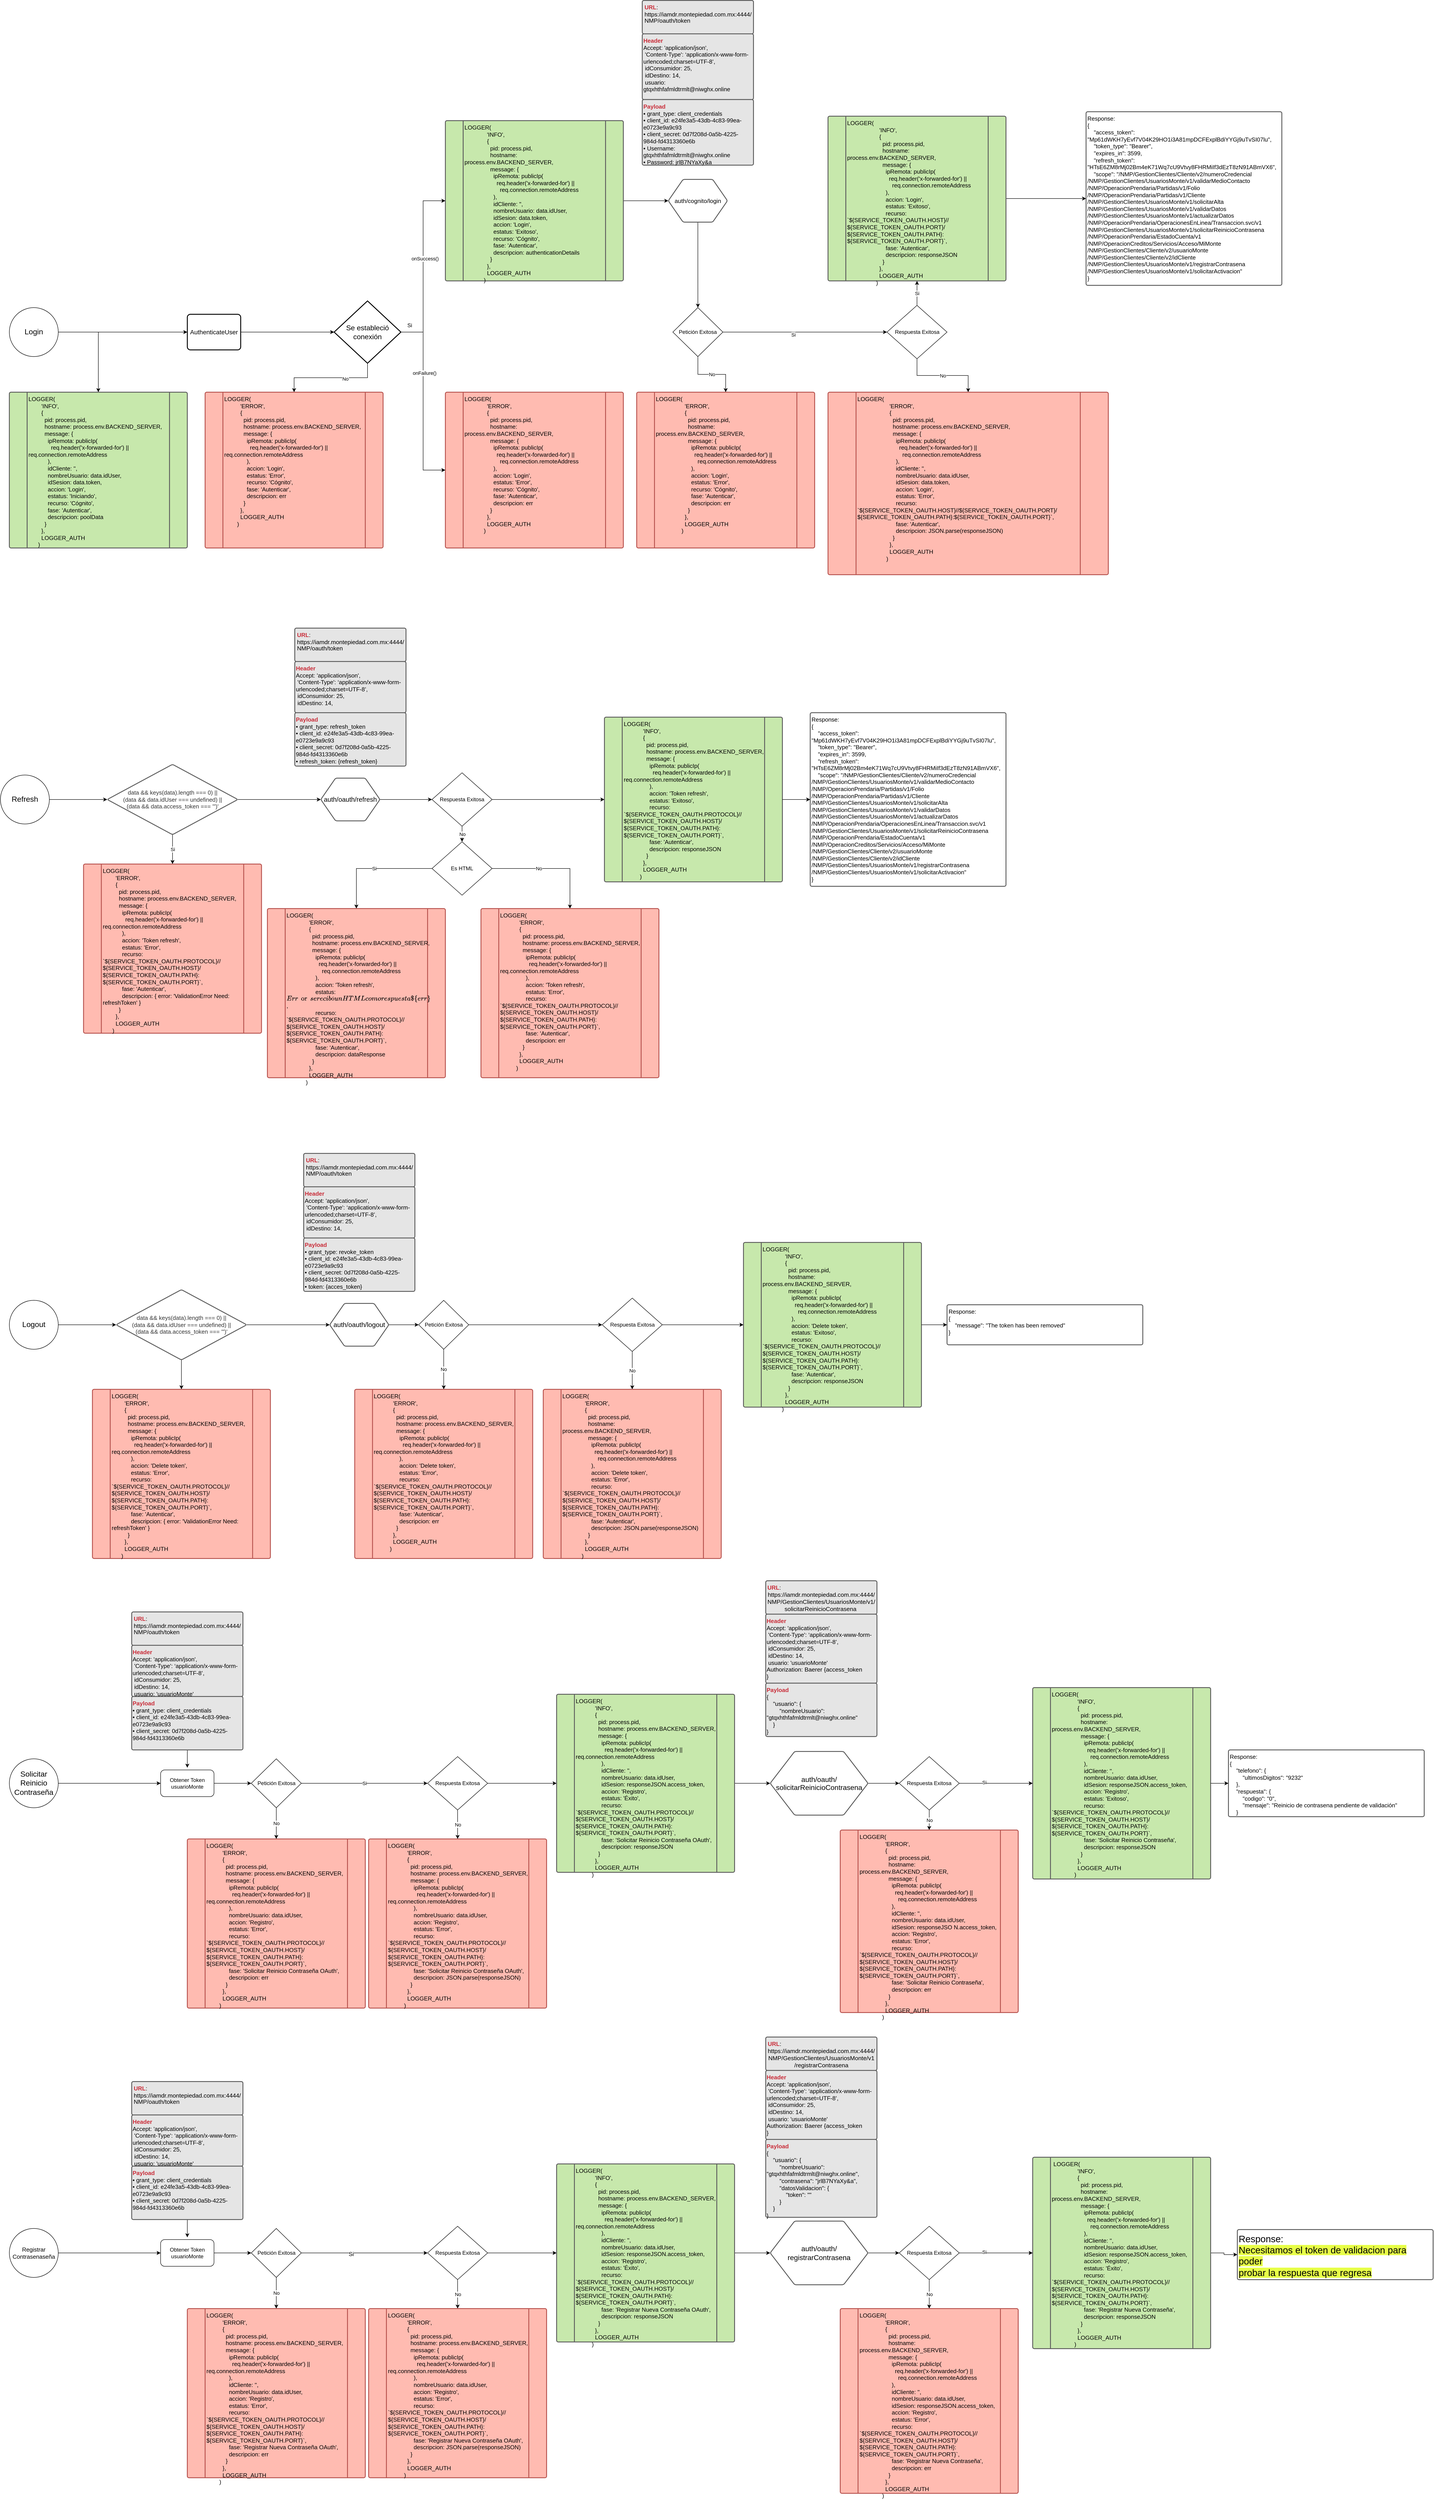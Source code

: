 <mxfile version="13.8.9" type="github">
  <diagram id="FYaswiSGIwKq-WaGxozS" name="Page-1">
    <mxGraphModel dx="1218" dy="715" grid="1" gridSize="10" guides="1" tooltips="1" connect="1" arrows="1" fold="1" page="1" pageScale="1" pageWidth="827" pageHeight="1169" math="0" shadow="0">
      <root>
        <mxCell id="0" />
        <mxCell id="1" parent="0" />
        <mxCell id="YH1fGvTt6RqdAR0_2gCc-4" style="edgeStyle=orthogonalEdgeStyle;rounded=0;orthogonalLoop=1;jettySize=auto;html=1;exitX=1;exitY=0.5;exitDx=0;exitDy=0;entryX=0.5;entryY=0;entryDx=0;entryDy=0;" parent="1" source="YH1fGvTt6RqdAR0_2gCc-1" target="YH1fGvTt6RqdAR0_2gCc-2" edge="1">
          <mxGeometry relative="1" as="geometry" />
        </mxCell>
        <mxCell id="YH1fGvTt6RqdAR0_2gCc-8" style="edgeStyle=orthogonalEdgeStyle;rounded=0;orthogonalLoop=1;jettySize=auto;html=1;entryX=0;entryY=0.5;entryDx=0;entryDy=0;" parent="1" source="YH1fGvTt6RqdAR0_2gCc-1" target="YH1fGvTt6RqdAR0_2gCc-7" edge="1">
          <mxGeometry relative="1" as="geometry" />
        </mxCell>
        <mxCell id="YH1fGvTt6RqdAR0_2gCc-1" value="&lt;font style=&quot;font-size: 17px&quot;&gt;Login&lt;/font&gt;" style="ellipse;whiteSpace=wrap;html=1;aspect=fixed;" parent="1" vertex="1">
          <mxGeometry x="40" y="820" width="110" height="110" as="geometry" />
        </mxCell>
        <UserObject label="&lt;div style=&quot;font-size: 13px&quot;&gt;&lt;div style=&quot;font-size: 13px&quot;&gt;&lt;div&gt;LOGGER(&lt;/div&gt;&lt;div&gt;&amp;nbsp; &amp;nbsp; &amp;nbsp; &amp;nbsp; &#39;INFO&#39;,&lt;/div&gt;&lt;div&gt;&amp;nbsp; &amp;nbsp; &amp;nbsp; &amp;nbsp; {&lt;/div&gt;&lt;div&gt;&amp;nbsp; &amp;nbsp; &amp;nbsp; &amp;nbsp; &amp;nbsp; pid: process.pid,&lt;/div&gt;&lt;div&gt;&amp;nbsp; &amp;nbsp; &amp;nbsp; &amp;nbsp; &amp;nbsp; hostname: process.env.BACKEND_SERVER,&lt;/div&gt;&lt;div&gt;&amp;nbsp; &amp;nbsp; &amp;nbsp; &amp;nbsp; &amp;nbsp; message: {&lt;/div&gt;&lt;div&gt;&amp;nbsp; &amp;nbsp; &amp;nbsp; &amp;nbsp; &amp;nbsp; &amp;nbsp; ipRemota: publicIp(&lt;/div&gt;&lt;div&gt;&amp;nbsp; &amp;nbsp; &amp;nbsp; &amp;nbsp; &amp;nbsp; &amp;nbsp; &amp;nbsp; req.header(&#39;x-forwarded-for&#39;) || req.connection.remoteAddress&lt;/div&gt;&lt;div&gt;&amp;nbsp; &amp;nbsp; &amp;nbsp; &amp;nbsp; &amp;nbsp; &amp;nbsp; ),&lt;/div&gt;&lt;div&gt;&amp;nbsp; &amp;nbsp; &amp;nbsp; &amp;nbsp; &amp;nbsp; &amp;nbsp; idCliente: &#39;&#39;,&lt;/div&gt;&lt;div&gt;&amp;nbsp; &amp;nbsp; &amp;nbsp; &amp;nbsp; &amp;nbsp; &amp;nbsp; nombreUsuario: data.idUser,&lt;/div&gt;&lt;div&gt;&amp;nbsp; &amp;nbsp; &amp;nbsp; &amp;nbsp; &amp;nbsp; &amp;nbsp; idSesion: data.token,&lt;/div&gt;&lt;div&gt;&amp;nbsp; &amp;nbsp; &amp;nbsp; &amp;nbsp; &amp;nbsp; &amp;nbsp; accion: &#39;Login&#39;,&lt;/div&gt;&lt;div&gt;&amp;nbsp; &amp;nbsp; &amp;nbsp; &amp;nbsp; &amp;nbsp; &amp;nbsp; estatus: &#39;Iniciando&#39;,&lt;/div&gt;&lt;div&gt;&amp;nbsp; &amp;nbsp; &amp;nbsp; &amp;nbsp; &amp;nbsp; &amp;nbsp; recurso: &#39;Cógnito&#39;,&lt;/div&gt;&lt;div&gt;&amp;nbsp; &amp;nbsp; &amp;nbsp; &amp;nbsp; &amp;nbsp; &amp;nbsp; fase: &#39;Autenticar&#39;,&lt;/div&gt;&lt;div&gt;&amp;nbsp; &amp;nbsp; &amp;nbsp; &amp;nbsp; &amp;nbsp; &amp;nbsp; descripcion: poolData&lt;/div&gt;&lt;div&gt;&amp;nbsp; &amp;nbsp; &amp;nbsp; &amp;nbsp; &amp;nbsp; }&lt;/div&gt;&lt;div&gt;&amp;nbsp; &amp;nbsp; &amp;nbsp; &amp;nbsp; },&lt;/div&gt;&lt;div&gt;&amp;nbsp; &amp;nbsp; &amp;nbsp; &amp;nbsp; LOGGER_AUTH&lt;/div&gt;&lt;div&gt;&amp;nbsp; &amp;nbsp; &amp;nbsp; )&lt;/div&gt;&lt;/div&gt;&lt;/div&gt;" lucidchartObjectId="FheHkomjUrPZ" id="YH1fGvTt6RqdAR0_2gCc-2">
          <mxCell style="html=1;whiteSpace=wrap;shape=process;whiteSpace=wrap;spacing=3;verticalAlign=top;strokeColor=#5e5e5e;strokeOpacity=100;fillOpacity=100;rounded=1;absoluteArcSize=1;arcSize=7.2;fillColor=#c7e8ac;strokeWidth=2;align=left;fontSize=13;" parent="1" vertex="1" zOrder="62">
            <mxGeometry x="40" y="1010" width="400" height="350" as="geometry" />
          </mxCell>
        </UserObject>
        <mxCell id="YH1fGvTt6RqdAR0_2gCc-23" style="edgeStyle=orthogonalEdgeStyle;rounded=0;orthogonalLoop=1;jettySize=auto;html=1;exitX=1;exitY=0.5;exitDx=0;exitDy=0;entryX=0;entryY=0.5;entryDx=0;entryDy=0;entryPerimeter=0;" parent="1" source="YH1fGvTt6RqdAR0_2gCc-7" target="YH1fGvTt6RqdAR0_2gCc-18" edge="1">
          <mxGeometry relative="1" as="geometry" />
        </mxCell>
        <mxCell id="YH1fGvTt6RqdAR0_2gCc-7" value="&lt;font style=&quot;font-size: 14px&quot;&gt;AuthenticateUser&lt;/font&gt;" style="rounded=1;whiteSpace=wrap;html=1;absoluteArcSize=1;arcSize=14;strokeWidth=2;" parent="1" vertex="1">
          <mxGeometry x="440" y="835" width="120" height="80" as="geometry" />
        </mxCell>
        <mxCell id="YH1fGvTt6RqdAR0_2gCc-41" style="edgeStyle=orthogonalEdgeStyle;rounded=0;orthogonalLoop=1;jettySize=auto;html=1;exitX=1;exitY=0.5;exitDx=0;exitDy=0;" parent="1" source="YH1fGvTt6RqdAR0_2gCc-11" target="YH1fGvTt6RqdAR0_2gCc-40" edge="1">
          <mxGeometry relative="1" as="geometry" />
        </mxCell>
        <UserObject label="&lt;div style=&quot;font-size: 13px&quot;&gt;&lt;div style=&quot;font-size: 13px&quot;&gt;&lt;div&gt;LOGGER(&lt;/div&gt;&lt;div&gt;&amp;nbsp; &amp;nbsp; &amp;nbsp; &amp;nbsp; &amp;nbsp; &amp;nbsp; &amp;nbsp; &#39;INFO&#39;,&lt;/div&gt;&lt;div&gt;&amp;nbsp; &amp;nbsp; &amp;nbsp; &amp;nbsp; &amp;nbsp; &amp;nbsp; &amp;nbsp; {&lt;/div&gt;&lt;div&gt;&amp;nbsp; &amp;nbsp; &amp;nbsp; &amp;nbsp; &amp;nbsp; &amp;nbsp; &amp;nbsp; &amp;nbsp; pid: process.pid,&lt;/div&gt;&lt;div&gt;&amp;nbsp; &amp;nbsp; &amp;nbsp; &amp;nbsp; &amp;nbsp; &amp;nbsp; &amp;nbsp; &amp;nbsp; hostname: process.env.BACKEND_SERVER,&lt;/div&gt;&lt;div&gt;&amp;nbsp; &amp;nbsp; &amp;nbsp; &amp;nbsp; &amp;nbsp; &amp;nbsp; &amp;nbsp; &amp;nbsp; message: {&lt;/div&gt;&lt;div&gt;&amp;nbsp; &amp;nbsp; &amp;nbsp; &amp;nbsp; &amp;nbsp; &amp;nbsp; &amp;nbsp; &amp;nbsp; &amp;nbsp; ipRemota: publicIp(&lt;/div&gt;&lt;div&gt;&amp;nbsp; &amp;nbsp; &amp;nbsp; &amp;nbsp; &amp;nbsp; &amp;nbsp; &amp;nbsp; &amp;nbsp; &amp;nbsp; &amp;nbsp; req.header(&#39;x-forwarded-for&#39;) ||&lt;/div&gt;&lt;div&gt;&amp;nbsp; &amp;nbsp; &amp;nbsp; &amp;nbsp; &amp;nbsp; &amp;nbsp; &amp;nbsp; &amp;nbsp; &amp;nbsp; &amp;nbsp; &amp;nbsp; req.connection.remoteAddress&lt;/div&gt;&lt;div&gt;&amp;nbsp; &amp;nbsp; &amp;nbsp; &amp;nbsp; &amp;nbsp; &amp;nbsp; &amp;nbsp; &amp;nbsp; &amp;nbsp; ),&lt;/div&gt;&lt;div&gt;&amp;nbsp; &amp;nbsp; &amp;nbsp; &amp;nbsp; &amp;nbsp; &amp;nbsp; &amp;nbsp; &amp;nbsp; &amp;nbsp; idCliente: &#39;&#39;,&lt;/div&gt;&lt;div&gt;&amp;nbsp; &amp;nbsp; &amp;nbsp; &amp;nbsp; &amp;nbsp; &amp;nbsp; &amp;nbsp; &amp;nbsp; &amp;nbsp; nombreUsuario: data.idUser,&lt;/div&gt;&lt;div&gt;&amp;nbsp; &amp;nbsp; &amp;nbsp; &amp;nbsp; &amp;nbsp; &amp;nbsp; &amp;nbsp; &amp;nbsp; &amp;nbsp; idSesion: data.token,&lt;/div&gt;&lt;div&gt;&amp;nbsp; &amp;nbsp; &amp;nbsp; &amp;nbsp; &amp;nbsp; &amp;nbsp; &amp;nbsp; &amp;nbsp; &amp;nbsp; accion: &#39;Login&#39;,&lt;/div&gt;&lt;div&gt;&amp;nbsp; &amp;nbsp; &amp;nbsp; &amp;nbsp; &amp;nbsp; &amp;nbsp; &amp;nbsp; &amp;nbsp; &amp;nbsp; estatus: &#39;Exitoso&#39;,&lt;/div&gt;&lt;div&gt;&amp;nbsp; &amp;nbsp; &amp;nbsp; &amp;nbsp; &amp;nbsp; &amp;nbsp; &amp;nbsp; &amp;nbsp; &amp;nbsp; recurso: &#39;Cógnito&#39;,&lt;/div&gt;&lt;div&gt;&amp;nbsp; &amp;nbsp; &amp;nbsp; &amp;nbsp; &amp;nbsp; &amp;nbsp; &amp;nbsp; &amp;nbsp; &amp;nbsp; fase: &#39;Autenticar&#39;,&lt;/div&gt;&lt;div&gt;&amp;nbsp; &amp;nbsp; &amp;nbsp; &amp;nbsp; &amp;nbsp; &amp;nbsp; &amp;nbsp; &amp;nbsp; &amp;nbsp; descripcion: authenticationDetails&lt;/div&gt;&lt;div&gt;&amp;nbsp; &amp;nbsp; &amp;nbsp; &amp;nbsp; &amp;nbsp; &amp;nbsp; &amp;nbsp; &amp;nbsp; }&lt;/div&gt;&lt;div&gt;&amp;nbsp; &amp;nbsp; &amp;nbsp; &amp;nbsp; &amp;nbsp; &amp;nbsp; &amp;nbsp; },&lt;/div&gt;&lt;div&gt;&amp;nbsp; &amp;nbsp; &amp;nbsp; &amp;nbsp; &amp;nbsp; &amp;nbsp; &amp;nbsp; LOGGER_AUTH&lt;/div&gt;&lt;div&gt;&amp;nbsp; &amp;nbsp; &amp;nbsp; &amp;nbsp; &amp;nbsp; &amp;nbsp; )&lt;/div&gt;&lt;/div&gt;&lt;/div&gt;" lucidchartObjectId="FheHkomjUrPZ" id="YH1fGvTt6RqdAR0_2gCc-11">
          <mxCell style="html=1;whiteSpace=wrap;shape=process;whiteSpace=wrap;spacing=3;verticalAlign=top;strokeColor=#5e5e5e;strokeOpacity=100;fillOpacity=100;rounded=1;absoluteArcSize=1;arcSize=7.2;fillColor=#c7e8ac;strokeWidth=2;align=left;fontSize=13;" parent="1" vertex="1" zOrder="62">
            <mxGeometry x="1020" y="400" width="400" height="360" as="geometry" />
          </mxCell>
        </UserObject>
        <UserObject label="&lt;div&gt;&lt;div&gt;&lt;div&gt;LOGGER(&lt;/div&gt;&lt;div&gt;&amp;nbsp; &amp;nbsp; &amp;nbsp; &amp;nbsp; &amp;nbsp; &amp;nbsp; &amp;nbsp; &#39;ERROR&#39;,&lt;/div&gt;&lt;div&gt;&amp;nbsp; &amp;nbsp; &amp;nbsp; &amp;nbsp; &amp;nbsp; &amp;nbsp; &amp;nbsp; {&lt;/div&gt;&lt;div&gt;&amp;nbsp; &amp;nbsp; &amp;nbsp; &amp;nbsp; &amp;nbsp; &amp;nbsp; &amp;nbsp; &amp;nbsp; pid: process.pid,&lt;/div&gt;&lt;div&gt;&amp;nbsp; &amp;nbsp; &amp;nbsp; &amp;nbsp; &amp;nbsp; &amp;nbsp; &amp;nbsp; &amp;nbsp; hostname: process.env.BACKEND_SERVER,&lt;/div&gt;&lt;div&gt;&amp;nbsp; &amp;nbsp; &amp;nbsp; &amp;nbsp; &amp;nbsp; &amp;nbsp; &amp;nbsp; &amp;nbsp; message: {&lt;/div&gt;&lt;div&gt;&amp;nbsp; &amp;nbsp; &amp;nbsp; &amp;nbsp; &amp;nbsp; &amp;nbsp; &amp;nbsp; &amp;nbsp; &amp;nbsp; ipRemota: publicIp(&lt;/div&gt;&lt;div&gt;&amp;nbsp; &amp;nbsp; &amp;nbsp; &amp;nbsp; &amp;nbsp; &amp;nbsp; &amp;nbsp; &amp;nbsp; &amp;nbsp; &amp;nbsp; req.header(&#39;x-forwarded-for&#39;) ||&lt;/div&gt;&lt;div&gt;&amp;nbsp; &amp;nbsp; &amp;nbsp; &amp;nbsp; &amp;nbsp; &amp;nbsp; &amp;nbsp; &amp;nbsp; &amp;nbsp; &amp;nbsp; &amp;nbsp; req.connection.remoteAddress&lt;/div&gt;&lt;div&gt;&amp;nbsp; &amp;nbsp; &amp;nbsp; &amp;nbsp; &amp;nbsp; &amp;nbsp; &amp;nbsp; &amp;nbsp; &amp;nbsp; ),&lt;/div&gt;&lt;div&gt;&amp;nbsp; &amp;nbsp; &amp;nbsp; &amp;nbsp; &amp;nbsp; &amp;nbsp; &amp;nbsp; &amp;nbsp; &amp;nbsp; accion: &#39;Login&#39;,&lt;/div&gt;&lt;div&gt;&amp;nbsp; &amp;nbsp; &amp;nbsp; &amp;nbsp; &amp;nbsp; &amp;nbsp; &amp;nbsp; &amp;nbsp; &amp;nbsp; estatus: &#39;Error&#39;,&lt;/div&gt;&lt;div&gt;&amp;nbsp; &amp;nbsp; &amp;nbsp; &amp;nbsp; &amp;nbsp; &amp;nbsp; &amp;nbsp; &amp;nbsp; &amp;nbsp; recurso: &#39;Cógnito&#39;,&lt;/div&gt;&lt;div&gt;&amp;nbsp; &amp;nbsp; &amp;nbsp; &amp;nbsp; &amp;nbsp; &amp;nbsp; &amp;nbsp; &amp;nbsp; &amp;nbsp; fase: &#39;Autenticar&#39;,&lt;/div&gt;&lt;div&gt;&amp;nbsp; &amp;nbsp; &amp;nbsp; &amp;nbsp; &amp;nbsp; &amp;nbsp; &amp;nbsp; &amp;nbsp; &amp;nbsp; descripcion: err&lt;/div&gt;&lt;div&gt;&amp;nbsp; &amp;nbsp; &amp;nbsp; &amp;nbsp; &amp;nbsp; &amp;nbsp; &amp;nbsp; &amp;nbsp; }&lt;/div&gt;&lt;div&gt;&amp;nbsp; &amp;nbsp; &amp;nbsp; &amp;nbsp; &amp;nbsp; &amp;nbsp; &amp;nbsp; },&lt;/div&gt;&lt;div&gt;&amp;nbsp; &amp;nbsp; &amp;nbsp; &amp;nbsp; &amp;nbsp; &amp;nbsp; &amp;nbsp; LOGGER_AUTH&lt;/div&gt;&lt;div&gt;&amp;nbsp; &amp;nbsp; &amp;nbsp; &amp;nbsp; &amp;nbsp; &amp;nbsp; )&lt;/div&gt;&lt;/div&gt;&lt;/div&gt;" lucidchartObjectId="FheHkomjUrPZ" id="YH1fGvTt6RqdAR0_2gCc-13">
          <mxCell style="html=1;whiteSpace=wrap;shape=process;whiteSpace=wrap;spacing=3;verticalAlign=top;strokeColor=#b85450;strokeOpacity=100;fillOpacity=100;rounded=1;absoluteArcSize=1;arcSize=7.2;strokeWidth=2;align=left;fontSize=13;size=0.1;fillColor=#FFBBB1;" parent="1" vertex="1" zOrder="62">
            <mxGeometry x="1020" y="1010" width="400" height="350" as="geometry" />
          </mxCell>
        </UserObject>
        <mxCell id="YH1fGvTt6RqdAR0_2gCc-20" style="edgeStyle=orthogonalEdgeStyle;rounded=0;orthogonalLoop=1;jettySize=auto;html=1;exitX=0.5;exitY=1;exitDx=0;exitDy=0;exitPerimeter=0;" parent="1" source="YH1fGvTt6RqdAR0_2gCc-18" target="YH1fGvTt6RqdAR0_2gCc-19" edge="1">
          <mxGeometry relative="1" as="geometry" />
        </mxCell>
        <mxCell id="YH1fGvTt6RqdAR0_2gCc-21" value="No" style="edgeLabel;html=1;align=center;verticalAlign=middle;resizable=0;points=[];" parent="YH1fGvTt6RqdAR0_2gCc-20" vertex="1" connectable="0">
          <mxGeometry x="-0.281" y="2" relative="1" as="geometry">
            <mxPoint as="offset" />
          </mxGeometry>
        </mxCell>
        <mxCell id="YH1fGvTt6RqdAR0_2gCc-22" style="edgeStyle=orthogonalEdgeStyle;rounded=0;orthogonalLoop=1;jettySize=auto;html=1;exitX=1;exitY=0.5;exitDx=0;exitDy=0;exitPerimeter=0;entryX=0;entryY=0.5;entryDx=0;entryDy=0;" parent="1" source="YH1fGvTt6RqdAR0_2gCc-18" target="YH1fGvTt6RqdAR0_2gCc-11" edge="1">
          <mxGeometry relative="1" as="geometry" />
        </mxCell>
        <mxCell id="YH1fGvTt6RqdAR0_2gCc-26" value="onSuccess()" style="edgeLabel;html=1;align=center;verticalAlign=middle;resizable=0;points=[];" parent="YH1fGvTt6RqdAR0_2gCc-22" vertex="1" connectable="0">
          <mxGeometry x="0.086" y="-4" relative="1" as="geometry">
            <mxPoint y="-1" as="offset" />
          </mxGeometry>
        </mxCell>
        <mxCell id="YH1fGvTt6RqdAR0_2gCc-24" style="edgeStyle=orthogonalEdgeStyle;rounded=0;orthogonalLoop=1;jettySize=auto;html=1;exitX=1;exitY=0.5;exitDx=0;exitDy=0;exitPerimeter=0;entryX=0;entryY=0.5;entryDx=0;entryDy=0;" parent="1" source="YH1fGvTt6RqdAR0_2gCc-18" target="YH1fGvTt6RqdAR0_2gCc-13" edge="1">
          <mxGeometry relative="1" as="geometry" />
        </mxCell>
        <mxCell id="YH1fGvTt6RqdAR0_2gCc-25" value="onFailure()" style="edgeLabel;html=1;align=center;verticalAlign=middle;resizable=0;points=[];" parent="YH1fGvTt6RqdAR0_2gCc-24" vertex="1" connectable="0">
          <mxGeometry x="-0.303" y="3" relative="1" as="geometry">
            <mxPoint y="-1" as="offset" />
          </mxGeometry>
        </mxCell>
        <mxCell id="YH1fGvTt6RqdAR0_2gCc-18" value="&lt;font style=&quot;font-size: 16px&quot;&gt;Se estableció conexión&lt;/font&gt;" style="strokeWidth=2;html=1;shape=mxgraph.flowchart.decision;whiteSpace=wrap;" parent="1" vertex="1">
          <mxGeometry x="770" y="805" width="150" height="140" as="geometry" />
        </mxCell>
        <UserObject label="&lt;div style=&quot;font-size: 13px&quot;&gt;&lt;div style=&quot;font-size: 13px&quot;&gt;&lt;div&gt;LOGGER(&lt;/div&gt;&lt;div&gt;&amp;nbsp; &amp;nbsp; &amp;nbsp; &amp;nbsp; &amp;nbsp; &#39;ERROR&#39;,&lt;/div&gt;&lt;div&gt;&amp;nbsp; &amp;nbsp; &amp;nbsp; &amp;nbsp; &amp;nbsp; {&lt;/div&gt;&lt;div&gt;&amp;nbsp; &amp;nbsp; &amp;nbsp; &amp;nbsp; &amp;nbsp; &amp;nbsp; pid: process.pid,&lt;/div&gt;&lt;div&gt;&amp;nbsp; &amp;nbsp; &amp;nbsp; &amp;nbsp; &amp;nbsp; &amp;nbsp; hostname: process.env.BACKEND_SERVER,&lt;/div&gt;&lt;div&gt;&amp;nbsp; &amp;nbsp; &amp;nbsp; &amp;nbsp; &amp;nbsp; &amp;nbsp; message: {&lt;/div&gt;&lt;div&gt;&amp;nbsp; &amp;nbsp; &amp;nbsp; &amp;nbsp; &amp;nbsp; &amp;nbsp; &amp;nbsp; ipRemota: publicIp(&lt;/div&gt;&lt;div&gt;&amp;nbsp; &amp;nbsp; &amp;nbsp; &amp;nbsp; &amp;nbsp; &amp;nbsp; &amp;nbsp; &amp;nbsp; req.header(&#39;x-forwarded-for&#39;) || req.connection.remoteAddress&lt;/div&gt;&lt;div&gt;&amp;nbsp; &amp;nbsp; &amp;nbsp; &amp;nbsp; &amp;nbsp; &amp;nbsp; &amp;nbsp; ),&lt;/div&gt;&lt;div&gt;&amp;nbsp; &amp;nbsp; &amp;nbsp; &amp;nbsp; &amp;nbsp; &amp;nbsp; &amp;nbsp; accion: &#39;Login&#39;,&lt;/div&gt;&lt;div&gt;&amp;nbsp; &amp;nbsp; &amp;nbsp; &amp;nbsp; &amp;nbsp; &amp;nbsp; &amp;nbsp; estatus: &#39;Error&#39;,&lt;/div&gt;&lt;div&gt;&amp;nbsp; &amp;nbsp; &amp;nbsp; &amp;nbsp; &amp;nbsp; &amp;nbsp; &amp;nbsp; recurso: &#39;Cógnito&#39;,&lt;/div&gt;&lt;div&gt;&amp;nbsp; &amp;nbsp; &amp;nbsp; &amp;nbsp; &amp;nbsp; &amp;nbsp; &amp;nbsp; fase: &#39;Autenticar&#39;,&lt;/div&gt;&lt;div&gt;&amp;nbsp; &amp;nbsp; &amp;nbsp; &amp;nbsp; &amp;nbsp; &amp;nbsp; &amp;nbsp; descripcion: err&lt;/div&gt;&lt;div&gt;&amp;nbsp; &amp;nbsp; &amp;nbsp; &amp;nbsp; &amp;nbsp; &amp;nbsp; }&lt;/div&gt;&lt;div&gt;&amp;nbsp; &amp;nbsp; &amp;nbsp; &amp;nbsp; &amp;nbsp; },&lt;/div&gt;&lt;div&gt;&amp;nbsp; &amp;nbsp; &amp;nbsp; &amp;nbsp; &amp;nbsp; LOGGER_AUTH&lt;/div&gt;&lt;div&gt;&amp;nbsp; &amp;nbsp; &amp;nbsp; &amp;nbsp; )&lt;/div&gt;&lt;/div&gt;&lt;/div&gt;" lucidchartObjectId="FheHkomjUrPZ" id="YH1fGvTt6RqdAR0_2gCc-19">
          <mxCell style="html=1;whiteSpace=wrap;shape=process;whiteSpace=wrap;spacing=3;verticalAlign=top;strokeColor=#b85450;strokeOpacity=100;fillOpacity=100;rounded=1;absoluteArcSize=1;arcSize=7.2;strokeWidth=2;align=left;fontSize=13;size=0.1;fillColor=#FFBBB1;" parent="1" vertex="1" zOrder="62">
            <mxGeometry x="480" y="1010" width="400" height="350" as="geometry" />
          </mxCell>
        </UserObject>
        <mxCell id="YH1fGvTt6RqdAR0_2gCc-27" value="Si&lt;br&gt;" style="text;html=1;strokeColor=none;fillColor=none;align=center;verticalAlign=middle;whiteSpace=wrap;rounded=0;" parent="1" vertex="1">
          <mxGeometry x="920" y="850" width="40" height="20" as="geometry" />
        </mxCell>
        <mxCell id="YH1fGvTt6RqdAR0_2gCc-36" value="" style="group" parent="1" vertex="1" connectable="0">
          <mxGeometry x="1462.5" y="130" width="250" height="370" as="geometry" />
        </mxCell>
        <UserObject label="&lt;div style=&quot;text-align: left ; font-size: 13px&quot;&gt;&lt;span style=&quot;font-size: 13px ; color: rgb(201 , 45 , 57) ; font-weight: bold&quot;&gt;Header&lt;/span&gt;&lt;/div&gt;&lt;div style=&quot;text-align: left ; font-size: 13px&quot;&gt;&lt;div&gt;Accept: &#39;application/json&#39;,&lt;/div&gt;&lt;div&gt;&amp;nbsp;&#39;Content-Type&#39;: ‘application/x-www-form-urlencoded;charset=UTF-8’,&lt;/div&gt;&lt;div&gt;&amp;nbsp;idConsumidor: 25,&lt;/div&gt;&lt;div&gt;&amp;nbsp;idDestino: 14,&lt;/div&gt;&lt;div&gt;&amp;nbsp;usuario: gtqxhthfafmldtrmlt@niwghx.online&lt;/div&gt;&lt;div&gt;&lt;br&gt;&lt;/div&gt;&lt;/div&gt;&lt;div style=&quot;text-align: left ; font-size: 13px&quot;&gt;&lt;span style=&quot;font-size: 13px ; color: rgb(0 , 0 , 0)&quot;&gt;&lt;br&gt;&lt;/span&gt;&lt;/div&gt;&lt;div style=&quot;text-align: left ; font-size: 13px&quot;&gt;&lt;/div&gt;" lucidchartObjectId="b2fHpSifme5C" id="YH1fGvTt6RqdAR0_2gCc-33">
          <mxCell style="html=1;whiteSpace=wrap;;whiteSpace=wrap;spacing=3;verticalAlign=top;strokeColor=#5e5e5e;strokeOpacity=100;fillOpacity=100;rounded=1;absoluteArcSize=1;arcSize=7.2;fillColor=#e5e5e5;strokeWidth=2;fontSize=13;" parent="YH1fGvTt6RqdAR0_2gCc-36" vertex="1" zOrder="87">
            <mxGeometry y="75" width="250.0" height="147.581" as="geometry" />
          </mxCell>
        </UserObject>
        <UserObject label="&lt;div style=&quot;text-align: left ; font-size: 13px&quot;&gt;&lt;span style=&quot;font-size: 13px ; color: rgb(201 , 45 , 57) ; font-weight: bold&quot;&gt;Payload&lt;/span&gt;&lt;span style=&quot;font-size: 13px ; color: rgb(0 , 0 , 0)&quot;&gt;&lt;br style=&quot;font-size: 13px&quot;&gt;&lt;/span&gt;&lt;/div&gt;&lt;div&gt;&lt;div style=&quot;text-align: left&quot;&gt;•&lt;span&gt; &lt;/span&gt;grant_type: client_credentials&lt;/div&gt;&lt;div style=&quot;text-align: left&quot;&gt;•&lt;span&gt; &lt;/span&gt;client_id: e24fe3a5-43db-4c83-99ea-e0723e9a9c93&lt;/div&gt;&lt;div style=&quot;text-align: left&quot;&gt;•&lt;span&gt; &lt;/span&gt;client_secret: 0d7f208d-0a5b-4225-984d-fd4313360e6b&lt;/div&gt;&lt;div style=&quot;text-align: left&quot;&gt;•&lt;span&gt; &lt;/span&gt;Username: gtqxhthfafmldtrmlt@niwghx.online&lt;/div&gt;&lt;div style=&quot;text-align: left&quot;&gt;•&lt;span&gt; &lt;/span&gt;Password: jrlB7NYaXy&amp;amp;a&lt;/div&gt;&lt;div style=&quot;font-size: 13px&quot;&gt;&lt;br&gt;&lt;/div&gt;&lt;/div&gt;&lt;div style=&quot;text-align: left ; font-size: 13px&quot;&gt;&lt;/div&gt;" lucidchartObjectId="b2fHGq9EwkId" id="YH1fGvTt6RqdAR0_2gCc-34">
          <mxCell style="html=1;whiteSpace=wrap;;whiteSpace=wrap;spacing=3;verticalAlign=top;strokeColor=#5e5e5e;strokeOpacity=100;fillOpacity=100;rounded=1;absoluteArcSize=1;arcSize=7.2;fillColor=#e5e5e5;strokeWidth=2;fontSize=13;" parent="YH1fGvTt6RqdAR0_2gCc-36" vertex="1" zOrder="88">
            <mxGeometry y="222.58" width="250" height="147.42" as="geometry" />
          </mxCell>
        </UserObject>
        <UserObject label="&lt;div style=&quot;text-align: left ; font-size: 13px&quot;&gt;&lt;span style=&quot;font-size: 13px ; color: rgb(201 , 45 , 57) ; font-weight: bold&quot;&gt;URL&lt;/span&gt;&lt;span style=&quot;font-size: 13px ; color: rgb(0 , 0 , 0)&quot;&gt;:&amp;nbsp;&lt;/span&gt;&lt;/div&gt;&lt;span lang=&quot;EN-US&quot; style=&quot;font-size: 10.0pt ; line-height: 107% ; font-family: &amp;#34;leelawadee ui&amp;#34; , sans-serif&quot;&gt;https://iamdr.montepiedad.com.mx:4444/&lt;br&gt;&lt;div style=&quot;text-align: left&quot;&gt;&lt;span style=&quot;font-size: 10pt&quot;&gt;NMP/oauth/token&lt;/span&gt;&lt;/div&gt;&lt;/span&gt;" lucidchartObjectId="b2fHP6a50O9K" id="YH1fGvTt6RqdAR0_2gCc-35">
          <mxCell style="html=1;whiteSpace=wrap;;whiteSpace=wrap;spacing=3;verticalAlign=top;strokeColor=#5e5e5e;strokeOpacity=100;fillOpacity=100;rounded=1;absoluteArcSize=1;arcSize=7.2;fillColor=#e5e5e5;strokeWidth=2;fontSize=13;" parent="YH1fGvTt6RqdAR0_2gCc-36" vertex="1" zOrder="89">
            <mxGeometry width="250.0" height="75.0" as="geometry" />
          </mxCell>
        </UserObject>
        <mxCell id="YH1fGvTt6RqdAR0_2gCc-43" style="edgeStyle=orthogonalEdgeStyle;rounded=0;orthogonalLoop=1;jettySize=auto;html=1;exitX=0.5;exitY=1;exitDx=0;exitDy=0;" parent="1" source="YH1fGvTt6RqdAR0_2gCc-40" target="YH1fGvTt6RqdAR0_2gCc-42" edge="1">
          <mxGeometry relative="1" as="geometry" />
        </mxCell>
        <UserObject label="&lt;span style=&quot;font-family: &amp;#34;leelawadee ui&amp;#34; , sans-serif ; font-size: 13.333px&quot;&gt;auth/cognito/login&lt;/span&gt;" lucidchartObjectId="NafHmFh6Zc9_" id="YH1fGvTt6RqdAR0_2gCc-40">
          <mxCell style="html=1;whiteSpace=wrap;shape=hexagon;perimeter=hexagonPerimeter2;whiteSpace=wrap;fontSize=13;fontColor=#000000;spacing=3;strokeColor=#5e5e5e;strokeOpacity=100;rounded=1;absoluteArcSize=1;arcSize=7.2;strokeWidth=2;" parent="1" vertex="1" zOrder="83">
            <mxGeometry x="1521" y="532" width="133" height="96" as="geometry" />
          </mxCell>
        </UserObject>
        <mxCell id="YH1fGvTt6RqdAR0_2gCc-45" value="No" style="edgeStyle=orthogonalEdgeStyle;rounded=0;orthogonalLoop=1;jettySize=auto;html=1;entryX=0.5;entryY=0;entryDx=0;entryDy=0;" parent="1" source="YH1fGvTt6RqdAR0_2gCc-42" target="YH1fGvTt6RqdAR0_2gCc-44" edge="1">
          <mxGeometry relative="1" as="geometry" />
        </mxCell>
        <mxCell id="YH1fGvTt6RqdAR0_2gCc-46" style="edgeStyle=orthogonalEdgeStyle;rounded=0;orthogonalLoop=1;jettySize=auto;html=1;exitX=1;exitY=0.5;exitDx=0;exitDy=0;entryX=0;entryY=0.5;entryDx=0;entryDy=0;" parent="1" source="YH1fGvTt6RqdAR0_2gCc-42" target="YH1fGvTt6RqdAR0_2gCc-48" edge="1">
          <mxGeometry relative="1" as="geometry">
            <mxPoint x="1950" y="876" as="targetPoint" />
          </mxGeometry>
        </mxCell>
        <mxCell id="YH1fGvTt6RqdAR0_2gCc-47" value="Si" style="edgeLabel;html=1;align=center;verticalAlign=middle;resizable=0;points=[];" parent="YH1fGvTt6RqdAR0_2gCc-46" vertex="1" connectable="0">
          <mxGeometry x="0.004" y="-28" relative="1" as="geometry">
            <mxPoint x="-27" y="-22" as="offset" />
          </mxGeometry>
        </mxCell>
        <mxCell id="YH1fGvTt6RqdAR0_2gCc-42" value="Petición Exitosa" style="rhombus;whiteSpace=wrap;html=1;" parent="1" vertex="1">
          <mxGeometry x="1531.25" y="820" width="112.5" height="110" as="geometry" />
        </mxCell>
        <UserObject label="&lt;div&gt;LOGGER(&lt;/div&gt;&lt;div&gt;&amp;nbsp; &amp;nbsp; &amp;nbsp; &amp;nbsp; &amp;nbsp; &amp;nbsp; &amp;nbsp; &amp;nbsp; &amp;nbsp; &#39;ERROR&#39;,&lt;/div&gt;&lt;div&gt;&amp;nbsp; &amp;nbsp; &amp;nbsp; &amp;nbsp; &amp;nbsp; &amp;nbsp; &amp;nbsp; &amp;nbsp; &amp;nbsp; {&lt;/div&gt;&lt;div&gt;&amp;nbsp; &amp;nbsp; &amp;nbsp; &amp;nbsp; &amp;nbsp; &amp;nbsp; &amp;nbsp; &amp;nbsp; &amp;nbsp; &amp;nbsp; pid: process.pid,&lt;/div&gt;&lt;div&gt;&amp;nbsp; &amp;nbsp; &amp;nbsp; &amp;nbsp; &amp;nbsp; &amp;nbsp; &amp;nbsp; &amp;nbsp; &amp;nbsp; &amp;nbsp; hostname: process.env.BACKEND_SERVER,&lt;/div&gt;&lt;div&gt;&amp;nbsp; &amp;nbsp; &amp;nbsp; &amp;nbsp; &amp;nbsp; &amp;nbsp; &amp;nbsp; &amp;nbsp; &amp;nbsp; &amp;nbsp; message: {&lt;/div&gt;&lt;div&gt;&amp;nbsp; &amp;nbsp; &amp;nbsp; &amp;nbsp; &amp;nbsp; &amp;nbsp; &amp;nbsp; &amp;nbsp; &amp;nbsp; &amp;nbsp; &amp;nbsp; ipRemota: publicIp(&lt;/div&gt;&lt;div&gt;&amp;nbsp; &amp;nbsp; &amp;nbsp; &amp;nbsp; &amp;nbsp; &amp;nbsp; &amp;nbsp; &amp;nbsp; &amp;nbsp; &amp;nbsp; &amp;nbsp; &amp;nbsp; req.header(&#39;x-forwarded-for&#39;) ||&lt;/div&gt;&lt;div&gt;&amp;nbsp; &amp;nbsp; &amp;nbsp; &amp;nbsp; &amp;nbsp; &amp;nbsp; &amp;nbsp; &amp;nbsp; &amp;nbsp; &amp;nbsp; &amp;nbsp; &amp;nbsp; &amp;nbsp; req.connection.remoteAddress&lt;/div&gt;&lt;div&gt;&amp;nbsp; &amp;nbsp; &amp;nbsp; &amp;nbsp; &amp;nbsp; &amp;nbsp; &amp;nbsp; &amp;nbsp; &amp;nbsp; &amp;nbsp; &amp;nbsp; ),&lt;/div&gt;&lt;div&gt;&amp;nbsp; &amp;nbsp; &amp;nbsp; &amp;nbsp; &amp;nbsp; &amp;nbsp; &amp;nbsp; &amp;nbsp; &amp;nbsp; &amp;nbsp; &amp;nbsp; accion: &#39;Login&#39;,&lt;/div&gt;&lt;div&gt;&amp;nbsp; &amp;nbsp; &amp;nbsp; &amp;nbsp; &amp;nbsp; &amp;nbsp; &amp;nbsp; &amp;nbsp; &amp;nbsp; &amp;nbsp; &amp;nbsp; estatus: &#39;Error&#39;,&lt;/div&gt;&lt;div&gt;&amp;nbsp; &amp;nbsp; &amp;nbsp; &amp;nbsp; &amp;nbsp; &amp;nbsp; &amp;nbsp; &amp;nbsp; &amp;nbsp; &amp;nbsp; &amp;nbsp; recurso: &#39;Cógnito&#39;,&lt;/div&gt;&lt;div&gt;&amp;nbsp; &amp;nbsp; &amp;nbsp; &amp;nbsp; &amp;nbsp; &amp;nbsp; &amp;nbsp; &amp;nbsp; &amp;nbsp; &amp;nbsp; &amp;nbsp; fase: &#39;Autenticar&#39;,&lt;/div&gt;&lt;div&gt;&amp;nbsp; &amp;nbsp; &amp;nbsp; &amp;nbsp; &amp;nbsp; &amp;nbsp; &amp;nbsp; &amp;nbsp; &amp;nbsp; &amp;nbsp; &amp;nbsp; descripcion: err&lt;/div&gt;&lt;div&gt;&amp;nbsp; &amp;nbsp; &amp;nbsp; &amp;nbsp; &amp;nbsp; &amp;nbsp; &amp;nbsp; &amp;nbsp; &amp;nbsp; &amp;nbsp; }&lt;/div&gt;&lt;div&gt;&amp;nbsp; &amp;nbsp; &amp;nbsp; &amp;nbsp; &amp;nbsp; &amp;nbsp; &amp;nbsp; &amp;nbsp; &amp;nbsp; },&lt;/div&gt;&lt;div&gt;&amp;nbsp; &amp;nbsp; &amp;nbsp; &amp;nbsp; &amp;nbsp; &amp;nbsp; &amp;nbsp; &amp;nbsp; &amp;nbsp; LOGGER_AUTH&lt;/div&gt;&lt;div&gt;&amp;nbsp; &amp;nbsp; &amp;nbsp; &amp;nbsp; &amp;nbsp; &amp;nbsp; &amp;nbsp; &amp;nbsp; )&lt;/div&gt;" lucidchartObjectId="FheHkomjUrPZ" id="YH1fGvTt6RqdAR0_2gCc-44">
          <mxCell style="html=1;whiteSpace=wrap;shape=process;whiteSpace=wrap;spacing=3;verticalAlign=top;strokeColor=#b85450;strokeOpacity=100;fillOpacity=100;rounded=1;absoluteArcSize=1;arcSize=7.2;strokeWidth=2;align=left;fontSize=13;size=0.1;fillColor=#FFBBB1;" parent="1" vertex="1" zOrder="62">
            <mxGeometry x="1450" y="1010" width="400" height="350" as="geometry" />
          </mxCell>
        </UserObject>
        <mxCell id="YH1fGvTt6RqdAR0_2gCc-50" value="No" style="edgeStyle=orthogonalEdgeStyle;rounded=0;orthogonalLoop=1;jettySize=auto;html=1;entryX=0.5;entryY=0;entryDx=0;entryDy=0;" parent="1" source="YH1fGvTt6RqdAR0_2gCc-48" target="YH1fGvTt6RqdAR0_2gCc-49" edge="1">
          <mxGeometry relative="1" as="geometry" />
        </mxCell>
        <mxCell id="YH1fGvTt6RqdAR0_2gCc-51" value="Si" style="edgeStyle=orthogonalEdgeStyle;rounded=0;orthogonalLoop=1;jettySize=auto;html=1;exitX=0.5;exitY=0;exitDx=0;exitDy=0;entryX=0.5;entryY=1;entryDx=0;entryDy=0;" parent="1" source="YH1fGvTt6RqdAR0_2gCc-48" target="YH1fGvTt6RqdAR0_2gCc-52" edge="1">
          <mxGeometry relative="1" as="geometry">
            <mxPoint x="2080" y="710" as="targetPoint" />
          </mxGeometry>
        </mxCell>
        <mxCell id="YH1fGvTt6RqdAR0_2gCc-48" value="Respuesta Exitosa" style="rhombus;whiteSpace=wrap;html=1;" parent="1" vertex="1">
          <mxGeometry x="2012.5" y="815" width="135" height="120" as="geometry" />
        </mxCell>
        <UserObject label="&lt;div&gt;LOGGER(&lt;/div&gt;&lt;div&gt;&amp;nbsp; &amp;nbsp; &amp;nbsp; &amp;nbsp; &amp;nbsp; &amp;nbsp; &amp;nbsp; &amp;nbsp; &amp;nbsp; &amp;nbsp; &#39;ERROR&#39;,&lt;/div&gt;&lt;div&gt;&amp;nbsp; &amp;nbsp; &amp;nbsp; &amp;nbsp; &amp;nbsp; &amp;nbsp; &amp;nbsp; &amp;nbsp; &amp;nbsp; &amp;nbsp; {&lt;/div&gt;&lt;div&gt;&amp;nbsp; &amp;nbsp; &amp;nbsp; &amp;nbsp; &amp;nbsp; &amp;nbsp; &amp;nbsp; &amp;nbsp; &amp;nbsp; &amp;nbsp; &amp;nbsp; pid: process.pid,&lt;/div&gt;&lt;div&gt;&amp;nbsp; &amp;nbsp; &amp;nbsp; &amp;nbsp; &amp;nbsp; &amp;nbsp; &amp;nbsp; &amp;nbsp; &amp;nbsp; &amp;nbsp; &amp;nbsp; hostname: process.env.BACKEND_SERVER,&lt;/div&gt;&lt;div&gt;&amp;nbsp; &amp;nbsp; &amp;nbsp; &amp;nbsp; &amp;nbsp; &amp;nbsp; &amp;nbsp; &amp;nbsp; &amp;nbsp; &amp;nbsp; &amp;nbsp; message: {&lt;/div&gt;&lt;div&gt;&amp;nbsp; &amp;nbsp; &amp;nbsp; &amp;nbsp; &amp;nbsp; &amp;nbsp; &amp;nbsp; &amp;nbsp; &amp;nbsp; &amp;nbsp; &amp;nbsp; &amp;nbsp; ipRemota: publicIp(&lt;/div&gt;&lt;div&gt;&amp;nbsp; &amp;nbsp; &amp;nbsp; &amp;nbsp; &amp;nbsp; &amp;nbsp; &amp;nbsp; &amp;nbsp; &amp;nbsp; &amp;nbsp; &amp;nbsp; &amp;nbsp; &amp;nbsp; req.header(&#39;x-forwarded-for&#39;) ||&lt;/div&gt;&lt;div&gt;&amp;nbsp; &amp;nbsp; &amp;nbsp; &amp;nbsp; &amp;nbsp; &amp;nbsp; &amp;nbsp; &amp;nbsp; &amp;nbsp; &amp;nbsp; &amp;nbsp; &amp;nbsp; &amp;nbsp; &amp;nbsp; req.connection.remoteAddress&lt;/div&gt;&lt;div&gt;&amp;nbsp; &amp;nbsp; &amp;nbsp; &amp;nbsp; &amp;nbsp; &amp;nbsp; &amp;nbsp; &amp;nbsp; &amp;nbsp; &amp;nbsp; &amp;nbsp; &amp;nbsp; ),&lt;/div&gt;&lt;div&gt;&amp;nbsp; &amp;nbsp; &amp;nbsp; &amp;nbsp; &amp;nbsp; &amp;nbsp; &amp;nbsp; &amp;nbsp; &amp;nbsp; &amp;nbsp; &amp;nbsp; &amp;nbsp; idCliente: &#39;&#39;,&lt;/div&gt;&lt;div&gt;&amp;nbsp; &amp;nbsp; &amp;nbsp; &amp;nbsp; &amp;nbsp; &amp;nbsp; &amp;nbsp; &amp;nbsp; &amp;nbsp; &amp;nbsp; &amp;nbsp; &amp;nbsp; nombreUsuario: data.idUser,&lt;/div&gt;&lt;div&gt;&amp;nbsp; &amp;nbsp; &amp;nbsp; &amp;nbsp; &amp;nbsp; &amp;nbsp; &amp;nbsp; &amp;nbsp; &amp;nbsp; &amp;nbsp; &amp;nbsp; &amp;nbsp; idSesion: data.token,&lt;/div&gt;&lt;div&gt;&amp;nbsp; &amp;nbsp; &amp;nbsp; &amp;nbsp; &amp;nbsp; &amp;nbsp; &amp;nbsp; &amp;nbsp; &amp;nbsp; &amp;nbsp; &amp;nbsp; &amp;nbsp; accion: &#39;Login&#39;,&lt;/div&gt;&lt;div&gt;&amp;nbsp; &amp;nbsp; &amp;nbsp; &amp;nbsp; &amp;nbsp; &amp;nbsp; &amp;nbsp; &amp;nbsp; &amp;nbsp; &amp;nbsp; &amp;nbsp; &amp;nbsp; estatus: &#39;Error&#39;,&lt;/div&gt;&lt;div&gt;&amp;nbsp; &amp;nbsp; &amp;nbsp; &amp;nbsp; &amp;nbsp; &amp;nbsp; &amp;nbsp; &amp;nbsp; &amp;nbsp; &amp;nbsp; &amp;nbsp; &amp;nbsp; recurso: `${SERVICE_TOKEN_OAUTH.HOST}//${SERVICE_TOKEN_OAUTH.PORT}/&lt;/div&gt;&lt;div&gt;${SERVICE_TOKEN_OAUTH.PATH}:${SERVICE_TOKEN_OAUTH.PORT}`,&lt;/div&gt;&lt;div&gt;&amp;nbsp; &amp;nbsp; &amp;nbsp; &amp;nbsp; &amp;nbsp; &amp;nbsp; &amp;nbsp; &amp;nbsp; &amp;nbsp; &amp;nbsp; &amp;nbsp; &amp;nbsp; fase: &#39;Autenticar&#39;,&lt;/div&gt;&lt;div&gt;&amp;nbsp; &amp;nbsp; &amp;nbsp; &amp;nbsp; &amp;nbsp; &amp;nbsp; &amp;nbsp; &amp;nbsp; &amp;nbsp; &amp;nbsp; &amp;nbsp; &amp;nbsp; descripcion: JSON.parse(responseJSON)&lt;/div&gt;&lt;div&gt;&amp;nbsp; &amp;nbsp; &amp;nbsp; &amp;nbsp; &amp;nbsp; &amp;nbsp; &amp;nbsp; &amp;nbsp; &amp;nbsp; &amp;nbsp; &amp;nbsp; }&lt;/div&gt;&lt;div&gt;&amp;nbsp; &amp;nbsp; &amp;nbsp; &amp;nbsp; &amp;nbsp; &amp;nbsp; &amp;nbsp; &amp;nbsp; &amp;nbsp; &amp;nbsp; },&lt;/div&gt;&lt;div&gt;&amp;nbsp; &amp;nbsp; &amp;nbsp; &amp;nbsp; &amp;nbsp; &amp;nbsp; &amp;nbsp; &amp;nbsp; &amp;nbsp; &amp;nbsp; LOGGER_AUTH&lt;/div&gt;&lt;div&gt;&amp;nbsp; &amp;nbsp; &amp;nbsp; &amp;nbsp; &amp;nbsp; &amp;nbsp; &amp;nbsp; &amp;nbsp; &amp;nbsp; )&lt;/div&gt;" lucidchartObjectId="FheHkomjUrPZ" id="YH1fGvTt6RqdAR0_2gCc-49">
          <mxCell style="html=1;whiteSpace=wrap;shape=process;whiteSpace=wrap;spacing=3;verticalAlign=top;strokeColor=#b85450;strokeOpacity=100;fillOpacity=100;rounded=1;absoluteArcSize=1;arcSize=7.2;strokeWidth=2;align=left;fontSize=13;size=0.1;fillColor=#FFBBB1;" parent="1" vertex="1" zOrder="62">
            <mxGeometry x="1880" y="1010" width="630" height="410" as="geometry" />
          </mxCell>
        </UserObject>
        <mxCell id="YH1fGvTt6RqdAR0_2gCc-54" style="edgeStyle=orthogonalEdgeStyle;rounded=0;orthogonalLoop=1;jettySize=auto;html=1;entryX=0;entryY=0.5;entryDx=0;entryDy=0;" parent="1" source="YH1fGvTt6RqdAR0_2gCc-52" target="YH1fGvTt6RqdAR0_2gCc-53" edge="1">
          <mxGeometry relative="1" as="geometry" />
        </mxCell>
        <UserObject label="&lt;div style=&quot;font-size: 13px&quot;&gt;&lt;div style=&quot;font-size: 13px&quot;&gt;&lt;div&gt;LOGGER(&lt;/div&gt;&lt;div&gt;&amp;nbsp; &amp;nbsp; &amp;nbsp; &amp;nbsp; &amp;nbsp; &amp;nbsp; &amp;nbsp; &amp;nbsp; &amp;nbsp; &amp;nbsp; &#39;INFO&#39;,&lt;/div&gt;&lt;div&gt;&amp;nbsp; &amp;nbsp; &amp;nbsp; &amp;nbsp; &amp;nbsp; &amp;nbsp; &amp;nbsp; &amp;nbsp; &amp;nbsp; &amp;nbsp; {&lt;/div&gt;&lt;div&gt;&amp;nbsp; &amp;nbsp; &amp;nbsp; &amp;nbsp; &amp;nbsp; &amp;nbsp; &amp;nbsp; &amp;nbsp; &amp;nbsp; &amp;nbsp; &amp;nbsp; pid: process.pid,&lt;/div&gt;&lt;div&gt;&amp;nbsp; &amp;nbsp; &amp;nbsp; &amp;nbsp; &amp;nbsp; &amp;nbsp; &amp;nbsp; &amp;nbsp; &amp;nbsp; &amp;nbsp; &amp;nbsp; hostname: process.env.BACKEND_SERVER,&lt;/div&gt;&lt;div&gt;&amp;nbsp; &amp;nbsp; &amp;nbsp; &amp;nbsp; &amp;nbsp; &amp;nbsp; &amp;nbsp; &amp;nbsp; &amp;nbsp; &amp;nbsp; &amp;nbsp; message: {&lt;/div&gt;&lt;div&gt;&amp;nbsp; &amp;nbsp; &amp;nbsp; &amp;nbsp; &amp;nbsp; &amp;nbsp; &amp;nbsp; &amp;nbsp; &amp;nbsp; &amp;nbsp; &amp;nbsp; &amp;nbsp; ipRemota: publicIp(&lt;/div&gt;&lt;div&gt;&amp;nbsp; &amp;nbsp; &amp;nbsp; &amp;nbsp; &amp;nbsp; &amp;nbsp; &amp;nbsp; &amp;nbsp; &amp;nbsp; &amp;nbsp; &amp;nbsp; &amp;nbsp; &amp;nbsp; req.header(&#39;x-forwarded-for&#39;) ||&lt;/div&gt;&lt;div&gt;&amp;nbsp; &amp;nbsp; &amp;nbsp; &amp;nbsp; &amp;nbsp; &amp;nbsp; &amp;nbsp; &amp;nbsp; &amp;nbsp; &amp;nbsp; &amp;nbsp; &amp;nbsp; &amp;nbsp; &amp;nbsp; req.connection.remoteAddress&lt;/div&gt;&lt;div&gt;&amp;nbsp; &amp;nbsp; &amp;nbsp; &amp;nbsp; &amp;nbsp; &amp;nbsp; &amp;nbsp; &amp;nbsp; &amp;nbsp; &amp;nbsp; &amp;nbsp; &amp;nbsp; ),&lt;/div&gt;&lt;div&gt;&amp;nbsp; &amp;nbsp; &amp;nbsp; &amp;nbsp; &amp;nbsp; &amp;nbsp; &amp;nbsp; &amp;nbsp; &amp;nbsp; &amp;nbsp; &amp;nbsp; &amp;nbsp; accion: &#39;Login&#39;,&lt;/div&gt;&lt;div&gt;&amp;nbsp; &amp;nbsp; &amp;nbsp; &amp;nbsp; &amp;nbsp; &amp;nbsp; &amp;nbsp; &amp;nbsp; &amp;nbsp; &amp;nbsp; &amp;nbsp; &amp;nbsp; estatus: &#39;Exitoso&#39;,&lt;/div&gt;&lt;div&gt;&amp;nbsp; &amp;nbsp; &amp;nbsp; &amp;nbsp; &amp;nbsp; &amp;nbsp; &amp;nbsp; &amp;nbsp; &amp;nbsp; &amp;nbsp; &amp;nbsp; &amp;nbsp; recurso: `${SERVICE_TOKEN_OAUTH.HOST}//&lt;/div&gt;&lt;div&gt;${SERVICE_TOKEN_OAUTH.PORT}/&lt;/div&gt;&lt;div&gt;${SERVICE_TOKEN_OAUTH.PATH}:&lt;/div&gt;&lt;div&gt;${SERVICE_TOKEN_OAUTH.PORT}`,&lt;/div&gt;&lt;div&gt;&amp;nbsp; &amp;nbsp; &amp;nbsp; &amp;nbsp; &amp;nbsp; &amp;nbsp; &amp;nbsp; &amp;nbsp; &amp;nbsp; &amp;nbsp; &amp;nbsp; &amp;nbsp; fase: &#39;Autenticar&#39;,&lt;/div&gt;&lt;div&gt;&amp;nbsp; &amp;nbsp; &amp;nbsp; &amp;nbsp; &amp;nbsp; &amp;nbsp; &amp;nbsp; &amp;nbsp; &amp;nbsp; &amp;nbsp; &amp;nbsp; &amp;nbsp; descripcion: responseJSON&lt;/div&gt;&lt;div&gt;&amp;nbsp; &amp;nbsp; &amp;nbsp; &amp;nbsp; &amp;nbsp; &amp;nbsp; &amp;nbsp; &amp;nbsp; &amp;nbsp; &amp;nbsp; &amp;nbsp; }&lt;/div&gt;&lt;div&gt;&amp;nbsp; &amp;nbsp; &amp;nbsp; &amp;nbsp; &amp;nbsp; &amp;nbsp; &amp;nbsp; &amp;nbsp; &amp;nbsp; &amp;nbsp; },&lt;/div&gt;&lt;div&gt;&amp;nbsp; &amp;nbsp; &amp;nbsp; &amp;nbsp; &amp;nbsp; &amp;nbsp; &amp;nbsp; &amp;nbsp; &amp;nbsp; &amp;nbsp; LOGGER_AUTH&lt;/div&gt;&lt;div&gt;&amp;nbsp; &amp;nbsp; &amp;nbsp; &amp;nbsp; &amp;nbsp; &amp;nbsp; &amp;nbsp; &amp;nbsp; &amp;nbsp; )&lt;/div&gt;&lt;/div&gt;&lt;/div&gt;" lucidchartObjectId="FheHkomjUrPZ" id="YH1fGvTt6RqdAR0_2gCc-52">
          <mxCell style="html=1;whiteSpace=wrap;shape=process;whiteSpace=wrap;spacing=3;verticalAlign=top;strokeColor=#5e5e5e;strokeOpacity=100;fillOpacity=100;rounded=1;absoluteArcSize=1;arcSize=7.2;fillColor=#c7e8ac;strokeWidth=2;align=left;fontSize=13;" parent="1" vertex="1" zOrder="62">
            <mxGeometry x="1880" y="390" width="400" height="370" as="geometry" />
          </mxCell>
        </UserObject>
        <UserObject label="&lt;div&gt;&lt;span&gt;Response:&amp;nbsp;&lt;/span&gt;&lt;/div&gt;&lt;font&gt;&lt;div&gt;{&lt;/div&gt;&lt;div&gt;&amp;nbsp; &amp;nbsp; &quot;access_token&quot;: &quot;Mp61dWKH7yEvf7V04K29HO1i3A81mpDCFExplBdiYYGj9uTvSI07lu&quot;,&lt;/div&gt;&lt;div&gt;&amp;nbsp; &amp;nbsp; &quot;token_type&quot;: &quot;Bearer&quot;,&lt;/div&gt;&lt;div&gt;&amp;nbsp; &amp;nbsp; &quot;expires_in&quot;: 3599,&lt;/div&gt;&lt;div&gt;&amp;nbsp; &amp;nbsp; &quot;refresh_token&quot;: &quot;HTsE6ZM8rMj02Bm4eK71Wq7cU9Vtvy8FHRMiIf3dEzT8zN91ABmVX6&quot;,&lt;/div&gt;&lt;div&gt;&amp;nbsp; &amp;nbsp; &quot;scope&quot;: &quot;/NMP/GestionClientes/Cliente/v2/numeroCredencial /NMP/GestionClientes/UsuariosMonte/v1/validarMedioContacto /NMP/OperacionPrendaria/Partidas/v1/Folio /NMP/OperacionPrendaria/Partidas/v1/Cliente /NMP/GestionClientes/UsuariosMonte/v1/solicitarAlta /NMP/GestionClientes/UsuariosMonte/v1/validarDatos /NMP/GestionClientes/UsuariosMonte/v1/actualizarDatos /NMP/OperacionPrendaria/OperacionesEnLinea/Transaccion.svc/v1 /NMP/GestionClientes/UsuariosMonte/v1/solicitarReinicioContrasena /NMP/OperacionPrendaria/EstadoCuenta/v1 /NMP/OperacionCreditos/Servicios/Acceso/MiMonte /NMP/GestionClientes/Cliente/v2/usuarioMonte /NMP/GestionClientes/Cliente/v2/idCliente /NMP/GestionClientes/UsuariosMonte/v1/registrarContrasena /NMP/GestionClientes/UsuariosMonte/v1/solicitarActivacion&quot;&lt;/div&gt;&lt;div&gt;}&lt;/div&gt;&lt;div style=&quot;font-size: 13px&quot;&gt;&lt;br&gt;&lt;/div&gt;&lt;/font&gt;" lucidchartObjectId="FheHwJTHAw6u" id="YH1fGvTt6RqdAR0_2gCc-53">
          <mxCell style="html=1;whiteSpace=wrap;;whiteSpace=wrap;spacing=3;verticalAlign=top;strokeColor=#5e5e5e;strokeOpacity=100;rounded=1;absoluteArcSize=1;arcSize=7.2;strokeWidth=2;fontSize=13;align=left;" parent="1" vertex="1" zOrder="69">
            <mxGeometry x="2460" y="380" width="440" height="390" as="geometry" />
          </mxCell>
        </UserObject>
        <mxCell id="YH1fGvTt6RqdAR0_2gCc-57" style="edgeStyle=orthogonalEdgeStyle;rounded=0;orthogonalLoop=1;jettySize=auto;html=1;exitX=1;exitY=0.5;exitDx=0;exitDy=0;entryX=0;entryY=0.5;entryDx=0;entryDy=0;" parent="1" source="YH1fGvTt6RqdAR0_2gCc-55" target="YH1fGvTt6RqdAR0_2gCc-56" edge="1">
          <mxGeometry relative="1" as="geometry" />
        </mxCell>
        <mxCell id="YH1fGvTt6RqdAR0_2gCc-55" value="&lt;font style=&quot;font-size: 17px&quot;&gt;Refresh&lt;/font&gt;" style="ellipse;whiteSpace=wrap;html=1;aspect=fixed;" parent="1" vertex="1">
          <mxGeometry x="20" y="1870" width="110" height="110" as="geometry" />
        </mxCell>
        <mxCell id="YH1fGvTt6RqdAR0_2gCc-59" value="Si" style="edgeStyle=orthogonalEdgeStyle;rounded=0;orthogonalLoop=1;jettySize=auto;html=1;exitX=0.5;exitY=1;exitDx=0;exitDy=0;entryX=0.5;entryY=0;entryDx=0;entryDy=0;" parent="1" source="YH1fGvTt6RqdAR0_2gCc-56" target="YH1fGvTt6RqdAR0_2gCc-58" edge="1">
          <mxGeometry relative="1" as="geometry" />
        </mxCell>
        <mxCell id="YH1fGvTt6RqdAR0_2gCc-73" style="edgeStyle=orthogonalEdgeStyle;rounded=0;orthogonalLoop=1;jettySize=auto;html=1;exitX=1;exitY=0.5;exitDx=0;exitDy=0;" parent="1" source="YH1fGvTt6RqdAR0_2gCc-56" target="YH1fGvTt6RqdAR0_2gCc-72" edge="1">
          <mxGeometry relative="1" as="geometry" />
        </mxCell>
        <UserObject label="&lt;div style=&quot;text-align: center; font-size: 13px;&quot;&gt;&lt;span style=&quot;font-size: 13px; color: rgb(51, 51, 51);&quot;&gt;data &amp;amp;&amp;amp; keys(data).length === 0) ||&#xa;&lt;/span&gt;&lt;/div&gt;&lt;div style=&quot;text-align: center; font-size: 13px;&quot;&gt;&lt;span style=&quot;font-size: 13px; color: rgb(51, 51, 51);&quot;&gt;      (data &amp;amp;&amp;amp; data.idUser === undefined) ||&#xa;&lt;/span&gt;&lt;/div&gt;&lt;div style=&quot;text-align: center; font-size: 13px;&quot;&gt;&lt;span style=&quot;font-size: 13px; color: rgb(51, 51, 51);&quot;&gt;      (data &amp;amp;&amp;amp; data.access_token === &#39;&quot;)&#39;&lt;/span&gt;&lt;/div&gt;" lucidchartObjectId="FheH1cczlGUl" id="YH1fGvTt6RqdAR0_2gCc-56">
          <mxCell style="html=1;whiteSpace=wrap;rhombus;whiteSpace=wrap;spacing=3;strokeColor=#5e5e5e;strokeOpacity=100;rounded=1;absoluteArcSize=1;arcSize=7.2;strokeWidth=2;fontSize=13;" parent="1" vertex="1" zOrder="49">
            <mxGeometry x="260" y="1846" width="293.5" height="158" as="geometry" />
          </mxCell>
        </UserObject>
        <UserObject label="&lt;div style=&quot;font-size: 13px&quot;&gt;&lt;div style=&quot;font-size: 13px&quot;&gt;&lt;div&gt;LOGGER(&lt;/div&gt;&lt;div&gt;&amp;nbsp; &amp;nbsp; &amp;nbsp; &amp;nbsp; &#39;ERROR&#39;,&lt;/div&gt;&lt;div&gt;&amp;nbsp; &amp;nbsp; &amp;nbsp; &amp;nbsp; {&lt;/div&gt;&lt;div&gt;&amp;nbsp; &amp;nbsp; &amp;nbsp; &amp;nbsp; &amp;nbsp; pid: process.pid,&lt;/div&gt;&lt;div&gt;&amp;nbsp; &amp;nbsp; &amp;nbsp; &amp;nbsp; &amp;nbsp; hostname: process.env.BACKEND_SERVER,&lt;/div&gt;&lt;div&gt;&amp;nbsp; &amp;nbsp; &amp;nbsp; &amp;nbsp; &amp;nbsp; message: {&lt;/div&gt;&lt;div&gt;&amp;nbsp; &amp;nbsp; &amp;nbsp; &amp;nbsp; &amp;nbsp; &amp;nbsp; ipRemota: publicIp(&lt;/div&gt;&lt;div&gt;&amp;nbsp; &amp;nbsp; &amp;nbsp; &amp;nbsp; &amp;nbsp; &amp;nbsp; &amp;nbsp; req.header(&#39;x-forwarded-for&#39;) || req.connection.remoteAddress&lt;/div&gt;&lt;div&gt;&amp;nbsp; &amp;nbsp; &amp;nbsp; &amp;nbsp; &amp;nbsp; &amp;nbsp; ),&lt;/div&gt;&lt;div&gt;&amp;nbsp; &amp;nbsp; &amp;nbsp; &amp;nbsp; &amp;nbsp; &amp;nbsp; accion: &#39;Token refresh&#39;,&lt;/div&gt;&lt;div&gt;&amp;nbsp; &amp;nbsp; &amp;nbsp; &amp;nbsp; &amp;nbsp; &amp;nbsp; estatus: &#39;Error&#39;,&lt;/div&gt;&lt;div&gt;&amp;nbsp; &amp;nbsp; &amp;nbsp; &amp;nbsp; &amp;nbsp; &amp;nbsp; recurso: `${SERVICE_TOKEN_OAUTH.PROTOCOL}//&lt;/div&gt;&lt;div&gt;${SERVICE_TOKEN_OAUTH.HOST}/&lt;/div&gt;&lt;div&gt;${SERVICE_TOKEN_OAUTH.PATH}:&lt;/div&gt;&lt;div&gt;${SERVICE_TOKEN_OAUTH.PORT}`,&lt;/div&gt;&lt;div&gt;&amp;nbsp; &amp;nbsp; &amp;nbsp; &amp;nbsp; &amp;nbsp; &amp;nbsp; fase: &#39;Autenticar&#39;,&lt;/div&gt;&lt;div&gt;&amp;nbsp; &amp;nbsp; &amp;nbsp; &amp;nbsp; &amp;nbsp; &amp;nbsp; descripcion: { error: &#39;ValidationError Need: refreshToken&#39; }&lt;/div&gt;&lt;div&gt;&amp;nbsp; &amp;nbsp; &amp;nbsp; &amp;nbsp; &amp;nbsp; }&lt;/div&gt;&lt;div&gt;&amp;nbsp; &amp;nbsp; &amp;nbsp; &amp;nbsp; },&lt;/div&gt;&lt;div&gt;&amp;nbsp; &amp;nbsp; &amp;nbsp; &amp;nbsp; LOGGER_AUTH&lt;/div&gt;&lt;div&gt;&amp;nbsp; &amp;nbsp; &amp;nbsp; )&lt;/div&gt;&lt;/div&gt;&lt;/div&gt;" lucidchartObjectId="FheHkomjUrPZ" id="YH1fGvTt6RqdAR0_2gCc-58">
          <mxCell style="html=1;whiteSpace=wrap;shape=process;whiteSpace=wrap;spacing=3;verticalAlign=top;strokeColor=#b85450;strokeOpacity=100;fillOpacity=100;rounded=1;absoluteArcSize=1;arcSize=7.2;strokeWidth=2;align=left;fontSize=13;size=0.1;fillColor=#FFBBB1;" parent="1" vertex="1" zOrder="62">
            <mxGeometry x="206.75" y="2070" width="400" height="380" as="geometry" />
          </mxCell>
        </UserObject>
        <mxCell id="YH1fGvTt6RqdAR0_2gCc-67" value="" style="group" parent="1" vertex="1" connectable="0">
          <mxGeometry x="681.5" y="1540" width="250" height="370" as="geometry" />
        </mxCell>
        <UserObject label="&lt;div style=&quot;text-align: left ; font-size: 13px&quot;&gt;&lt;span style=&quot;font-size: 13px ; color: rgb(201 , 45 , 57) ; font-weight: bold&quot;&gt;Header&lt;/span&gt;&lt;/div&gt;&lt;div style=&quot;text-align: left ; font-size: 13px&quot;&gt;&lt;div&gt;Accept: &#39;application/json&#39;,&lt;/div&gt;&lt;div&gt;&amp;nbsp;&#39;Content-Type&#39;: ‘application/x-www-form-urlencoded;charset=UTF-8’,&lt;/div&gt;&lt;div&gt;&amp;nbsp;idConsumidor: 25,&lt;/div&gt;&lt;div&gt;&amp;nbsp;idDestino: 14,&lt;/div&gt;&lt;div&gt;&lt;br&gt;&lt;/div&gt;&lt;div&gt;&lt;br&gt;&lt;/div&gt;&lt;/div&gt;&lt;div style=&quot;text-align: left ; font-size: 13px&quot;&gt;&lt;span style=&quot;font-size: 13px ; color: rgb(0 , 0 , 0)&quot;&gt;&lt;br&gt;&lt;/span&gt;&lt;/div&gt;&lt;div style=&quot;text-align: left ; font-size: 13px&quot;&gt;&lt;/div&gt;" lucidchartObjectId="b2fHpSifme5C" id="YH1fGvTt6RqdAR0_2gCc-68">
          <mxCell style="html=1;whiteSpace=wrap;;whiteSpace=wrap;spacing=3;verticalAlign=top;strokeColor=#5e5e5e;strokeOpacity=100;fillOpacity=100;rounded=1;absoluteArcSize=1;arcSize=7.2;fillColor=#e5e5e5;strokeWidth=2;fontSize=13;" parent="YH1fGvTt6RqdAR0_2gCc-67" vertex="1" zOrder="87">
            <mxGeometry y="75" width="250" height="115" as="geometry" />
          </mxCell>
        </UserObject>
        <UserObject label="&lt;div style=&quot;text-align: left ; font-size: 13px&quot;&gt;&lt;span style=&quot;font-size: 13px ; color: rgb(201 , 45 , 57) ; font-weight: bold&quot;&gt;Payload&lt;/span&gt;&lt;span style=&quot;font-size: 13px ; color: rgb(0 , 0 , 0)&quot;&gt;&lt;br style=&quot;font-size: 13px&quot;&gt;&lt;/span&gt;&lt;/div&gt;&lt;div&gt;&lt;div style=&quot;text-align: left&quot;&gt;&lt;div&gt;•&lt;span&gt; &lt;/span&gt;grant_type: refresh_token&lt;/div&gt;&lt;div&gt;•&lt;span&gt; &lt;/span&gt;client_id: e24fe3a5-43db-4c83-99ea-e0723e9a9c93&lt;/div&gt;&lt;div&gt;•&lt;span&gt; &lt;/span&gt;client_secret: 0d7f208d-0a5b-4225-984d-fd4313360e6b&lt;/div&gt;&lt;div&gt;•&lt;span&gt; &lt;/span&gt;refresh_token: {refresh_token}&lt;/div&gt;&lt;/div&gt;&lt;div style=&quot;font-size: 13px&quot;&gt;&lt;br&gt;&lt;/div&gt;&lt;/div&gt;&lt;div style=&quot;text-align: left ; font-size: 13px&quot;&gt;&lt;/div&gt;" lucidchartObjectId="b2fHGq9EwkId" id="YH1fGvTt6RqdAR0_2gCc-69">
          <mxCell style="html=1;whiteSpace=wrap;;whiteSpace=wrap;spacing=3;verticalAlign=top;strokeColor=#5e5e5e;strokeOpacity=100;fillOpacity=100;rounded=1;absoluteArcSize=1;arcSize=7.2;fillColor=#e5e5e5;strokeWidth=2;fontSize=13;" parent="YH1fGvTt6RqdAR0_2gCc-67" vertex="1" zOrder="88">
            <mxGeometry y="190" width="250" height="120" as="geometry" />
          </mxCell>
        </UserObject>
        <UserObject label="&lt;div style=&quot;text-align: left ; font-size: 13px&quot;&gt;&lt;span style=&quot;font-size: 13px ; color: rgb(201 , 45 , 57) ; font-weight: bold&quot;&gt;URL&lt;/span&gt;&lt;span style=&quot;font-size: 13px ; color: rgb(0 , 0 , 0)&quot;&gt;:&amp;nbsp;&lt;/span&gt;&lt;/div&gt;&lt;span lang=&quot;EN-US&quot; style=&quot;font-size: 10.0pt ; line-height: 107% ; font-family: &amp;#34;leelawadee ui&amp;#34; , sans-serif&quot;&gt;https://iamdr.montepiedad.com.mx:4444/&lt;br&gt;&lt;div style=&quot;text-align: left&quot;&gt;&lt;span style=&quot;font-size: 10pt&quot;&gt;NMP/oauth/token&lt;/span&gt;&lt;/div&gt;&lt;/span&gt;" lucidchartObjectId="b2fHP6a50O9K" id="YH1fGvTt6RqdAR0_2gCc-70">
          <mxCell style="html=1;whiteSpace=wrap;;whiteSpace=wrap;spacing=3;verticalAlign=top;strokeColor=#5e5e5e;strokeOpacity=100;fillOpacity=100;rounded=1;absoluteArcSize=1;arcSize=7.2;fillColor=#e5e5e5;strokeWidth=2;fontSize=13;" parent="YH1fGvTt6RqdAR0_2gCc-67" vertex="1" zOrder="89">
            <mxGeometry width="250.0" height="75.0" as="geometry" />
          </mxCell>
        </UserObject>
        <mxCell id="YH1fGvTt6RqdAR0_2gCc-82" style="edgeStyle=orthogonalEdgeStyle;rounded=0;orthogonalLoop=1;jettySize=auto;html=1;exitX=1;exitY=0.5;exitDx=0;exitDy=0;entryX=0;entryY=0.5;entryDx=0;entryDy=0;" parent="1" source="YH1fGvTt6RqdAR0_2gCc-72" target="YH1fGvTt6RqdAR0_2gCc-81" edge="1">
          <mxGeometry relative="1" as="geometry" />
        </mxCell>
        <UserObject label="&lt;span lang=&quot;EN-US&quot; style=&quot;font-size: 11.0pt ; line-height: 107% ; font-family: &amp;#34;segoe ui semilight&amp;#34; , sans-serif&quot;&gt;auth/oauth/refresh&lt;/span&gt;" lucidchartObjectId="NafHmFh6Zc9_" id="YH1fGvTt6RqdAR0_2gCc-72">
          <mxCell style="html=1;whiteSpace=wrap;shape=hexagon;perimeter=hexagonPerimeter2;whiteSpace=wrap;fontSize=13;fontColor=#000000;spacing=3;strokeColor=#5e5e5e;strokeOpacity=100;rounded=1;absoluteArcSize=1;arcSize=7.2;strokeWidth=2;" parent="1" vertex="1" zOrder="83">
            <mxGeometry x="740" y="1877" width="133" height="96" as="geometry" />
          </mxCell>
        </UserObject>
        <mxCell id="YH1fGvTt6RqdAR0_2gCc-80" value="" style="group" parent="1" vertex="1" connectable="0">
          <mxGeometry x="1377.5" y="1730" width="902.5" height="390" as="geometry" />
        </mxCell>
        <UserObject label="&lt;div style=&quot;font-size: 13px&quot;&gt;&lt;div style=&quot;font-size: 13px&quot;&gt;&lt;div&gt;LOGGER(&lt;/div&gt;&lt;div&gt;&amp;nbsp; &amp;nbsp; &amp;nbsp; &amp;nbsp; &amp;nbsp; &amp;nbsp; &#39;INFO&#39;,&lt;/div&gt;&lt;div&gt;&amp;nbsp; &amp;nbsp; &amp;nbsp; &amp;nbsp; &amp;nbsp; &amp;nbsp; {&lt;/div&gt;&lt;div&gt;&amp;nbsp; &amp;nbsp; &amp;nbsp; &amp;nbsp; &amp;nbsp; &amp;nbsp; &amp;nbsp; pid: process.pid,&lt;/div&gt;&lt;div&gt;&amp;nbsp; &amp;nbsp; &amp;nbsp; &amp;nbsp; &amp;nbsp; &amp;nbsp; &amp;nbsp; hostname: process.env.BACKEND_SERVER,&lt;/div&gt;&lt;div&gt;&amp;nbsp; &amp;nbsp; &amp;nbsp; &amp;nbsp; &amp;nbsp; &amp;nbsp; &amp;nbsp; message: {&lt;/div&gt;&lt;div&gt;&amp;nbsp; &amp;nbsp; &amp;nbsp; &amp;nbsp; &amp;nbsp; &amp;nbsp; &amp;nbsp; &amp;nbsp; ipRemota: publicIp(&lt;/div&gt;&lt;div&gt;&amp;nbsp; &amp;nbsp; &amp;nbsp; &amp;nbsp; &amp;nbsp; &amp;nbsp; &amp;nbsp; &amp;nbsp; &amp;nbsp; req.header(&#39;x-forwarded-for&#39;) || req.connection.remoteAddress&lt;/div&gt;&lt;div&gt;&amp;nbsp; &amp;nbsp; &amp;nbsp; &amp;nbsp; &amp;nbsp; &amp;nbsp; &amp;nbsp; &amp;nbsp; ),&lt;/div&gt;&lt;div&gt;&amp;nbsp; &amp;nbsp; &amp;nbsp; &amp;nbsp; &amp;nbsp; &amp;nbsp; &amp;nbsp; &amp;nbsp; accion: &#39;Token refresh&#39;,&lt;/div&gt;&lt;div&gt;&amp;nbsp; &amp;nbsp; &amp;nbsp; &amp;nbsp; &amp;nbsp; &amp;nbsp; &amp;nbsp; &amp;nbsp; estatus: &#39;Exitoso&#39;,&lt;/div&gt;&lt;div&gt;&amp;nbsp; &amp;nbsp; &amp;nbsp; &amp;nbsp; &amp;nbsp; &amp;nbsp; &amp;nbsp; &amp;nbsp; recurso: `${SERVICE_TOKEN_OAUTH.PROTOCOL}//&lt;/div&gt;&lt;div&gt;${SERVICE_TOKEN_OAUTH.HOST}/&lt;/div&gt;&lt;div&gt;${SERVICE_TOKEN_OAUTH.PATH}:&lt;/div&gt;&lt;div&gt;${SERVICE_TOKEN_OAUTH.PORT}`,&lt;/div&gt;&lt;div&gt;&amp;nbsp; &amp;nbsp; &amp;nbsp; &amp;nbsp; &amp;nbsp; &amp;nbsp; &amp;nbsp; &amp;nbsp; fase: &#39;Autenticar&#39;,&lt;/div&gt;&lt;div&gt;&amp;nbsp; &amp;nbsp; &amp;nbsp; &amp;nbsp; &amp;nbsp; &amp;nbsp; &amp;nbsp; &amp;nbsp; descripcion: responseJSON&lt;/div&gt;&lt;div&gt;&amp;nbsp; &amp;nbsp; &amp;nbsp; &amp;nbsp; &amp;nbsp; &amp;nbsp; &amp;nbsp; }&lt;/div&gt;&lt;div&gt;&amp;nbsp; &amp;nbsp; &amp;nbsp; &amp;nbsp; &amp;nbsp; &amp;nbsp; },&lt;/div&gt;&lt;div&gt;&amp;nbsp; &amp;nbsp; &amp;nbsp; &amp;nbsp; &amp;nbsp; &amp;nbsp; LOGGER_AUTH&lt;/div&gt;&lt;div&gt;&amp;nbsp; &amp;nbsp; &amp;nbsp; &amp;nbsp; &amp;nbsp; )&lt;/div&gt;&lt;/div&gt;&lt;/div&gt;" lucidchartObjectId="FheHkomjUrPZ" id="YH1fGvTt6RqdAR0_2gCc-76">
          <mxCell style="html=1;whiteSpace=wrap;shape=process;whiteSpace=wrap;spacing=3;verticalAlign=top;strokeColor=#5e5e5e;strokeOpacity=100;fillOpacity=100;rounded=1;absoluteArcSize=1;arcSize=7.2;fillColor=#c7e8ac;strokeWidth=2;align=left;fontSize=13;" parent="YH1fGvTt6RqdAR0_2gCc-80" vertex="1" zOrder="62">
            <mxGeometry y="10" width="400" height="370" as="geometry" />
          </mxCell>
        </UserObject>
        <UserObject label="&lt;div&gt;&lt;span&gt;Response:&amp;nbsp;&lt;/span&gt;&lt;/div&gt;&lt;font&gt;&lt;div&gt;{&lt;/div&gt;&lt;div&gt;&amp;nbsp; &amp;nbsp; &quot;access_token&quot;: &quot;Mp61dWKH7yEvf7V04K29HO1i3A81mpDCFExplBdiYYGj9uTvSI07lu&quot;,&lt;/div&gt;&lt;div&gt;&amp;nbsp; &amp;nbsp; &quot;token_type&quot;: &quot;Bearer&quot;,&lt;/div&gt;&lt;div&gt;&amp;nbsp; &amp;nbsp; &quot;expires_in&quot;: 3599,&lt;/div&gt;&lt;div&gt;&amp;nbsp; &amp;nbsp; &quot;refresh_token&quot;: &quot;HTsE6ZM8rMj02Bm4eK71Wq7cU9Vtvy8FHRMiIf3dEzT8zN91ABmVX6&quot;,&lt;/div&gt;&lt;div&gt;&amp;nbsp; &amp;nbsp; &quot;scope&quot;: &quot;/NMP/GestionClientes/Cliente/v2/numeroCredencial /NMP/GestionClientes/UsuariosMonte/v1/validarMedioContacto /NMP/OperacionPrendaria/Partidas/v1/Folio /NMP/OperacionPrendaria/Partidas/v1/Cliente /NMP/GestionClientes/UsuariosMonte/v1/solicitarAlta /NMP/GestionClientes/UsuariosMonte/v1/validarDatos /NMP/GestionClientes/UsuariosMonte/v1/actualizarDatos /NMP/OperacionPrendaria/OperacionesEnLinea/Transaccion.svc/v1 /NMP/GestionClientes/UsuariosMonte/v1/solicitarReinicioContrasena /NMP/OperacionPrendaria/EstadoCuenta/v1 /NMP/OperacionCreditos/Servicios/Acceso/MiMonte /NMP/GestionClientes/Cliente/v2/usuarioMonte /NMP/GestionClientes/Cliente/v2/idCliente /NMP/GestionClientes/UsuariosMonte/v1/registrarContrasena /NMP/GestionClientes/UsuariosMonte/v1/solicitarActivacion&quot;&lt;/div&gt;&lt;div&gt;}&lt;/div&gt;&lt;div style=&quot;font-size: 13px&quot;&gt;&lt;br&gt;&lt;/div&gt;&lt;/font&gt;" lucidchartObjectId="FheHwJTHAw6u" id="YH1fGvTt6RqdAR0_2gCc-78">
          <mxCell style="html=1;whiteSpace=wrap;;whiteSpace=wrap;spacing=3;verticalAlign=top;strokeColor=#5e5e5e;strokeOpacity=100;rounded=1;absoluteArcSize=1;arcSize=7.2;strokeWidth=2;fontSize=13;align=left;" parent="YH1fGvTt6RqdAR0_2gCc-80" vertex="1" zOrder="69">
            <mxGeometry x="462.5" width="440" height="390" as="geometry" />
          </mxCell>
        </UserObject>
        <mxCell id="YH1fGvTt6RqdAR0_2gCc-79" style="edgeStyle=orthogonalEdgeStyle;rounded=0;orthogonalLoop=1;jettySize=auto;html=1;exitX=1;exitY=0.5;exitDx=0;exitDy=0;entryX=0;entryY=0.5;entryDx=0;entryDy=0;" parent="YH1fGvTt6RqdAR0_2gCc-80" source="YH1fGvTt6RqdAR0_2gCc-76" target="YH1fGvTt6RqdAR0_2gCc-78" edge="1">
          <mxGeometry relative="1" as="geometry" />
        </mxCell>
        <mxCell id="YH1fGvTt6RqdAR0_2gCc-84" value="No" style="edgeStyle=orthogonalEdgeStyle;rounded=0;orthogonalLoop=1;jettySize=auto;html=1;entryX=0.5;entryY=0;entryDx=0;entryDy=0;" parent="1" source="YH1fGvTt6RqdAR0_2gCc-81" target="YH1fGvTt6RqdAR0_2gCc-85" edge="1">
          <mxGeometry relative="1" as="geometry">
            <mxPoint x="1057.5" y="2070" as="targetPoint" />
          </mxGeometry>
        </mxCell>
        <mxCell id="YH1fGvTt6RqdAR0_2gCc-92" style="edgeStyle=orthogonalEdgeStyle;rounded=0;orthogonalLoop=1;jettySize=auto;html=1;exitX=1;exitY=0.5;exitDx=0;exitDy=0;entryX=0;entryY=0.5;entryDx=0;entryDy=0;" parent="1" source="YH1fGvTt6RqdAR0_2gCc-81" target="YH1fGvTt6RqdAR0_2gCc-76" edge="1">
          <mxGeometry relative="1" as="geometry" />
        </mxCell>
        <mxCell id="YH1fGvTt6RqdAR0_2gCc-81" value="Respuesta Exitosa" style="rhombus;whiteSpace=wrap;html=1;" parent="1" vertex="1">
          <mxGeometry x="990" y="1865" width="135" height="120" as="geometry" />
        </mxCell>
        <mxCell id="YH1fGvTt6RqdAR0_2gCc-89" value="Si" style="edgeStyle=orthogonalEdgeStyle;rounded=0;orthogonalLoop=1;jettySize=auto;html=1;exitX=0;exitY=0.5;exitDx=0;exitDy=0;entryX=0.5;entryY=0;entryDx=0;entryDy=0;" parent="1" source="YH1fGvTt6RqdAR0_2gCc-85" target="YH1fGvTt6RqdAR0_2gCc-86" edge="1">
          <mxGeometry relative="1" as="geometry" />
        </mxCell>
        <mxCell id="YH1fGvTt6RqdAR0_2gCc-90" style="edgeStyle=orthogonalEdgeStyle;rounded=0;orthogonalLoop=1;jettySize=auto;html=1;exitX=1;exitY=0.5;exitDx=0;exitDy=0;" parent="1" source="YH1fGvTt6RqdAR0_2gCc-85" target="YH1fGvTt6RqdAR0_2gCc-87" edge="1">
          <mxGeometry relative="1" as="geometry" />
        </mxCell>
        <mxCell id="YH1fGvTt6RqdAR0_2gCc-91" value="No" style="edgeLabel;html=1;align=center;verticalAlign=middle;resizable=0;points=[];" parent="YH1fGvTt6RqdAR0_2gCc-90" vertex="1" connectable="0">
          <mxGeometry x="-0.052" y="-5" relative="1" as="geometry">
            <mxPoint x="-21" y="-5" as="offset" />
          </mxGeometry>
        </mxCell>
        <mxCell id="YH1fGvTt6RqdAR0_2gCc-85" value="Es HTML" style="rhombus;whiteSpace=wrap;html=1;" parent="1" vertex="1">
          <mxGeometry x="990" y="2020" width="135" height="120" as="geometry" />
        </mxCell>
        <UserObject label="&lt;div style=&quot;font-size: 13px&quot;&gt;&lt;div style=&quot;font-size: 13px&quot;&gt;&lt;div&gt;LOGGER(&lt;/div&gt;&lt;div&gt;&amp;nbsp; &amp;nbsp; &amp;nbsp; &amp;nbsp; &amp;nbsp; &amp;nbsp; &amp;nbsp; &#39;ERROR&#39;,&lt;/div&gt;&lt;div&gt;&amp;nbsp; &amp;nbsp; &amp;nbsp; &amp;nbsp; &amp;nbsp; &amp;nbsp; &amp;nbsp; {&lt;/div&gt;&lt;div&gt;&amp;nbsp; &amp;nbsp; &amp;nbsp; &amp;nbsp; &amp;nbsp; &amp;nbsp; &amp;nbsp; &amp;nbsp; pid: process.pid,&lt;/div&gt;&lt;div&gt;&amp;nbsp; &amp;nbsp; &amp;nbsp; &amp;nbsp; &amp;nbsp; &amp;nbsp; &amp;nbsp; &amp;nbsp; hostname: process.env.BACKEND_SERVER,&lt;/div&gt;&lt;div&gt;&amp;nbsp; &amp;nbsp; &amp;nbsp; &amp;nbsp; &amp;nbsp; &amp;nbsp; &amp;nbsp; &amp;nbsp; message: {&lt;/div&gt;&lt;div&gt;&amp;nbsp; &amp;nbsp; &amp;nbsp; &amp;nbsp; &amp;nbsp; &amp;nbsp; &amp;nbsp; &amp;nbsp; &amp;nbsp; ipRemota: publicIp(&lt;/div&gt;&lt;div&gt;&amp;nbsp; &amp;nbsp; &amp;nbsp; &amp;nbsp; &amp;nbsp; &amp;nbsp; &amp;nbsp; &amp;nbsp; &amp;nbsp; &amp;nbsp; req.header(&#39;x-forwarded-for&#39;) ||&lt;/div&gt;&lt;div&gt;&amp;nbsp; &amp;nbsp; &amp;nbsp; &amp;nbsp; &amp;nbsp; &amp;nbsp; &amp;nbsp; &amp;nbsp; &amp;nbsp; &amp;nbsp; &amp;nbsp; req.connection.remoteAddress&lt;/div&gt;&lt;div&gt;&amp;nbsp; &amp;nbsp; &amp;nbsp; &amp;nbsp; &amp;nbsp; &amp;nbsp; &amp;nbsp; &amp;nbsp; &amp;nbsp; ),&lt;/div&gt;&lt;div&gt;&amp;nbsp; &amp;nbsp; &amp;nbsp; &amp;nbsp; &amp;nbsp; &amp;nbsp; &amp;nbsp; &amp;nbsp; &amp;nbsp; accion: &#39;Token refresh&#39;,&lt;/div&gt;&lt;div&gt;&amp;nbsp; &amp;nbsp; &amp;nbsp; &amp;nbsp; &amp;nbsp; &amp;nbsp; &amp;nbsp; &amp;nbsp; &amp;nbsp; estatus: `Error se recibó un HTML como respuesta ${err}`,&lt;/div&gt;&lt;div&gt;&amp;nbsp; &amp;nbsp; &amp;nbsp; &amp;nbsp; &amp;nbsp; &amp;nbsp; &amp;nbsp; &amp;nbsp; &amp;nbsp; recurso: `${SERVICE_TOKEN_OAUTH.PROTOCOL}//&lt;/div&gt;&lt;div&gt;${SERVICE_TOKEN_OAUTH.HOST}/&lt;/div&gt;&lt;div&gt;${SERVICE_TOKEN_OAUTH.PATH}:&lt;/div&gt;&lt;div&gt;${SERVICE_TOKEN_OAUTH.PORT}`,&lt;/div&gt;&lt;div&gt;&amp;nbsp; &amp;nbsp; &amp;nbsp; &amp;nbsp; &amp;nbsp; &amp;nbsp; &amp;nbsp; &amp;nbsp; &amp;nbsp; fase: &#39;Autenticar&#39;,&lt;/div&gt;&lt;div&gt;&amp;nbsp; &amp;nbsp; &amp;nbsp; &amp;nbsp; &amp;nbsp; &amp;nbsp; &amp;nbsp; &amp;nbsp; &amp;nbsp; descripcion: dataResponse&lt;/div&gt;&lt;div&gt;&amp;nbsp; &amp;nbsp; &amp;nbsp; &amp;nbsp; &amp;nbsp; &amp;nbsp; &amp;nbsp; &amp;nbsp; }&lt;/div&gt;&lt;div&gt;&amp;nbsp; &amp;nbsp; &amp;nbsp; &amp;nbsp; &amp;nbsp; &amp;nbsp; &amp;nbsp; },&lt;/div&gt;&lt;div&gt;&amp;nbsp; &amp;nbsp; &amp;nbsp; &amp;nbsp; &amp;nbsp; &amp;nbsp; &amp;nbsp; LOGGER_AUTH&lt;/div&gt;&lt;div&gt;&amp;nbsp; &amp;nbsp; &amp;nbsp; &amp;nbsp; &amp;nbsp; &amp;nbsp; )&lt;/div&gt;&lt;div&gt;&lt;br&gt;&lt;/div&gt;&lt;/div&gt;&lt;/div&gt;" lucidchartObjectId="FheHkomjUrPZ" id="YH1fGvTt6RqdAR0_2gCc-86">
          <mxCell style="html=1;whiteSpace=wrap;shape=process;whiteSpace=wrap;spacing=3;verticalAlign=top;strokeColor=#b85450;strokeOpacity=100;fillOpacity=100;rounded=1;absoluteArcSize=1;arcSize=7.2;strokeWidth=2;align=left;fontSize=13;size=0.1;fillColor=#FFBBB1;" parent="1" vertex="1" zOrder="62">
            <mxGeometry x="620" y="2170" width="400" height="380" as="geometry" />
          </mxCell>
        </UserObject>
        <UserObject label="&lt;div style=&quot;font-size: 13px&quot;&gt;&lt;div style=&quot;font-size: 13px&quot;&gt;&lt;div&gt;LOGGER(&lt;/div&gt;&lt;div&gt;&amp;nbsp; &amp;nbsp; &amp;nbsp; &amp;nbsp; &amp;nbsp; &amp;nbsp; &#39;ERROR&#39;,&lt;/div&gt;&lt;div&gt;&amp;nbsp; &amp;nbsp; &amp;nbsp; &amp;nbsp; &amp;nbsp; &amp;nbsp; {&lt;/div&gt;&lt;div&gt;&amp;nbsp; &amp;nbsp; &amp;nbsp; &amp;nbsp; &amp;nbsp; &amp;nbsp; &amp;nbsp; pid: process.pid,&lt;/div&gt;&lt;div&gt;&amp;nbsp; &amp;nbsp; &amp;nbsp; &amp;nbsp; &amp;nbsp; &amp;nbsp; &amp;nbsp; hostname: process.env.BACKEND_SERVER,&lt;/div&gt;&lt;div&gt;&amp;nbsp; &amp;nbsp; &amp;nbsp; &amp;nbsp; &amp;nbsp; &amp;nbsp; &amp;nbsp; message: {&lt;/div&gt;&lt;div&gt;&amp;nbsp; &amp;nbsp; &amp;nbsp; &amp;nbsp; &amp;nbsp; &amp;nbsp; &amp;nbsp; &amp;nbsp; ipRemota: publicIp(&lt;/div&gt;&lt;div&gt;&amp;nbsp; &amp;nbsp; &amp;nbsp; &amp;nbsp; &amp;nbsp; &amp;nbsp; &amp;nbsp; &amp;nbsp; &amp;nbsp; req.header(&#39;x-forwarded-for&#39;) || req.connection.remoteAddress&lt;/div&gt;&lt;div&gt;&amp;nbsp; &amp;nbsp; &amp;nbsp; &amp;nbsp; &amp;nbsp; &amp;nbsp; &amp;nbsp; &amp;nbsp; ),&lt;/div&gt;&lt;div&gt;&amp;nbsp; &amp;nbsp; &amp;nbsp; &amp;nbsp; &amp;nbsp; &amp;nbsp; &amp;nbsp; &amp;nbsp; accion: &#39;Token refresh&#39;,&lt;/div&gt;&lt;div&gt;&amp;nbsp; &amp;nbsp; &amp;nbsp; &amp;nbsp; &amp;nbsp; &amp;nbsp; &amp;nbsp; &amp;nbsp; estatus: &#39;Error&#39;,&lt;/div&gt;&lt;div&gt;&amp;nbsp; &amp;nbsp; &amp;nbsp; &amp;nbsp; &amp;nbsp; &amp;nbsp; &amp;nbsp; &amp;nbsp; recurso: `${SERVICE_TOKEN_OAUTH.PROTOCOL}//&lt;/div&gt;&lt;div&gt;${SERVICE_TOKEN_OAUTH.HOST}/&lt;/div&gt;&lt;div&gt;${SERVICE_TOKEN_OAUTH.PATH}:&lt;/div&gt;&lt;div&gt;${SERVICE_TOKEN_OAUTH.PORT}`,&lt;/div&gt;&lt;div&gt;&amp;nbsp; &amp;nbsp; &amp;nbsp; &amp;nbsp; &amp;nbsp; &amp;nbsp; &amp;nbsp; &amp;nbsp; fase: &#39;Autenticar&#39;,&lt;/div&gt;&lt;div&gt;&amp;nbsp; &amp;nbsp; &amp;nbsp; &amp;nbsp; &amp;nbsp; &amp;nbsp; &amp;nbsp; &amp;nbsp; descripcion: err&lt;/div&gt;&lt;div&gt;&amp;nbsp; &amp;nbsp; &amp;nbsp; &amp;nbsp; &amp;nbsp; &amp;nbsp; &amp;nbsp; }&lt;/div&gt;&lt;div&gt;&amp;nbsp; &amp;nbsp; &amp;nbsp; &amp;nbsp; &amp;nbsp; &amp;nbsp; },&lt;/div&gt;&lt;div&gt;&amp;nbsp; &amp;nbsp; &amp;nbsp; &amp;nbsp; &amp;nbsp; &amp;nbsp; LOGGER_AUTH&lt;/div&gt;&lt;div&gt;&amp;nbsp; &amp;nbsp; &amp;nbsp; &amp;nbsp; &amp;nbsp; )&lt;/div&gt;&lt;/div&gt;&lt;/div&gt;" lucidchartObjectId="FheHkomjUrPZ" id="YH1fGvTt6RqdAR0_2gCc-87">
          <mxCell style="html=1;whiteSpace=wrap;shape=process;whiteSpace=wrap;spacing=3;verticalAlign=top;strokeColor=#b85450;strokeOpacity=100;fillOpacity=100;rounded=1;absoluteArcSize=1;arcSize=7.2;strokeWidth=2;align=left;fontSize=13;size=0.1;fillColor=#FFBBB1;" parent="1" vertex="1" zOrder="62">
            <mxGeometry x="1100" y="2170" width="400" height="380" as="geometry" />
          </mxCell>
        </UserObject>
        <mxCell id="YH1fGvTt6RqdAR0_2gCc-94" style="edgeStyle=orthogonalEdgeStyle;rounded=0;orthogonalLoop=1;jettySize=auto;html=1;exitX=1;exitY=0.5;exitDx=0;exitDy=0;entryX=0;entryY=0.5;entryDx=0;entryDy=0;" parent="1" source="YH1fGvTt6RqdAR0_2gCc-95" target="YH1fGvTt6RqdAR0_2gCc-98" edge="1">
          <mxGeometry relative="1" as="geometry" />
        </mxCell>
        <mxCell id="YH1fGvTt6RqdAR0_2gCc-95" value="&lt;font style=&quot;font-size: 17px&quot;&gt;Logout&lt;/font&gt;" style="ellipse;whiteSpace=wrap;html=1;aspect=fixed;" parent="1" vertex="1">
          <mxGeometry x="40" y="3050" width="110" height="110" as="geometry" />
        </mxCell>
        <mxCell id="YH1fGvTt6RqdAR0_2gCc-97" style="edgeStyle=orthogonalEdgeStyle;rounded=0;orthogonalLoop=1;jettySize=auto;html=1;exitX=1;exitY=0.5;exitDx=0;exitDy=0;" parent="1" source="YH1fGvTt6RqdAR0_2gCc-98" target="YH1fGvTt6RqdAR0_2gCc-105" edge="1">
          <mxGeometry relative="1" as="geometry" />
        </mxCell>
        <mxCell id="YH1fGvTt6RqdAR0_2gCc-125" style="edgeStyle=orthogonalEdgeStyle;rounded=0;orthogonalLoop=1;jettySize=auto;html=1;exitX=0.5;exitY=1;exitDx=0;exitDy=0;entryX=0.5;entryY=0;entryDx=0;entryDy=0;" parent="1" source="YH1fGvTt6RqdAR0_2gCc-98" target="YH1fGvTt6RqdAR0_2gCc-99" edge="1">
          <mxGeometry relative="1" as="geometry" />
        </mxCell>
        <UserObject label="&lt;div style=&quot;text-align: center; font-size: 13px;&quot;&gt;&lt;span style=&quot;font-size: 13px; color: rgb(51, 51, 51);&quot;&gt;data &amp;amp;&amp;amp; keys(data).length === 0) ||&#xa;&lt;/span&gt;&lt;/div&gt;&lt;div style=&quot;text-align: center; font-size: 13px;&quot;&gt;&lt;span style=&quot;font-size: 13px; color: rgb(51, 51, 51);&quot;&gt;      (data &amp;amp;&amp;amp; data.idUser === undefined) ||&#xa;&lt;/span&gt;&lt;/div&gt;&lt;div style=&quot;text-align: center; font-size: 13px;&quot;&gt;&lt;span style=&quot;font-size: 13px; color: rgb(51, 51, 51);&quot;&gt;      (data &amp;amp;&amp;amp; data.access_token === &#39;&quot;)&#39;&lt;/span&gt;&lt;/div&gt;" lucidchartObjectId="FheH1cczlGUl" id="YH1fGvTt6RqdAR0_2gCc-98">
          <mxCell style="html=1;whiteSpace=wrap;rhombus;whiteSpace=wrap;spacing=3;strokeColor=#5e5e5e;strokeOpacity=100;rounded=1;absoluteArcSize=1;arcSize=7.2;strokeWidth=2;fontSize=13;" parent="1" vertex="1" zOrder="49">
            <mxGeometry x="280" y="3026" width="293.5" height="158" as="geometry" />
          </mxCell>
        </UserObject>
        <UserObject label="&lt;div style=&quot;font-size: 13px&quot;&gt;&lt;div style=&quot;font-size: 13px&quot;&gt;&lt;div&gt;LOGGER(&lt;/div&gt;&lt;div&gt;&amp;nbsp; &amp;nbsp; &amp;nbsp; &amp;nbsp; &#39;ERROR&#39;,&lt;/div&gt;&lt;div&gt;&amp;nbsp; &amp;nbsp; &amp;nbsp; &amp;nbsp; {&lt;/div&gt;&lt;div&gt;&amp;nbsp; &amp;nbsp; &amp;nbsp; &amp;nbsp; &amp;nbsp; pid: process.pid,&lt;/div&gt;&lt;div&gt;&amp;nbsp; &amp;nbsp; &amp;nbsp; &amp;nbsp; &amp;nbsp; hostname: process.env.BACKEND_SERVER,&lt;/div&gt;&lt;div&gt;&amp;nbsp; &amp;nbsp; &amp;nbsp; &amp;nbsp; &amp;nbsp; message: {&lt;/div&gt;&lt;div&gt;&amp;nbsp; &amp;nbsp; &amp;nbsp; &amp;nbsp; &amp;nbsp; &amp;nbsp; ipRemota: publicIp(&lt;/div&gt;&lt;div&gt;&amp;nbsp; &amp;nbsp; &amp;nbsp; &amp;nbsp; &amp;nbsp; &amp;nbsp; &amp;nbsp; req.header(&#39;x-forwarded-for&#39;) || req.connection.remoteAddress&lt;/div&gt;&lt;div&gt;&amp;nbsp; &amp;nbsp; &amp;nbsp; &amp;nbsp; &amp;nbsp; &amp;nbsp; ),&lt;/div&gt;&lt;div&gt;&amp;nbsp; &amp;nbsp; &amp;nbsp; &amp;nbsp; &amp;nbsp; &amp;nbsp; accion: &#39;Delete token&#39;,&lt;/div&gt;&lt;div&gt;&amp;nbsp; &amp;nbsp; &amp;nbsp; &amp;nbsp; &amp;nbsp; &amp;nbsp; estatus: &#39;Error&#39;,&lt;/div&gt;&lt;div&gt;&amp;nbsp; &amp;nbsp; &amp;nbsp; &amp;nbsp; &amp;nbsp; &amp;nbsp; recurso: `${SERVICE_TOKEN_OAUTH.PROTOCOL}//&lt;/div&gt;&lt;div&gt;${SERVICE_TOKEN_OAUTH.HOST}/&lt;/div&gt;&lt;div&gt;${SERVICE_TOKEN_OAUTH.PATH}:&lt;/div&gt;&lt;div&gt;${SERVICE_TOKEN_OAUTH.PORT}`,&lt;/div&gt;&lt;div&gt;&amp;nbsp; &amp;nbsp; &amp;nbsp; &amp;nbsp; &amp;nbsp; &amp;nbsp; fase: &#39;Autenticar&#39;,&lt;/div&gt;&lt;div&gt;&amp;nbsp; &amp;nbsp; &amp;nbsp; &amp;nbsp; &amp;nbsp; &amp;nbsp; descripcion: { error: &#39;ValidationError Need: refreshToken&#39; }&lt;/div&gt;&lt;div&gt;&amp;nbsp; &amp;nbsp; &amp;nbsp; &amp;nbsp; &amp;nbsp; }&lt;/div&gt;&lt;div&gt;&amp;nbsp; &amp;nbsp; &amp;nbsp; &amp;nbsp; },&lt;/div&gt;&lt;div&gt;&amp;nbsp; &amp;nbsp; &amp;nbsp; &amp;nbsp; LOGGER_AUTH&lt;/div&gt;&lt;div&gt;&amp;nbsp; &amp;nbsp; &amp;nbsp; )&lt;/div&gt;&lt;/div&gt;&lt;/div&gt;" lucidchartObjectId="FheHkomjUrPZ" id="YH1fGvTt6RqdAR0_2gCc-99">
          <mxCell style="html=1;whiteSpace=wrap;shape=process;whiteSpace=wrap;spacing=3;verticalAlign=top;strokeColor=#b85450;strokeOpacity=100;fillOpacity=100;rounded=1;absoluteArcSize=1;arcSize=7.2;strokeWidth=2;align=left;fontSize=13;size=0.1;fillColor=#FFBBB1;" parent="1" vertex="1" zOrder="62">
            <mxGeometry x="226.75" y="3250" width="400" height="380" as="geometry" />
          </mxCell>
        </UserObject>
        <mxCell id="YH1fGvTt6RqdAR0_2gCc-100" value="" style="group" parent="1" vertex="1" connectable="0">
          <mxGeometry x="701.5" y="2720" width="250" height="370" as="geometry" />
        </mxCell>
        <UserObject label="&lt;div style=&quot;text-align: left ; font-size: 13px&quot;&gt;&lt;span style=&quot;font-size: 13px ; color: rgb(201 , 45 , 57) ; font-weight: bold&quot;&gt;Header&lt;/span&gt;&lt;/div&gt;&lt;div style=&quot;text-align: left ; font-size: 13px&quot;&gt;&lt;div&gt;Accept: &#39;application/json&#39;,&lt;/div&gt;&lt;div&gt;&amp;nbsp;&#39;Content-Type&#39;: ‘application/x-www-form-urlencoded;charset=UTF-8’,&lt;/div&gt;&lt;div&gt;&amp;nbsp;idConsumidor: 25,&lt;/div&gt;&lt;div&gt;&amp;nbsp;idDestino: 14,&lt;/div&gt;&lt;div&gt;&lt;br&gt;&lt;/div&gt;&lt;div&gt;&lt;br&gt;&lt;/div&gt;&lt;/div&gt;&lt;div style=&quot;text-align: left ; font-size: 13px&quot;&gt;&lt;span style=&quot;font-size: 13px ; color: rgb(0 , 0 , 0)&quot;&gt;&lt;br&gt;&lt;/span&gt;&lt;/div&gt;&lt;div style=&quot;text-align: left ; font-size: 13px&quot;&gt;&lt;/div&gt;" lucidchartObjectId="b2fHpSifme5C" id="YH1fGvTt6RqdAR0_2gCc-101">
          <mxCell style="html=1;whiteSpace=wrap;;whiteSpace=wrap;spacing=3;verticalAlign=top;strokeColor=#5e5e5e;strokeOpacity=100;fillOpacity=100;rounded=1;absoluteArcSize=1;arcSize=7.2;fillColor=#e5e5e5;strokeWidth=2;fontSize=13;" parent="YH1fGvTt6RqdAR0_2gCc-100" vertex="1" zOrder="87">
            <mxGeometry y="75" width="250" height="115" as="geometry" />
          </mxCell>
        </UserObject>
        <UserObject label="&lt;div style=&quot;text-align: left ; font-size: 13px&quot;&gt;&lt;span style=&quot;font-size: 13px ; color: rgb(201 , 45 , 57) ; font-weight: bold&quot;&gt;Payload&lt;/span&gt;&lt;span style=&quot;font-size: 13px ; color: rgb(0 , 0 , 0)&quot;&gt;&lt;br style=&quot;font-size: 13px&quot;&gt;&lt;/span&gt;&lt;/div&gt;&lt;div&gt;&lt;div style=&quot;text-align: left&quot;&gt;&lt;div&gt;•&lt;span&gt; &lt;/span&gt;grant_type: revoke_token&lt;/div&gt;&lt;div&gt;•&lt;span&gt; &lt;/span&gt;client_id: e24fe3a5-43db-4c83-99ea-e0723e9a9c93&lt;/div&gt;&lt;div&gt;•&lt;span&gt; &lt;/span&gt;client_secret: 0d7f208d-0a5b-4225-984d-fd4313360e6b&lt;/div&gt;&lt;div&gt;•&lt;span&gt; &lt;/span&gt;token: {acces_token}&lt;/div&gt;&lt;/div&gt;&lt;div style=&quot;font-size: 13px&quot;&gt;&lt;br&gt;&lt;/div&gt;&lt;/div&gt;&lt;div style=&quot;text-align: left ; font-size: 13px&quot;&gt;&lt;/div&gt;" lucidchartObjectId="b2fHGq9EwkId" id="YH1fGvTt6RqdAR0_2gCc-102">
          <mxCell style="html=1;whiteSpace=wrap;;whiteSpace=wrap;spacing=3;verticalAlign=top;strokeColor=#5e5e5e;strokeOpacity=100;fillOpacity=100;rounded=1;absoluteArcSize=1;arcSize=7.2;fillColor=#e5e5e5;strokeWidth=2;fontSize=13;" parent="YH1fGvTt6RqdAR0_2gCc-100" vertex="1" zOrder="88">
            <mxGeometry y="190" width="250" height="120" as="geometry" />
          </mxCell>
        </UserObject>
        <UserObject label="&lt;div style=&quot;text-align: left ; font-size: 13px&quot;&gt;&lt;span style=&quot;font-size: 13px ; color: rgb(201 , 45 , 57) ; font-weight: bold&quot;&gt;URL&lt;/span&gt;&lt;span style=&quot;font-size: 13px ; color: rgb(0 , 0 , 0)&quot;&gt;:&amp;nbsp;&lt;/span&gt;&lt;/div&gt;&lt;span lang=&quot;EN-US&quot; style=&quot;font-size: 10.0pt ; line-height: 107% ; font-family: &amp;#34;leelawadee ui&amp;#34; , sans-serif&quot;&gt;https://iamdr.montepiedad.com.mx:4444/&lt;br&gt;&lt;div style=&quot;text-align: left&quot;&gt;&lt;span style=&quot;font-size: 10pt&quot;&gt;NMP/oauth/token&lt;/span&gt;&lt;/div&gt;&lt;/span&gt;" lucidchartObjectId="b2fHP6a50O9K" id="YH1fGvTt6RqdAR0_2gCc-103">
          <mxCell style="html=1;whiteSpace=wrap;;whiteSpace=wrap;spacing=3;verticalAlign=top;strokeColor=#5e5e5e;strokeOpacity=100;fillOpacity=100;rounded=1;absoluteArcSize=1;arcSize=7.2;fillColor=#e5e5e5;strokeWidth=2;fontSize=13;" parent="YH1fGvTt6RqdAR0_2gCc-100" vertex="1" zOrder="89">
            <mxGeometry width="250.0" height="75.0" as="geometry" />
          </mxCell>
        </UserObject>
        <mxCell id="YH1fGvTt6RqdAR0_2gCc-104" style="edgeStyle=orthogonalEdgeStyle;rounded=0;orthogonalLoop=1;jettySize=auto;html=1;exitX=1;exitY=0.5;exitDx=0;exitDy=0;entryX=0;entryY=0.5;entryDx=0;entryDy=0;" parent="1" source="YH1fGvTt6RqdAR0_2gCc-105" target="YH1fGvTt6RqdAR0_2gCc-126" edge="1">
          <mxGeometry relative="1" as="geometry">
            <mxPoint x="1010" y="3105" as="targetPoint" />
          </mxGeometry>
        </mxCell>
        <UserObject label="&lt;span lang=&quot;EN-US&quot; style=&quot;line-height: 107% ; font-family: &amp;#34;leelawadee ui&amp;#34; , sans-serif&quot;&gt;&lt;font style=&quot;font-size: 15px&quot;&gt;auth/oauth/logout&lt;/font&gt;&lt;/span&gt;" lucidchartObjectId="NafHmFh6Zc9_" id="YH1fGvTt6RqdAR0_2gCc-105">
          <mxCell style="html=1;whiteSpace=wrap;shape=hexagon;perimeter=hexagonPerimeter2;whiteSpace=wrap;fontSize=13;fontColor=#000000;spacing=3;strokeColor=#5e5e5e;strokeOpacity=100;rounded=1;absoluteArcSize=1;arcSize=7.2;strokeWidth=2;" parent="1" vertex="1" zOrder="83">
            <mxGeometry x="760" y="3057" width="133" height="96" as="geometry" />
          </mxCell>
        </UserObject>
        <mxCell id="YH1fGvTt6RqdAR0_2gCc-130" value="No" style="edgeStyle=orthogonalEdgeStyle;rounded=0;orthogonalLoop=1;jettySize=auto;html=1;" parent="1" source="YH1fGvTt6RqdAR0_2gCc-126" target="YH1fGvTt6RqdAR0_2gCc-128" edge="1">
          <mxGeometry relative="1" as="geometry" />
        </mxCell>
        <mxCell id="YH1fGvTt6RqdAR0_2gCc-131" style="edgeStyle=orthogonalEdgeStyle;rounded=0;orthogonalLoop=1;jettySize=auto;html=1;exitX=1;exitY=0.5;exitDx=0;exitDy=0;entryX=0;entryY=0.5;entryDx=0;entryDy=0;" parent="1" source="YH1fGvTt6RqdAR0_2gCc-126" target="YH1fGvTt6RqdAR0_2gCc-127" edge="1">
          <mxGeometry relative="1" as="geometry" />
        </mxCell>
        <mxCell id="YH1fGvTt6RqdAR0_2gCc-126" value="Petición Exitosa" style="rhombus;whiteSpace=wrap;html=1;" parent="1" vertex="1">
          <mxGeometry x="960" y="3050" width="112.5" height="110" as="geometry" />
        </mxCell>
        <mxCell id="YH1fGvTt6RqdAR0_2gCc-134" value="No" style="edgeStyle=orthogonalEdgeStyle;rounded=0;orthogonalLoop=1;jettySize=auto;html=1;exitX=0.5;exitY=1;exitDx=0;exitDy=0;entryX=0.5;entryY=0;entryDx=0;entryDy=0;" parent="1" source="YH1fGvTt6RqdAR0_2gCc-127" target="YH1fGvTt6RqdAR0_2gCc-132" edge="1">
          <mxGeometry relative="1" as="geometry" />
        </mxCell>
        <mxCell id="YH1fGvTt6RqdAR0_2gCc-135" style="edgeStyle=orthogonalEdgeStyle;rounded=0;orthogonalLoop=1;jettySize=auto;html=1;exitX=1;exitY=0.5;exitDx=0;exitDy=0;entryX=0;entryY=0.5;entryDx=0;entryDy=0;" parent="1" source="YH1fGvTt6RqdAR0_2gCc-127" target="YH1fGvTt6RqdAR0_2gCc-107" edge="1">
          <mxGeometry relative="1" as="geometry" />
        </mxCell>
        <mxCell id="YH1fGvTt6RqdAR0_2gCc-127" value="Respuesta Exitosa" style="rhombus;whiteSpace=wrap;html=1;" parent="1" vertex="1">
          <mxGeometry x="1372.5" y="3045" width="135" height="120" as="geometry" />
        </mxCell>
        <UserObject label="&lt;div&gt;&lt;div&gt;&lt;div&gt;LOGGER(&lt;/div&gt;&lt;div&gt;&amp;nbsp; &amp;nbsp; &amp;nbsp; &amp;nbsp; &amp;nbsp; &amp;nbsp; &#39;ERROR&#39;,&lt;/div&gt;&lt;div&gt;&amp;nbsp; &amp;nbsp; &amp;nbsp; &amp;nbsp; &amp;nbsp; &amp;nbsp; {&lt;/div&gt;&lt;div&gt;&amp;nbsp; &amp;nbsp; &amp;nbsp; &amp;nbsp; &amp;nbsp; &amp;nbsp; &amp;nbsp; pid: process.pid,&lt;/div&gt;&lt;div&gt;&amp;nbsp; &amp;nbsp; &amp;nbsp; &amp;nbsp; &amp;nbsp; &amp;nbsp; &amp;nbsp; hostname: process.env.BACKEND_SERVER,&lt;/div&gt;&lt;div&gt;&amp;nbsp; &amp;nbsp; &amp;nbsp; &amp;nbsp; &amp;nbsp; &amp;nbsp; &amp;nbsp; message: {&lt;/div&gt;&lt;div&gt;&amp;nbsp; &amp;nbsp; &amp;nbsp; &amp;nbsp; &amp;nbsp; &amp;nbsp; &amp;nbsp; &amp;nbsp; ipRemota: publicIp(&lt;/div&gt;&lt;div&gt;&amp;nbsp; &amp;nbsp; &amp;nbsp; &amp;nbsp; &amp;nbsp; &amp;nbsp; &amp;nbsp; &amp;nbsp; &amp;nbsp; req.header(&#39;x-forwarded-for&#39;) || req.connection.remoteAddress&lt;/div&gt;&lt;div&gt;&amp;nbsp; &amp;nbsp; &amp;nbsp; &amp;nbsp; &amp;nbsp; &amp;nbsp; &amp;nbsp; &amp;nbsp; ),&lt;/div&gt;&lt;div&gt;&amp;nbsp; &amp;nbsp; &amp;nbsp; &amp;nbsp; &amp;nbsp; &amp;nbsp; &amp;nbsp; &amp;nbsp; accion: &#39;Delete token&#39;,&lt;/div&gt;&lt;div&gt;&amp;nbsp; &amp;nbsp; &amp;nbsp; &amp;nbsp; &amp;nbsp; &amp;nbsp; &amp;nbsp; &amp;nbsp; estatus: &#39;Error&#39;,&lt;/div&gt;&lt;div&gt;&amp;nbsp; &amp;nbsp; &amp;nbsp; &amp;nbsp; &amp;nbsp; &amp;nbsp; &amp;nbsp; &amp;nbsp; recurso: `${SERVICE_TOKEN_OAUTH.PROTOCOL}//&lt;/div&gt;&lt;div&gt;${SERVICE_TOKEN_OAUTH.HOST}/&lt;/div&gt;&lt;div&gt;${SERVICE_TOKEN_OAUTH.PATH}:&lt;/div&gt;&lt;div&gt;${SERVICE_TOKEN_OAUTH.PORT}`,&lt;/div&gt;&lt;div&gt;&amp;nbsp; &amp;nbsp; &amp;nbsp; &amp;nbsp; &amp;nbsp; &amp;nbsp; &amp;nbsp; &amp;nbsp; fase: &#39;Autenticar&#39;,&lt;/div&gt;&lt;div&gt;&amp;nbsp; &amp;nbsp; &amp;nbsp; &amp;nbsp; &amp;nbsp; &amp;nbsp; &amp;nbsp; &amp;nbsp; descripcion: err&lt;/div&gt;&lt;div&gt;&amp;nbsp; &amp;nbsp; &amp;nbsp; &amp;nbsp; &amp;nbsp; &amp;nbsp; &amp;nbsp; }&lt;/div&gt;&lt;div&gt;&amp;nbsp; &amp;nbsp; &amp;nbsp; &amp;nbsp; &amp;nbsp; &amp;nbsp; },&lt;/div&gt;&lt;div&gt;&amp;nbsp; &amp;nbsp; &amp;nbsp; &amp;nbsp; &amp;nbsp; &amp;nbsp; LOGGER_AUTH&lt;/div&gt;&lt;div&gt;&amp;nbsp; &amp;nbsp; &amp;nbsp; &amp;nbsp; &amp;nbsp; )&lt;/div&gt;&lt;/div&gt;&lt;/div&gt;" lucidchartObjectId="FheHkomjUrPZ" id="YH1fGvTt6RqdAR0_2gCc-128">
          <mxCell style="html=1;whiteSpace=wrap;shape=process;whiteSpace=wrap;spacing=3;verticalAlign=top;strokeColor=#b85450;strokeOpacity=100;fillOpacity=100;rounded=1;absoluteArcSize=1;arcSize=7.2;strokeWidth=2;align=left;fontSize=13;size=0.1;fillColor=#FFBBB1;" parent="1" vertex="1" zOrder="62">
            <mxGeometry x="816.25" y="3250" width="400" height="380" as="geometry" />
          </mxCell>
        </UserObject>
        <UserObject label="&lt;div&gt;LOGGER(&lt;/div&gt;&lt;div&gt;&amp;nbsp; &amp;nbsp; &amp;nbsp; &amp;nbsp; &amp;nbsp; &amp;nbsp; &amp;nbsp; &#39;ERROR&#39;,&lt;/div&gt;&lt;div&gt;&amp;nbsp; &amp;nbsp; &amp;nbsp; &amp;nbsp; &amp;nbsp; &amp;nbsp; &amp;nbsp; {&lt;/div&gt;&lt;div&gt;&amp;nbsp; &amp;nbsp; &amp;nbsp; &amp;nbsp; &amp;nbsp; &amp;nbsp; &amp;nbsp; &amp;nbsp; pid: process.pid,&lt;/div&gt;&lt;div&gt;&amp;nbsp; &amp;nbsp; &amp;nbsp; &amp;nbsp; &amp;nbsp; &amp;nbsp; &amp;nbsp; &amp;nbsp; hostname: process.env.BACKEND_SERVER,&lt;/div&gt;&lt;div&gt;&amp;nbsp; &amp;nbsp; &amp;nbsp; &amp;nbsp; &amp;nbsp; &amp;nbsp; &amp;nbsp; &amp;nbsp; message: {&lt;/div&gt;&lt;div&gt;&amp;nbsp; &amp;nbsp; &amp;nbsp; &amp;nbsp; &amp;nbsp; &amp;nbsp; &amp;nbsp; &amp;nbsp; &amp;nbsp; ipRemota: publicIp(&lt;/div&gt;&lt;div&gt;&amp;nbsp; &amp;nbsp; &amp;nbsp; &amp;nbsp; &amp;nbsp; &amp;nbsp; &amp;nbsp; &amp;nbsp; &amp;nbsp; &amp;nbsp; req.header(&#39;x-forwarded-for&#39;) ||&lt;/div&gt;&lt;div&gt;&amp;nbsp; &amp;nbsp; &amp;nbsp; &amp;nbsp; &amp;nbsp; &amp;nbsp; &amp;nbsp; &amp;nbsp; &amp;nbsp; &amp;nbsp; &amp;nbsp; req.connection.remoteAddress&lt;/div&gt;&lt;div&gt;&amp;nbsp; &amp;nbsp; &amp;nbsp; &amp;nbsp; &amp;nbsp; &amp;nbsp; &amp;nbsp; &amp;nbsp; &amp;nbsp; ),&lt;/div&gt;&lt;div&gt;&amp;nbsp; &amp;nbsp; &amp;nbsp; &amp;nbsp; &amp;nbsp; &amp;nbsp; &amp;nbsp; &amp;nbsp; &amp;nbsp; accion: &#39;Delete token&#39;,&lt;/div&gt;&lt;div&gt;&amp;nbsp; &amp;nbsp; &amp;nbsp; &amp;nbsp; &amp;nbsp; &amp;nbsp; &amp;nbsp; &amp;nbsp; &amp;nbsp; estatus: &#39;Error&#39;,&lt;/div&gt;&lt;div&gt;&amp;nbsp; &amp;nbsp; &amp;nbsp; &amp;nbsp; &amp;nbsp; &amp;nbsp; &amp;nbsp; &amp;nbsp; &amp;nbsp; recurso: `${SERVICE_TOKEN_OAUTH.PROTOCOL}//&lt;/div&gt;&lt;div&gt;${SERVICE_TOKEN_OAUTH.HOST}/&lt;/div&gt;&lt;div&gt;${SERVICE_TOKEN_OAUTH.PATH}:&lt;/div&gt;&lt;div&gt;${SERVICE_TOKEN_OAUTH.PORT}`,&lt;/div&gt;&lt;div&gt;&amp;nbsp; &amp;nbsp; &amp;nbsp; &amp;nbsp; &amp;nbsp; &amp;nbsp; &amp;nbsp; &amp;nbsp; &amp;nbsp; fase: &#39;Autenticar&#39;,&lt;/div&gt;&lt;div&gt;&amp;nbsp; &amp;nbsp; &amp;nbsp; &amp;nbsp; &amp;nbsp; &amp;nbsp; &amp;nbsp; &amp;nbsp; &amp;nbsp; descripcion: JSON.parse(responseJSON)&lt;/div&gt;&lt;div&gt;&amp;nbsp; &amp;nbsp; &amp;nbsp; &amp;nbsp; &amp;nbsp; &amp;nbsp; &amp;nbsp; &amp;nbsp; }&lt;/div&gt;&lt;div&gt;&amp;nbsp; &amp;nbsp; &amp;nbsp; &amp;nbsp; &amp;nbsp; &amp;nbsp; &amp;nbsp; },&lt;/div&gt;&lt;div&gt;&amp;nbsp; &amp;nbsp; &amp;nbsp; &amp;nbsp; &amp;nbsp; &amp;nbsp; &amp;nbsp; LOGGER_AUTH&lt;/div&gt;&lt;div&gt;&amp;nbsp; &amp;nbsp; &amp;nbsp; &amp;nbsp; &amp;nbsp; &amp;nbsp; )&lt;/div&gt;" lucidchartObjectId="FheHkomjUrPZ" id="YH1fGvTt6RqdAR0_2gCc-132">
          <mxCell style="html=1;whiteSpace=wrap;shape=process;whiteSpace=wrap;spacing=3;verticalAlign=top;strokeColor=#b85450;strokeOpacity=100;fillOpacity=100;rounded=1;absoluteArcSize=1;arcSize=7.2;strokeWidth=2;align=left;fontSize=13;size=0.1;fillColor=#FFBBB1;" parent="1" vertex="1" zOrder="62">
            <mxGeometry x="1240" y="3250" width="400" height="380" as="geometry" />
          </mxCell>
        </UserObject>
        <UserObject label="&lt;div style=&quot;font-size: 13px&quot;&gt;&lt;div style=&quot;font-size: 13px&quot;&gt;&lt;div&gt;LOGGER(&lt;/div&gt;&lt;div&gt;&amp;nbsp; &amp;nbsp; &amp;nbsp; &amp;nbsp; &amp;nbsp; &amp;nbsp; &amp;nbsp; &#39;INFO&#39;,&lt;/div&gt;&lt;div&gt;&amp;nbsp; &amp;nbsp; &amp;nbsp; &amp;nbsp; &amp;nbsp; &amp;nbsp; &amp;nbsp; {&lt;/div&gt;&lt;div&gt;&amp;nbsp; &amp;nbsp; &amp;nbsp; &amp;nbsp; &amp;nbsp; &amp;nbsp; &amp;nbsp; &amp;nbsp; pid: process.pid,&lt;/div&gt;&lt;div&gt;&amp;nbsp; &amp;nbsp; &amp;nbsp; &amp;nbsp; &amp;nbsp; &amp;nbsp; &amp;nbsp; &amp;nbsp; hostname: process.env.BACKEND_SERVER,&lt;/div&gt;&lt;div&gt;&amp;nbsp; &amp;nbsp; &amp;nbsp; &amp;nbsp; &amp;nbsp; &amp;nbsp; &amp;nbsp; &amp;nbsp; message: {&lt;/div&gt;&lt;div&gt;&amp;nbsp; &amp;nbsp; &amp;nbsp; &amp;nbsp; &amp;nbsp; &amp;nbsp; &amp;nbsp; &amp;nbsp; &amp;nbsp; ipRemota: publicIp(&lt;/div&gt;&lt;div&gt;&amp;nbsp; &amp;nbsp; &amp;nbsp; &amp;nbsp; &amp;nbsp; &amp;nbsp; &amp;nbsp; &amp;nbsp; &amp;nbsp; &amp;nbsp; req.header(&#39;x-forwarded-for&#39;) ||&lt;/div&gt;&lt;div&gt;&amp;nbsp; &amp;nbsp; &amp;nbsp; &amp;nbsp; &amp;nbsp; &amp;nbsp; &amp;nbsp; &amp;nbsp; &amp;nbsp; &amp;nbsp; &amp;nbsp; req.connection.remoteAddress&lt;/div&gt;&lt;div&gt;&amp;nbsp; &amp;nbsp; &amp;nbsp; &amp;nbsp; &amp;nbsp; &amp;nbsp; &amp;nbsp; &amp;nbsp; &amp;nbsp; ),&lt;/div&gt;&lt;div&gt;&amp;nbsp; &amp;nbsp; &amp;nbsp; &amp;nbsp; &amp;nbsp; &amp;nbsp; &amp;nbsp; &amp;nbsp; &amp;nbsp; accion: &#39;Delete token&#39;,&lt;/div&gt;&lt;div&gt;&amp;nbsp; &amp;nbsp; &amp;nbsp; &amp;nbsp; &amp;nbsp; &amp;nbsp; &amp;nbsp; &amp;nbsp; &amp;nbsp; estatus: &#39;Exitoso&#39;,&lt;/div&gt;&lt;div&gt;&amp;nbsp; &amp;nbsp; &amp;nbsp; &amp;nbsp; &amp;nbsp; &amp;nbsp; &amp;nbsp; &amp;nbsp; &amp;nbsp; recurso: `${SERVICE_TOKEN_OAUTH.PROTOCOL}//&lt;/div&gt;&lt;div&gt;${SERVICE_TOKEN_OAUTH.HOST}/&lt;/div&gt;&lt;div&gt;${SERVICE_TOKEN_OAUTH.PATH}:&lt;/div&gt;&lt;div&gt;${SERVICE_TOKEN_OAUTH.PORT}`,&lt;/div&gt;&lt;div&gt;&amp;nbsp; &amp;nbsp; &amp;nbsp; &amp;nbsp; &amp;nbsp; &amp;nbsp; &amp;nbsp; &amp;nbsp; &amp;nbsp; fase: &#39;Autenticar&#39;,&lt;/div&gt;&lt;div&gt;&amp;nbsp; &amp;nbsp; &amp;nbsp; &amp;nbsp; &amp;nbsp; &amp;nbsp; &amp;nbsp; &amp;nbsp; &amp;nbsp; descripcion: responseJSON&lt;/div&gt;&lt;div&gt;&amp;nbsp; &amp;nbsp; &amp;nbsp; &amp;nbsp; &amp;nbsp; &amp;nbsp; &amp;nbsp; &amp;nbsp; }&lt;/div&gt;&lt;div&gt;&amp;nbsp; &amp;nbsp; &amp;nbsp; &amp;nbsp; &amp;nbsp; &amp;nbsp; &amp;nbsp; },&lt;/div&gt;&lt;div&gt;&amp;nbsp; &amp;nbsp; &amp;nbsp; &amp;nbsp; &amp;nbsp; &amp;nbsp; &amp;nbsp; LOGGER_AUTH&lt;/div&gt;&lt;div&gt;&amp;nbsp; &amp;nbsp; &amp;nbsp; &amp;nbsp; &amp;nbsp; &amp;nbsp; )&lt;/div&gt;&lt;/div&gt;&lt;/div&gt;" lucidchartObjectId="FheHkomjUrPZ" id="YH1fGvTt6RqdAR0_2gCc-107">
          <mxCell style="html=1;whiteSpace=wrap;shape=process;whiteSpace=wrap;spacing=3;verticalAlign=top;strokeColor=#5e5e5e;strokeOpacity=100;fillOpacity=100;rounded=1;absoluteArcSize=1;arcSize=7.2;fillColor=#c7e8ac;strokeWidth=2;align=left;fontSize=13;" parent="1" vertex="1" zOrder="62">
            <mxGeometry x="1690" y="2920" width="400" height="370" as="geometry" />
          </mxCell>
        </UserObject>
        <UserObject label="&lt;div&gt;&lt;span&gt;Response:&amp;nbsp;&lt;/span&gt;&lt;/div&gt;&lt;div&gt;&lt;span&gt;&lt;div&gt;{&lt;/div&gt;&lt;div&gt;&amp;nbsp; &amp;nbsp; &quot;message&quot;: &quot;The token has been removed&quot;&lt;/div&gt;&lt;div&gt;}&lt;/div&gt;&lt;div&gt;&lt;br&gt;&lt;/div&gt;&lt;/span&gt;&lt;/div&gt;&lt;font&gt;&lt;div style=&quot;font-size: 13px&quot;&gt;&lt;br&gt;&lt;/div&gt;&lt;/font&gt;" lucidchartObjectId="FheHwJTHAw6u" id="YH1fGvTt6RqdAR0_2gCc-108">
          <mxCell style="html=1;whiteSpace=wrap;;whiteSpace=wrap;spacing=3;verticalAlign=top;strokeColor=#5e5e5e;strokeOpacity=100;rounded=1;absoluteArcSize=1;arcSize=7.2;strokeWidth=2;fontSize=13;align=left;" parent="1" vertex="1" zOrder="69">
            <mxGeometry x="2147.5" y="3060" width="440" height="90" as="geometry" />
          </mxCell>
        </UserObject>
        <mxCell id="YH1fGvTt6RqdAR0_2gCc-109" style="edgeStyle=orthogonalEdgeStyle;rounded=0;orthogonalLoop=1;jettySize=auto;html=1;exitX=1;exitY=0.5;exitDx=0;exitDy=0;entryX=0;entryY=0.5;entryDx=0;entryDy=0;" parent="1" source="YH1fGvTt6RqdAR0_2gCc-107" target="YH1fGvTt6RqdAR0_2gCc-108" edge="1">
          <mxGeometry x="1690" y="2910" as="geometry" />
        </mxCell>
        <mxCell id="YH1fGvTt6RqdAR0_2gCc-136" style="edgeStyle=orthogonalEdgeStyle;rounded=0;orthogonalLoop=1;jettySize=auto;html=1;exitX=1;exitY=0.5;exitDx=0;exitDy=0;entryX=0;entryY=0.5;entryDx=0;entryDy=0;" parent="1" source="YH1fGvTt6RqdAR0_2gCc-137" target="YH1fGvTt6RqdAR0_2gCc-161" edge="1">
          <mxGeometry relative="1" as="geometry">
            <mxPoint x="370" y="4135" as="targetPoint" />
          </mxGeometry>
        </mxCell>
        <mxCell id="YH1fGvTt6RqdAR0_2gCc-137" value="&lt;font style=&quot;font-size: 17px&quot;&gt;Solicitar&lt;br&gt;Reinicio&lt;br&gt;Contraseña&lt;/font&gt;" style="ellipse;whiteSpace=wrap;html=1;aspect=fixed;" parent="1" vertex="1">
          <mxGeometry x="40" y="4080" width="110" height="110" as="geometry" />
        </mxCell>
        <mxCell id="YH1fGvTt6RqdAR0_2gCc-181" style="edgeStyle=orthogonalEdgeStyle;rounded=0;orthogonalLoop=1;jettySize=auto;html=1;exitX=1;exitY=0.5;exitDx=0;exitDy=0;entryX=0;entryY=0.5;entryDx=0;entryDy=0;" parent="1" source="YH1fGvTt6RqdAR0_2gCc-147" target="YH1fGvTt6RqdAR0_2gCc-180" edge="1">
          <mxGeometry relative="1" as="geometry" />
        </mxCell>
        <UserObject label="&lt;span lang=&quot;EN-US&quot; style=&quot;font-size: 16px ; line-height: 107% ; font-family: &amp;#34;leelawadee ui&amp;#34; , sans-serif&quot;&gt;auth/oauth/&lt;br&gt;solicitarReinicioContrasena&lt;/span&gt;" lucidchartObjectId="NafHmFh6Zc9_" id="YH1fGvTt6RqdAR0_2gCc-147">
          <mxCell style="html=1;whiteSpace=wrap;shape=hexagon;perimeter=hexagonPerimeter2;whiteSpace=wrap;fontSize=13;fontColor=#000000;spacing=3;strokeColor=#5e5e5e;strokeOpacity=100;rounded=1;absoluteArcSize=1;arcSize=7.2;strokeWidth=2;" parent="1" vertex="1" zOrder="83">
            <mxGeometry x="1750" y="4063.5" width="220" height="143" as="geometry" />
          </mxCell>
        </UserObject>
        <UserObject label="&lt;div&gt;&lt;div&gt;&lt;div&gt;LOGGER(&lt;/div&gt;&lt;div&gt;&amp;nbsp; &amp;nbsp; &amp;nbsp; &amp;nbsp; &amp;nbsp; &amp;nbsp; &amp;nbsp; &amp;nbsp; &#39;INFO&#39;,&lt;/div&gt;&lt;div&gt;&amp;nbsp; &amp;nbsp; &amp;nbsp; &amp;nbsp; &amp;nbsp; &amp;nbsp; &amp;nbsp; &amp;nbsp; {&lt;/div&gt;&lt;div&gt;&amp;nbsp; &amp;nbsp; &amp;nbsp; &amp;nbsp; &amp;nbsp; &amp;nbsp; &amp;nbsp; &amp;nbsp; &amp;nbsp; pid: process.pid,&lt;/div&gt;&lt;div&gt;&amp;nbsp; &amp;nbsp; &amp;nbsp; &amp;nbsp; &amp;nbsp; &amp;nbsp; &amp;nbsp; &amp;nbsp; &amp;nbsp; hostname: process.env.BACKEND_SERVER,&lt;/div&gt;&lt;div&gt;&amp;nbsp; &amp;nbsp; &amp;nbsp; &amp;nbsp; &amp;nbsp; &amp;nbsp; &amp;nbsp; &amp;nbsp; &amp;nbsp; message: {&lt;/div&gt;&lt;div&gt;&amp;nbsp; &amp;nbsp; &amp;nbsp; &amp;nbsp; &amp;nbsp; &amp;nbsp; &amp;nbsp; &amp;nbsp; &amp;nbsp; &amp;nbsp; ipRemota: publicIp(&lt;/div&gt;&lt;div&gt;&amp;nbsp; &amp;nbsp; &amp;nbsp; &amp;nbsp; &amp;nbsp; &amp;nbsp; &amp;nbsp; &amp;nbsp; &amp;nbsp; &amp;nbsp; &amp;nbsp; req.header(&#39;x-forwarded-for&#39;) ||&lt;/div&gt;&lt;div&gt;&amp;nbsp; &amp;nbsp; &amp;nbsp; &amp;nbsp; &amp;nbsp; &amp;nbsp; &amp;nbsp; &amp;nbsp; &amp;nbsp; &amp;nbsp; &amp;nbsp; &amp;nbsp; req.connection.remoteAddress&lt;/div&gt;&lt;div&gt;&amp;nbsp; &amp;nbsp; &amp;nbsp; &amp;nbsp; &amp;nbsp; &amp;nbsp; &amp;nbsp; &amp;nbsp; &amp;nbsp; &amp;nbsp; ),&lt;/div&gt;&lt;div&gt;&amp;nbsp; &amp;nbsp; &amp;nbsp; &amp;nbsp; &amp;nbsp; &amp;nbsp; &amp;nbsp; &amp;nbsp; &amp;nbsp; &amp;nbsp; idCliente: &#39;&#39;,&lt;/div&gt;&lt;div&gt;&amp;nbsp; &amp;nbsp; &amp;nbsp; &amp;nbsp; &amp;nbsp; &amp;nbsp; &amp;nbsp; &amp;nbsp; &amp;nbsp; &amp;nbsp; nombreUsuario: data.idUser,&lt;/div&gt;&lt;div&gt;&amp;nbsp; &amp;nbsp; &amp;nbsp; &amp;nbsp; &amp;nbsp; &amp;nbsp; &amp;nbsp; &amp;nbsp; &amp;nbsp; &amp;nbsp; idSesion: responseJSON.access_token,&lt;/div&gt;&lt;div&gt;&amp;nbsp; &amp;nbsp; &amp;nbsp; &amp;nbsp; &amp;nbsp; &amp;nbsp; &amp;nbsp; &amp;nbsp; &amp;nbsp; &amp;nbsp; accion: &#39;Registro&#39;,&lt;/div&gt;&lt;div&gt;&amp;nbsp; &amp;nbsp; &amp;nbsp; &amp;nbsp; &amp;nbsp; &amp;nbsp; &amp;nbsp; &amp;nbsp; &amp;nbsp; &amp;nbsp; estatus: &#39;Exitoso&#39;,&lt;/div&gt;&lt;div&gt;&amp;nbsp; &amp;nbsp; &amp;nbsp; &amp;nbsp; &amp;nbsp; &amp;nbsp; &amp;nbsp; &amp;nbsp; &amp;nbsp; &amp;nbsp; recurso: `${SERVICE_TOKEN_OAUTH.PROTOCOL}//&lt;/div&gt;&lt;div&gt;${SERVICE_TOKEN_OAUTH.HOST}/&lt;/div&gt;&lt;div&gt;${SERVICE_TOKEN_OAUTH.PATH}:&lt;/div&gt;&lt;div&gt;${SERVICE_TOKEN_OAUTH.PORT}`,&lt;/div&gt;&lt;div&gt;&amp;nbsp; &amp;nbsp; &amp;nbsp; &amp;nbsp; &amp;nbsp; &amp;nbsp; &amp;nbsp; &amp;nbsp; &amp;nbsp; &amp;nbsp; fase: &#39;Solicitar Reinicio Contraseña&#39;,&lt;/div&gt;&lt;div&gt;&amp;nbsp; &amp;nbsp; &amp;nbsp; &amp;nbsp; &amp;nbsp; &amp;nbsp; &amp;nbsp; &amp;nbsp; &amp;nbsp; &amp;nbsp; descripcion: responseJSON&lt;/div&gt;&lt;div&gt;&amp;nbsp; &amp;nbsp; &amp;nbsp; &amp;nbsp; &amp;nbsp; &amp;nbsp; &amp;nbsp; &amp;nbsp; &amp;nbsp; }&lt;/div&gt;&lt;div&gt;&amp;nbsp; &amp;nbsp; &amp;nbsp; &amp;nbsp; &amp;nbsp; &amp;nbsp; &amp;nbsp; &amp;nbsp; },&lt;/div&gt;&lt;div&gt;&amp;nbsp; &amp;nbsp; &amp;nbsp; &amp;nbsp; &amp;nbsp; &amp;nbsp; &amp;nbsp; &amp;nbsp; LOGGER_AUTH&lt;/div&gt;&lt;div&gt;&amp;nbsp; &amp;nbsp; &amp;nbsp; &amp;nbsp; &amp;nbsp; &amp;nbsp; &amp;nbsp; )&lt;/div&gt;&lt;/div&gt;&lt;/div&gt;" lucidchartObjectId="FheHkomjUrPZ" id="YH1fGvTt6RqdAR0_2gCc-156">
          <mxCell style="html=1;whiteSpace=wrap;shape=process;whiteSpace=wrap;spacing=3;verticalAlign=top;strokeColor=#5e5e5e;strokeOpacity=100;fillOpacity=100;rounded=1;absoluteArcSize=1;arcSize=7.2;fillColor=#c7e8ac;strokeWidth=2;align=left;fontSize=13;" parent="1" vertex="1" zOrder="62">
            <mxGeometry x="2340" y="3920" width="400" height="430" as="geometry" />
          </mxCell>
        </UserObject>
        <UserObject label="&lt;div&gt;&lt;span&gt;Response:&amp;nbsp;&lt;/span&gt;&lt;/div&gt;&lt;div&gt;&lt;span&gt;&lt;div&gt;&lt;div&gt;{&lt;/div&gt;&lt;div&gt;&amp;nbsp; &amp;nbsp; &quot;telefono&quot;: {&lt;/div&gt;&lt;div&gt;&amp;nbsp; &amp;nbsp; &amp;nbsp; &amp;nbsp; &quot;ultimosDigitos&quot;: &quot;9232&quot;&lt;/div&gt;&lt;div&gt;&amp;nbsp; &amp;nbsp; },&lt;/div&gt;&lt;div&gt;&amp;nbsp; &amp;nbsp; &quot;respuesta&quot;: {&lt;/div&gt;&lt;div&gt;&amp;nbsp; &amp;nbsp; &amp;nbsp; &amp;nbsp; &quot;codigo&quot;: &quot;0&quot;,&lt;/div&gt;&lt;div&gt;&amp;nbsp; &amp;nbsp; &amp;nbsp; &amp;nbsp; &quot;mensaje&quot;: &quot;Reinicio de contrasena pendiente de validación&quot;&lt;/div&gt;&lt;div&gt;&amp;nbsp; &amp;nbsp; }&lt;/div&gt;&lt;/div&gt;&lt;div&gt;&lt;br&gt;&lt;/div&gt;&lt;/span&gt;&lt;/div&gt;&lt;font&gt;&lt;div style=&quot;font-size: 13px&quot;&gt;&lt;br&gt;&lt;/div&gt;&lt;/font&gt;" lucidchartObjectId="FheHwJTHAw6u" id="YH1fGvTt6RqdAR0_2gCc-157">
          <mxCell style="html=1;whiteSpace=wrap;;whiteSpace=wrap;spacing=3;verticalAlign=top;strokeColor=#5e5e5e;strokeOpacity=100;rounded=1;absoluteArcSize=1;arcSize=7.2;strokeWidth=2;fontSize=13;align=left;" parent="1" vertex="1" zOrder="69">
            <mxGeometry x="2780" y="4060" width="440" height="150" as="geometry" />
          </mxCell>
        </UserObject>
        <mxCell id="YH1fGvTt6RqdAR0_2gCc-158" style="edgeStyle=orthogonalEdgeStyle;rounded=0;orthogonalLoop=1;jettySize=auto;html=1;exitX=1;exitY=0.5;exitDx=0;exitDy=0;entryX=0;entryY=0.5;entryDx=0;entryDy=0;" parent="1" source="YH1fGvTt6RqdAR0_2gCc-156" target="YH1fGvTt6RqdAR0_2gCc-157" edge="1">
          <mxGeometry x="2340" y="3940" as="geometry" />
        </mxCell>
        <mxCell id="YH1fGvTt6RqdAR0_2gCc-164" style="edgeStyle=orthogonalEdgeStyle;rounded=0;orthogonalLoop=1;jettySize=auto;html=1;exitX=1;exitY=0.5;exitDx=0;exitDy=0;entryX=0;entryY=0.5;entryDx=0;entryDy=0;" parent="1" source="YH1fGvTt6RqdAR0_2gCc-161" target="YH1fGvTt6RqdAR0_2gCc-163" edge="1">
          <mxGeometry relative="1" as="geometry" />
        </mxCell>
        <mxCell id="YH1fGvTt6RqdAR0_2gCc-161" value="Obtener Token usuarioMonte" style="rounded=1;whiteSpace=wrap;html=1;" parent="1" vertex="1">
          <mxGeometry x="380" y="4105" width="120" height="60" as="geometry" />
        </mxCell>
        <mxCell id="YH1fGvTt6RqdAR0_2gCc-162" style="edgeStyle=orthogonalEdgeStyle;rounded=0;orthogonalLoop=1;jettySize=auto;html=1;exitX=0.5;exitY=1;exitDx=0;exitDy=0;" parent="1" source="YH1fGvTt6RqdAR0_2gCc-144" edge="1">
          <mxGeometry relative="1" as="geometry">
            <mxPoint x="440" y="4100" as="targetPoint" />
          </mxGeometry>
        </mxCell>
        <mxCell id="YH1fGvTt6RqdAR0_2gCc-166" value="No" style="edgeStyle=orthogonalEdgeStyle;rounded=0;orthogonalLoop=1;jettySize=auto;html=1;exitX=0.5;exitY=1;exitDx=0;exitDy=0;entryX=0.5;entryY=0;entryDx=0;entryDy=0;" parent="1" source="YH1fGvTt6RqdAR0_2gCc-163" target="YH1fGvTt6RqdAR0_2gCc-165" edge="1">
          <mxGeometry relative="1" as="geometry" />
        </mxCell>
        <mxCell id="YH1fGvTt6RqdAR0_2gCc-168" value="Si" style="edgeStyle=orthogonalEdgeStyle;rounded=0;orthogonalLoop=1;jettySize=auto;html=1;exitX=1;exitY=0.5;exitDx=0;exitDy=0;entryX=0;entryY=0.5;entryDx=0;entryDy=0;" parent="1" source="YH1fGvTt6RqdAR0_2gCc-163" target="YH1fGvTt6RqdAR0_2gCc-167" edge="1">
          <mxGeometry relative="1" as="geometry" />
        </mxCell>
        <mxCell id="YH1fGvTt6RqdAR0_2gCc-163" value="Petición Exitosa" style="rhombus;whiteSpace=wrap;html=1;" parent="1" vertex="1">
          <mxGeometry x="583.75" y="4080" width="112.5" height="110" as="geometry" />
        </mxCell>
        <UserObject label="&lt;div&gt;LOGGER(&lt;/div&gt;&lt;div&gt;&amp;nbsp; &amp;nbsp; &amp;nbsp; &amp;nbsp; &amp;nbsp; &#39;ERROR&#39;,&lt;/div&gt;&lt;div&gt;&amp;nbsp; &amp;nbsp; &amp;nbsp; &amp;nbsp; &amp;nbsp; {&lt;/div&gt;&lt;div&gt;&amp;nbsp; &amp;nbsp; &amp;nbsp; &amp;nbsp; &amp;nbsp; &amp;nbsp; pid: process.pid,&lt;/div&gt;&lt;div&gt;&amp;nbsp; &amp;nbsp; &amp;nbsp; &amp;nbsp; &amp;nbsp; &amp;nbsp; hostname: process.env.BACKEND_SERVER,&lt;/div&gt;&lt;div&gt;&amp;nbsp; &amp;nbsp; &amp;nbsp; &amp;nbsp; &amp;nbsp; &amp;nbsp; message: {&lt;/div&gt;&lt;div&gt;&amp;nbsp; &amp;nbsp; &amp;nbsp; &amp;nbsp; &amp;nbsp; &amp;nbsp; &amp;nbsp; ipRemota: publicIp(&lt;/div&gt;&lt;div&gt;&amp;nbsp; &amp;nbsp; &amp;nbsp; &amp;nbsp; &amp;nbsp; &amp;nbsp; &amp;nbsp; &amp;nbsp; req.header(&#39;x-forwarded-for&#39;) || req.connection.remoteAddress&lt;/div&gt;&lt;div&gt;&amp;nbsp; &amp;nbsp; &amp;nbsp; &amp;nbsp; &amp;nbsp; &amp;nbsp; &amp;nbsp; ),&lt;/div&gt;&lt;div&gt;&amp;nbsp; &amp;nbsp; &amp;nbsp; &amp;nbsp; &amp;nbsp; &amp;nbsp; &amp;nbsp; nombreUsuario: data.idUser,&lt;/div&gt;&lt;div&gt;&amp;nbsp; &amp;nbsp; &amp;nbsp; &amp;nbsp; &amp;nbsp; &amp;nbsp; &amp;nbsp; accion: &#39;Registro&#39;,&lt;/div&gt;&lt;div&gt;&amp;nbsp; &amp;nbsp; &amp;nbsp; &amp;nbsp; &amp;nbsp; &amp;nbsp; &amp;nbsp; estatus: &#39;Error&#39;,&lt;/div&gt;&lt;div&gt;&amp;nbsp; &amp;nbsp; &amp;nbsp; &amp;nbsp; &amp;nbsp; &amp;nbsp; &amp;nbsp; recurso: `${SERVICE_TOKEN_OAUTH.PROTOCOL}//&lt;/div&gt;&lt;div&gt;${SERVICE_TOKEN_OAUTH.HOST}/&lt;/div&gt;&lt;div&gt;${SERVICE_TOKEN_OAUTH.PATH}:&lt;/div&gt;&lt;div&gt;${SERVICE_TOKEN_OAUTH.PORT}`,&lt;/div&gt;&lt;div&gt;&amp;nbsp; &amp;nbsp; &amp;nbsp; &amp;nbsp; &amp;nbsp; &amp;nbsp; &amp;nbsp; fase: &#39;Solicitar Reinicio Contraseña OAuth&#39;,&lt;/div&gt;&lt;div&gt;&amp;nbsp; &amp;nbsp; &amp;nbsp; &amp;nbsp; &amp;nbsp; &amp;nbsp; &amp;nbsp; descripcion: err&lt;/div&gt;&lt;div&gt;&amp;nbsp; &amp;nbsp; &amp;nbsp; &amp;nbsp; &amp;nbsp; &amp;nbsp; }&lt;/div&gt;&lt;div&gt;&amp;nbsp; &amp;nbsp; &amp;nbsp; &amp;nbsp; &amp;nbsp; },&lt;/div&gt;&lt;div&gt;&amp;nbsp; &amp;nbsp; &amp;nbsp; &amp;nbsp; &amp;nbsp; LOGGER_AUTH&lt;/div&gt;&lt;div&gt;&amp;nbsp; &amp;nbsp; &amp;nbsp; &amp;nbsp; )&lt;/div&gt;" lucidchartObjectId="FheHkomjUrPZ" id="YH1fGvTt6RqdAR0_2gCc-165">
          <mxCell style="html=1;whiteSpace=wrap;shape=process;whiteSpace=wrap;spacing=3;verticalAlign=top;strokeColor=#b85450;strokeOpacity=100;fillOpacity=100;rounded=1;absoluteArcSize=1;arcSize=7.2;strokeWidth=2;align=left;fontSize=13;size=0.1;fillColor=#FFBBB1;" parent="1" vertex="1" zOrder="62">
            <mxGeometry x="440" y="4260" width="400" height="380" as="geometry" />
          </mxCell>
        </UserObject>
        <mxCell id="YH1fGvTt6RqdAR0_2gCc-171" value="No" style="edgeStyle=orthogonalEdgeStyle;rounded=0;orthogonalLoop=1;jettySize=auto;html=1;exitX=0.5;exitY=1;exitDx=0;exitDy=0;entryX=0.5;entryY=0;entryDx=0;entryDy=0;" parent="1" source="YH1fGvTt6RqdAR0_2gCc-167" target="YH1fGvTt6RqdAR0_2gCc-170" edge="1">
          <mxGeometry relative="1" as="geometry" />
        </mxCell>
        <mxCell id="YH1fGvTt6RqdAR0_2gCc-173" style="edgeStyle=orthogonalEdgeStyle;rounded=0;orthogonalLoop=1;jettySize=auto;html=1;exitX=1;exitY=0.5;exitDx=0;exitDy=0;entryX=0;entryY=0.5;entryDx=0;entryDy=0;" parent="1" source="YH1fGvTt6RqdAR0_2gCc-167" target="YH1fGvTt6RqdAR0_2gCc-172" edge="1">
          <mxGeometry relative="1" as="geometry" />
        </mxCell>
        <mxCell id="YH1fGvTt6RqdAR0_2gCc-167" value="Respuesta Exitosa" style="rhombus;whiteSpace=wrap;html=1;" parent="1" vertex="1">
          <mxGeometry x="980" y="4075" width="135" height="120" as="geometry" />
        </mxCell>
        <UserObject label="&lt;div&gt;LOGGER(&lt;/div&gt;&lt;div&gt;&amp;nbsp; &amp;nbsp; &amp;nbsp; &amp;nbsp; &amp;nbsp; &amp;nbsp; &#39;ERROR&#39;,&lt;/div&gt;&lt;div&gt;&amp;nbsp; &amp;nbsp; &amp;nbsp; &amp;nbsp; &amp;nbsp; &amp;nbsp; {&lt;/div&gt;&lt;div&gt;&amp;nbsp; &amp;nbsp; &amp;nbsp; &amp;nbsp; &amp;nbsp; &amp;nbsp; &amp;nbsp; pid: process.pid,&lt;/div&gt;&lt;div&gt;&amp;nbsp; &amp;nbsp; &amp;nbsp; &amp;nbsp; &amp;nbsp; &amp;nbsp; &amp;nbsp; hostname: process.env.BACKEND_SERVER,&lt;/div&gt;&lt;div&gt;&amp;nbsp; &amp;nbsp; &amp;nbsp; &amp;nbsp; &amp;nbsp; &amp;nbsp; &amp;nbsp; message: {&lt;/div&gt;&lt;div&gt;&amp;nbsp; &amp;nbsp; &amp;nbsp; &amp;nbsp; &amp;nbsp; &amp;nbsp; &amp;nbsp; &amp;nbsp; ipRemota: publicIp(&lt;/div&gt;&lt;div&gt;&amp;nbsp; &amp;nbsp; &amp;nbsp; &amp;nbsp; &amp;nbsp; &amp;nbsp; &amp;nbsp; &amp;nbsp; &amp;nbsp; req.header(&#39;x-forwarded-for&#39;) || req.connection.remoteAddress&lt;/div&gt;&lt;div&gt;&amp;nbsp; &amp;nbsp; &amp;nbsp; &amp;nbsp; &amp;nbsp; &amp;nbsp; &amp;nbsp; &amp;nbsp; ),&lt;/div&gt;&lt;div&gt;&amp;nbsp; &amp;nbsp; &amp;nbsp; &amp;nbsp; &amp;nbsp; &amp;nbsp; &amp;nbsp; &amp;nbsp; nombreUsuario: data.idUser,&lt;/div&gt;&lt;div&gt;&amp;nbsp; &amp;nbsp; &amp;nbsp; &amp;nbsp; &amp;nbsp; &amp;nbsp; &amp;nbsp; &amp;nbsp; accion: &#39;Registro&#39;,&lt;/div&gt;&lt;div&gt;&amp;nbsp; &amp;nbsp; &amp;nbsp; &amp;nbsp; &amp;nbsp; &amp;nbsp; &amp;nbsp; &amp;nbsp; estatus: &#39;Error&#39;,&lt;/div&gt;&lt;div&gt;&amp;nbsp; &amp;nbsp; &amp;nbsp; &amp;nbsp; &amp;nbsp; &amp;nbsp; &amp;nbsp; &amp;nbsp; recurso: `${SERVICE_TOKEN_OAUTH.PROTOCOL}//&lt;/div&gt;&lt;div&gt;${SERVICE_TOKEN_OAUTH.HOST}/&lt;/div&gt;&lt;div&gt;${SERVICE_TOKEN_OAUTH.PATH}:&lt;/div&gt;&lt;div&gt;${SERVICE_TOKEN_OAUTH.PORT}`,&lt;/div&gt;&lt;div&gt;&amp;nbsp; &amp;nbsp; &amp;nbsp; &amp;nbsp; &amp;nbsp; &amp;nbsp; &amp;nbsp; &amp;nbsp; fase: &#39;Solicitar Reinicio Contraseña OAuth&#39;,&lt;/div&gt;&lt;div&gt;&amp;nbsp; &amp;nbsp; &amp;nbsp; &amp;nbsp; &amp;nbsp; &amp;nbsp; &amp;nbsp; &amp;nbsp; descripcion: JSON.parse(responseJSON)&lt;/div&gt;&lt;div&gt;&amp;nbsp; &amp;nbsp; &amp;nbsp; &amp;nbsp; &amp;nbsp; &amp;nbsp; &amp;nbsp; }&lt;/div&gt;&lt;div&gt;&amp;nbsp; &amp;nbsp; &amp;nbsp; &amp;nbsp; &amp;nbsp; &amp;nbsp; },&lt;/div&gt;&lt;div&gt;&amp;nbsp; &amp;nbsp; &amp;nbsp; &amp;nbsp; &amp;nbsp; &amp;nbsp; LOGGER_AUTH&lt;/div&gt;&lt;div&gt;&amp;nbsp; &amp;nbsp; &amp;nbsp; &amp;nbsp; &amp;nbsp; )&lt;/div&gt;" lucidchartObjectId="FheHkomjUrPZ" id="YH1fGvTt6RqdAR0_2gCc-170">
          <mxCell style="html=1;whiteSpace=wrap;shape=process;whiteSpace=wrap;spacing=3;verticalAlign=top;strokeColor=#b85450;strokeOpacity=100;fillOpacity=100;rounded=1;absoluteArcSize=1;arcSize=7.2;strokeWidth=2;align=left;fontSize=13;size=0.1;fillColor=#FFBBB1;" parent="1" vertex="1" zOrder="62">
            <mxGeometry x="847.5" y="4260" width="400" height="380" as="geometry" />
          </mxCell>
        </UserObject>
        <mxCell id="YH1fGvTt6RqdAR0_2gCc-174" style="edgeStyle=orthogonalEdgeStyle;rounded=0;orthogonalLoop=1;jettySize=auto;html=1;exitX=1;exitY=0.5;exitDx=0;exitDy=0;" parent="1" source="YH1fGvTt6RqdAR0_2gCc-172" target="YH1fGvTt6RqdAR0_2gCc-147" edge="1">
          <mxGeometry relative="1" as="geometry" />
        </mxCell>
        <UserObject label="&lt;div style=&quot;font-size: 13px&quot;&gt;&lt;div style=&quot;font-size: 13px&quot;&gt;&lt;div&gt;LOGGER(&lt;/div&gt;&lt;div&gt;&amp;nbsp; &amp;nbsp; &amp;nbsp; &amp;nbsp; &amp;nbsp; &amp;nbsp; &#39;INFO&#39;,&lt;/div&gt;&lt;div&gt;&amp;nbsp; &amp;nbsp; &amp;nbsp; &amp;nbsp; &amp;nbsp; &amp;nbsp; {&lt;/div&gt;&lt;div&gt;&amp;nbsp; &amp;nbsp; &amp;nbsp; &amp;nbsp; &amp;nbsp; &amp;nbsp; &amp;nbsp; pid: process.pid,&lt;/div&gt;&lt;div&gt;&amp;nbsp; &amp;nbsp; &amp;nbsp; &amp;nbsp; &amp;nbsp; &amp;nbsp; &amp;nbsp; hostname: process.env.BACKEND_SERVER,&lt;/div&gt;&lt;div&gt;&amp;nbsp; &amp;nbsp; &amp;nbsp; &amp;nbsp; &amp;nbsp; &amp;nbsp; &amp;nbsp; message: {&lt;/div&gt;&lt;div&gt;&amp;nbsp; &amp;nbsp; &amp;nbsp; &amp;nbsp; &amp;nbsp; &amp;nbsp; &amp;nbsp; &amp;nbsp; ipRemota: publicIp(&lt;/div&gt;&lt;div&gt;&amp;nbsp; &amp;nbsp; &amp;nbsp; &amp;nbsp; &amp;nbsp; &amp;nbsp; &amp;nbsp; &amp;nbsp; &amp;nbsp; req.header(&#39;x-forwarded-for&#39;) || req.connection.remoteAddress&lt;/div&gt;&lt;div&gt;&amp;nbsp; &amp;nbsp; &amp;nbsp; &amp;nbsp; &amp;nbsp; &amp;nbsp; &amp;nbsp; &amp;nbsp; ),&lt;/div&gt;&lt;div&gt;&amp;nbsp; &amp;nbsp; &amp;nbsp; &amp;nbsp; &amp;nbsp; &amp;nbsp; &amp;nbsp; &amp;nbsp; idCliente: &#39;&#39;,&lt;/div&gt;&lt;div&gt;&amp;nbsp; &amp;nbsp; &amp;nbsp; &amp;nbsp; &amp;nbsp; &amp;nbsp; &amp;nbsp; &amp;nbsp; nombreUsuario: data.idUser,&lt;/div&gt;&lt;div&gt;&amp;nbsp; &amp;nbsp; &amp;nbsp; &amp;nbsp; &amp;nbsp; &amp;nbsp; &amp;nbsp; &amp;nbsp; idSesion: responseJSON.access_token,&lt;/div&gt;&lt;div&gt;&amp;nbsp; &amp;nbsp; &amp;nbsp; &amp;nbsp; &amp;nbsp; &amp;nbsp; &amp;nbsp; &amp;nbsp; accion: &#39;Registro&#39;,&lt;/div&gt;&lt;div&gt;&amp;nbsp; &amp;nbsp; &amp;nbsp; &amp;nbsp; &amp;nbsp; &amp;nbsp; &amp;nbsp; &amp;nbsp; estatus: &#39;Éxito&#39;,&lt;/div&gt;&lt;div&gt;&amp;nbsp; &amp;nbsp; &amp;nbsp; &amp;nbsp; &amp;nbsp; &amp;nbsp; &amp;nbsp; &amp;nbsp; recurso: `${SERVICE_TOKEN_OAUTH.PROTOCOL}//&lt;/div&gt;&lt;div&gt;${SERVICE_TOKEN_OAUTH.HOST}/&lt;/div&gt;&lt;div&gt;${SERVICE_TOKEN_OAUTH.PATH}:&lt;/div&gt;&lt;div&gt;${SERVICE_TOKEN_OAUTH.PORT}`,&lt;/div&gt;&lt;div&gt;&amp;nbsp; &amp;nbsp; &amp;nbsp; &amp;nbsp; &amp;nbsp; &amp;nbsp; &amp;nbsp; &amp;nbsp; fase: &#39;Solicitar Reinicio Contraseña OAuth&#39;,&lt;/div&gt;&lt;div&gt;&amp;nbsp; &amp;nbsp; &amp;nbsp; &amp;nbsp; &amp;nbsp; &amp;nbsp; &amp;nbsp; &amp;nbsp; descripcion: responseJSON&lt;/div&gt;&lt;div&gt;&amp;nbsp; &amp;nbsp; &amp;nbsp; &amp;nbsp; &amp;nbsp; &amp;nbsp; &amp;nbsp; }&lt;/div&gt;&lt;div&gt;&amp;nbsp; &amp;nbsp; &amp;nbsp; &amp;nbsp; &amp;nbsp; &amp;nbsp; },&lt;/div&gt;&lt;div&gt;&amp;nbsp; &amp;nbsp; &amp;nbsp; &amp;nbsp; &amp;nbsp; &amp;nbsp; LOGGER_AUTH&lt;/div&gt;&lt;div&gt;&amp;nbsp; &amp;nbsp; &amp;nbsp; &amp;nbsp; &amp;nbsp; )&amp;nbsp;&lt;/div&gt;&lt;/div&gt;&lt;/div&gt;" lucidchartObjectId="FheHkomjUrPZ" id="YH1fGvTt6RqdAR0_2gCc-172">
          <mxCell style="html=1;whiteSpace=wrap;shape=process;whiteSpace=wrap;spacing=3;verticalAlign=top;strokeColor=#5e5e5e;strokeOpacity=100;fillOpacity=100;rounded=1;absoluteArcSize=1;arcSize=7.2;fillColor=#c7e8ac;strokeWidth=2;align=left;fontSize=13;" parent="1" vertex="1" zOrder="62">
            <mxGeometry x="1270" y="3935" width="400" height="400" as="geometry" />
          </mxCell>
        </UserObject>
        <mxCell id="YH1fGvTt6RqdAR0_2gCc-175" value="" style="group" parent="1" vertex="1" connectable="0">
          <mxGeometry x="1740" y="3680" width="250" height="370" as="geometry" />
        </mxCell>
        <UserObject label="&lt;div style=&quot;text-align: left ; font-size: 13px&quot;&gt;&lt;span style=&quot;font-size: 13px ; color: rgb(201 , 45 , 57) ; font-weight: bold&quot;&gt;Header&lt;/span&gt;&lt;/div&gt;&lt;div style=&quot;text-align: left ; font-size: 13px&quot;&gt;&lt;div&gt;Accept: &#39;application/json&#39;,&lt;/div&gt;&lt;div&gt;&amp;nbsp;&#39;Content-Type&#39;: ‘application/x-www-form-urlencoded;charset=UTF-8’,&lt;/div&gt;&lt;div&gt;&amp;nbsp;idConsumidor: 25,&lt;/div&gt;&lt;div&gt;&amp;nbsp;idDestino: 14,&lt;/div&gt;&lt;div&gt;&amp;nbsp;usuario: &#39;usuarioMonte&#39;&lt;/div&gt;&lt;div&gt;&lt;span lang=&quot;EN-US&quot; style=&quot;font-size: 10.0pt ; line-height: 107% ; font-family: &amp;#34;leelawadee ui&amp;#34; , sans-serif&quot;&gt;Authorization: Baerer {access_token&lt;/span&gt;&lt;/div&gt;&lt;div&gt;&lt;span lang=&quot;EN-US&quot; style=&quot;font-size: 10.0pt ; line-height: 107% ; font-family: &amp;#34;leelawadee ui&amp;#34; , sans-serif&quot;&gt;}&lt;/span&gt;&lt;br&gt;&lt;/div&gt;&lt;div&gt;&lt;br&gt;&lt;/div&gt;&lt;div&gt;&lt;br&gt;&lt;/div&gt;&lt;/div&gt;&lt;div style=&quot;text-align: left ; font-size: 13px&quot;&gt;&lt;span style=&quot;font-size: 13px ; color: rgb(0 , 0 , 0)&quot;&gt;&lt;br&gt;&lt;/span&gt;&lt;/div&gt;&lt;div style=&quot;text-align: left ; font-size: 13px&quot;&gt;&lt;/div&gt;" lucidchartObjectId="b2fHpSifme5C" id="YH1fGvTt6RqdAR0_2gCc-176">
          <mxCell style="html=1;whiteSpace=wrap;;whiteSpace=wrap;spacing=3;verticalAlign=top;strokeColor=#5e5e5e;strokeOpacity=100;fillOpacity=100;rounded=1;absoluteArcSize=1;arcSize=7.2;fillColor=#e5e5e5;strokeWidth=2;fontSize=13;" parent="YH1fGvTt6RqdAR0_2gCc-175" vertex="1" zOrder="87">
            <mxGeometry y="75" width="250" height="155" as="geometry" />
          </mxCell>
        </UserObject>
        <UserObject label="&lt;div style=&quot;text-align: left ; font-size: 13px&quot;&gt;&lt;span style=&quot;font-size: 13px ; color: rgb(201 , 45 , 57) ; font-weight: bold&quot;&gt;Payload&lt;/span&gt;&lt;span style=&quot;font-size: 13px ; color: rgb(0 , 0 , 0)&quot;&gt;&lt;br style=&quot;font-size: 13px&quot;&gt;&lt;/span&gt;&lt;/div&gt;&lt;div&gt;&lt;div style=&quot;text-align: left&quot;&gt;&lt;div&gt;{&lt;/div&gt;&lt;div&gt;&amp;nbsp; &amp;nbsp; &quot;usuario&quot;: {&lt;/div&gt;&lt;div&gt;&amp;nbsp; &amp;nbsp; &amp;nbsp; &amp;nbsp; &quot;nombreUsuario&quot;: &quot;gtqxhthfafmldtrmlt@niwghx.online&quot;&lt;/div&gt;&lt;div&gt;&amp;nbsp; &amp;nbsp; }&lt;/div&gt;&lt;div&gt;}&lt;/div&gt;&lt;div&gt;&lt;br&gt;&lt;/div&gt;&lt;/div&gt;&lt;div style=&quot;font-size: 13px&quot;&gt;&lt;br&gt;&lt;/div&gt;&lt;/div&gt;&lt;div style=&quot;text-align: left ; font-size: 13px&quot;&gt;&lt;/div&gt;" lucidchartObjectId="b2fHGq9EwkId" id="YH1fGvTt6RqdAR0_2gCc-177">
          <mxCell style="html=1;whiteSpace=wrap;;whiteSpace=wrap;spacing=3;verticalAlign=top;strokeColor=#5e5e5e;strokeOpacity=100;fillOpacity=100;rounded=1;absoluteArcSize=1;arcSize=7.2;fillColor=#e5e5e5;strokeWidth=2;fontSize=13;" parent="YH1fGvTt6RqdAR0_2gCc-175" vertex="1" zOrder="88">
            <mxGeometry y="230" width="250" height="120" as="geometry" />
          </mxCell>
        </UserObject>
        <UserObject label="&lt;div style=&quot;text-align: left ; font-size: 13px&quot;&gt;&lt;span style=&quot;font-size: 13px ; color: rgb(201 , 45 , 57) ; font-weight: bold&quot;&gt;URL&lt;/span&gt;&lt;span style=&quot;font-size: 13px ; color: rgb(0 , 0 , 0)&quot;&gt;:&amp;nbsp;&lt;/span&gt;&lt;/div&gt;&lt;font face=&quot;leelawadee ui, sans-serif&quot;&gt;&lt;span style=&quot;font-size: 13.333px&quot;&gt;https://iamdr.montepiedad.com.mx:4444/&lt;br&gt;NMP/GestionClientes/UsuariosMonte/v1/&lt;br&gt;solicitarReinicioContrasena&amp;nbsp;&lt;/span&gt;&lt;/font&gt;" lucidchartObjectId="b2fHP6a50O9K" id="YH1fGvTt6RqdAR0_2gCc-178">
          <mxCell style="html=1;whiteSpace=wrap;;whiteSpace=wrap;spacing=3;verticalAlign=top;strokeColor=#5e5e5e;strokeOpacity=100;fillOpacity=100;rounded=1;absoluteArcSize=1;arcSize=7.2;fillColor=#e5e5e5;strokeWidth=2;fontSize=13;" parent="YH1fGvTt6RqdAR0_2gCc-175" vertex="1" zOrder="89">
            <mxGeometry width="250.0" height="75.0" as="geometry" />
          </mxCell>
        </UserObject>
        <mxCell id="YH1fGvTt6RqdAR0_2gCc-183" value="No" style="edgeStyle=orthogonalEdgeStyle;rounded=0;orthogonalLoop=1;jettySize=auto;html=1;exitX=0.5;exitY=1;exitDx=0;exitDy=0;entryX=0.5;entryY=0;entryDx=0;entryDy=0;" parent="1" source="YH1fGvTt6RqdAR0_2gCc-180" target="YH1fGvTt6RqdAR0_2gCc-182" edge="1">
          <mxGeometry relative="1" as="geometry">
            <mxPoint x="2107.5" y="4250" as="targetPoint" />
          </mxGeometry>
        </mxCell>
        <mxCell id="YH1fGvTt6RqdAR0_2gCc-184" style="edgeStyle=orthogonalEdgeStyle;rounded=0;orthogonalLoop=1;jettySize=auto;html=1;exitX=1;exitY=0.5;exitDx=0;exitDy=0;entryX=0;entryY=0.5;entryDx=0;entryDy=0;" parent="1" source="YH1fGvTt6RqdAR0_2gCc-180" target="YH1fGvTt6RqdAR0_2gCc-156" edge="1">
          <mxGeometry relative="1" as="geometry" />
        </mxCell>
        <mxCell id="YH1fGvTt6RqdAR0_2gCc-185" value="Si" style="edgeLabel;html=1;align=center;verticalAlign=middle;resizable=0;points=[];" parent="YH1fGvTt6RqdAR0_2gCc-184" vertex="1" connectable="0">
          <mxGeometry x="-0.32" y="2" relative="1" as="geometry">
            <mxPoint as="offset" />
          </mxGeometry>
        </mxCell>
        <mxCell id="YH1fGvTt6RqdAR0_2gCc-180" value="Respuesta Exitosa" style="rhombus;whiteSpace=wrap;html=1;" parent="1" vertex="1">
          <mxGeometry x="2040" y="4075" width="135" height="120" as="geometry" />
        </mxCell>
        <UserObject label="&lt;div&gt;LOGGER(&lt;/div&gt;&lt;div&gt;&amp;nbsp; &amp;nbsp; &amp;nbsp; &amp;nbsp; &amp;nbsp; &amp;nbsp; &amp;nbsp; &amp;nbsp; &#39;ERROR&#39;,&lt;/div&gt;&lt;div&gt;&amp;nbsp; &amp;nbsp; &amp;nbsp; &amp;nbsp; &amp;nbsp; &amp;nbsp; &amp;nbsp; &amp;nbsp; {&lt;/div&gt;&lt;div&gt;&amp;nbsp; &amp;nbsp; &amp;nbsp; &amp;nbsp; &amp;nbsp; &amp;nbsp; &amp;nbsp; &amp;nbsp; &amp;nbsp; pid: process.pid,&lt;/div&gt;&lt;div&gt;&amp;nbsp; &amp;nbsp; &amp;nbsp; &amp;nbsp; &amp;nbsp; &amp;nbsp; &amp;nbsp; &amp;nbsp; &amp;nbsp; hostname: process.env.BACKEND_SERVER,&lt;/div&gt;&lt;div&gt;&amp;nbsp; &amp;nbsp; &amp;nbsp; &amp;nbsp; &amp;nbsp; &amp;nbsp; &amp;nbsp; &amp;nbsp; &amp;nbsp; message: {&lt;/div&gt;&lt;div&gt;&amp;nbsp; &amp;nbsp; &amp;nbsp; &amp;nbsp; &amp;nbsp; &amp;nbsp; &amp;nbsp; &amp;nbsp; &amp;nbsp; &amp;nbsp; ipRemota: publicIp(&lt;/div&gt;&lt;div&gt;&amp;nbsp; &amp;nbsp; &amp;nbsp; &amp;nbsp; &amp;nbsp; &amp;nbsp; &amp;nbsp; &amp;nbsp; &amp;nbsp; &amp;nbsp; &amp;nbsp; req.header(&#39;x-forwarded-for&#39;) ||&lt;/div&gt;&lt;div&gt;&amp;nbsp; &amp;nbsp; &amp;nbsp; &amp;nbsp; &amp;nbsp; &amp;nbsp; &amp;nbsp; &amp;nbsp; &amp;nbsp; &amp;nbsp; &amp;nbsp; &amp;nbsp; req.connection.remoteAddress&lt;/div&gt;&lt;div&gt;&amp;nbsp; &amp;nbsp; &amp;nbsp; &amp;nbsp; &amp;nbsp; &amp;nbsp; &amp;nbsp; &amp;nbsp; &amp;nbsp; &amp;nbsp; ),&lt;/div&gt;&lt;div&gt;&amp;nbsp; &amp;nbsp; &amp;nbsp; &amp;nbsp; &amp;nbsp; &amp;nbsp; &amp;nbsp; &amp;nbsp; &amp;nbsp; &amp;nbsp; idCliente: &#39;&#39;,&lt;/div&gt;&lt;div&gt;&amp;nbsp; &amp;nbsp; &amp;nbsp; &amp;nbsp; &amp;nbsp; &amp;nbsp; &amp;nbsp; &amp;nbsp; &amp;nbsp; &amp;nbsp; nombreUsuario: data.idUser,&lt;/div&gt;&lt;div&gt;&amp;nbsp; &amp;nbsp; &amp;nbsp; &amp;nbsp; &amp;nbsp; &amp;nbsp; &amp;nbsp; &amp;nbsp; &amp;nbsp; &amp;nbsp; idSesion: responseJSO N.access_token,&lt;/div&gt;&lt;div&gt;&amp;nbsp; &amp;nbsp; &amp;nbsp; &amp;nbsp; &amp;nbsp; &amp;nbsp; &amp;nbsp; &amp;nbsp; &amp;nbsp; &amp;nbsp; accion: &#39;Registro&#39;,&lt;/div&gt;&lt;div&gt;&amp;nbsp; &amp;nbsp; &amp;nbsp; &amp;nbsp; &amp;nbsp; &amp;nbsp; &amp;nbsp; &amp;nbsp; &amp;nbsp; &amp;nbsp; estatus: &#39;Error&#39;,&lt;/div&gt;&lt;div&gt;&amp;nbsp; &amp;nbsp; &amp;nbsp; &amp;nbsp; &amp;nbsp; &amp;nbsp; &amp;nbsp; &amp;nbsp; &amp;nbsp; &amp;nbsp; recurso: `${SERVICE_TOKEN_OAUTH.PROTOCOL}//&lt;/div&gt;&lt;div&gt;${SERVICE_TOKEN_OAUTH.HOST}/&lt;/div&gt;&lt;div&gt;${SERVICE_TOKEN_OAUTH.PATH}:&lt;/div&gt;&lt;div&gt;${SERVICE_TOKEN_OAUTH.PORT}`,&lt;/div&gt;&lt;div&gt;&amp;nbsp; &amp;nbsp; &amp;nbsp; &amp;nbsp; &amp;nbsp; &amp;nbsp; &amp;nbsp; &amp;nbsp; &amp;nbsp; &amp;nbsp; fase: &#39;Solicitar Reinicio Contraseña&#39;,&lt;/div&gt;&lt;div&gt;&amp;nbsp; &amp;nbsp; &amp;nbsp; &amp;nbsp; &amp;nbsp; &amp;nbsp; &amp;nbsp; &amp;nbsp; &amp;nbsp; &amp;nbsp; descripcion: err&lt;/div&gt;&lt;div&gt;&amp;nbsp; &amp;nbsp; &amp;nbsp; &amp;nbsp; &amp;nbsp; &amp;nbsp; &amp;nbsp; &amp;nbsp; &amp;nbsp; }&lt;/div&gt;&lt;div&gt;&amp;nbsp; &amp;nbsp; &amp;nbsp; &amp;nbsp; &amp;nbsp; &amp;nbsp; &amp;nbsp; &amp;nbsp; },&lt;/div&gt;&lt;div&gt;&amp;nbsp; &amp;nbsp; &amp;nbsp; &amp;nbsp; &amp;nbsp; &amp;nbsp; &amp;nbsp; &amp;nbsp; LOGGER_AUTH&lt;/div&gt;&lt;div&gt;&amp;nbsp; &amp;nbsp; &amp;nbsp; &amp;nbsp; &amp;nbsp; &amp;nbsp; &amp;nbsp; )&lt;/div&gt;" lucidchartObjectId="FheHkomjUrPZ" id="YH1fGvTt6RqdAR0_2gCc-182">
          <mxCell style="html=1;whiteSpace=wrap;shape=process;whiteSpace=wrap;spacing=3;verticalAlign=top;strokeColor=#b85450;strokeOpacity=100;fillOpacity=100;rounded=1;absoluteArcSize=1;arcSize=7.2;strokeWidth=2;align=left;fontSize=13;size=0.1;fillColor=#FFBBB1;" parent="1" vertex="1" zOrder="62">
            <mxGeometry x="1907.5" y="4240" width="400" height="410" as="geometry" />
          </mxCell>
        </UserObject>
        <mxCell id="YH1fGvTt6RqdAR0_2gCc-186" style="edgeStyle=orthogonalEdgeStyle;rounded=0;orthogonalLoop=1;jettySize=auto;html=1;exitX=1;exitY=0.5;exitDx=0;exitDy=0;entryX=0;entryY=0.5;entryDx=0;entryDy=0;" parent="1" source="YH1fGvTt6RqdAR0_2gCc-187" target="YH1fGvTt6RqdAR0_2gCc-195" edge="1">
          <mxGeometry relative="1" as="geometry">
            <mxPoint x="370" y="5190" as="targetPoint" />
          </mxGeometry>
        </mxCell>
        <mxCell id="YH1fGvTt6RqdAR0_2gCc-187" value="&lt;font style=&quot;font-size: 13px;&quot;&gt;&lt;span style=&quot;font-size: 13px;&quot;&gt;Registrar&lt;br style=&quot;font-size: 13px;&quot;&gt;Contrasenaseña&lt;/span&gt;&lt;/font&gt;" style="ellipse;whiteSpace=wrap;html=1;aspect=fixed;fontSize=13;" parent="1" vertex="1">
          <mxGeometry x="40" y="5135" width="110" height="110" as="geometry" />
        </mxCell>
        <mxCell id="YH1fGvTt6RqdAR0_2gCc-190" style="edgeStyle=orthogonalEdgeStyle;rounded=0;orthogonalLoop=1;jettySize=auto;html=1;exitX=1;exitY=0.5;exitDx=0;exitDy=0;entryX=0;entryY=0.5;entryDx=0;entryDy=0;" parent="1" source="YH1fGvTt6RqdAR0_2gCc-191" target="YH1fGvTt6RqdAR0_2gCc-212" edge="1">
          <mxGeometry relative="1" as="geometry" />
        </mxCell>
        <UserObject label="&lt;font face=&quot;leelawadee ui, sans-serif&quot;&gt;&lt;span style=&quot;font-size: 16px&quot;&gt;auth/oauth/&lt;br&gt;registrarContrasena&lt;/span&gt;&lt;/font&gt;" lucidchartObjectId="NafHmFh6Zc9_" id="YH1fGvTt6RqdAR0_2gCc-191">
          <mxCell style="html=1;whiteSpace=wrap;shape=hexagon;perimeter=hexagonPerimeter2;whiteSpace=wrap;fontSize=13;fontColor=#000000;spacing=3;strokeColor=#5e5e5e;strokeOpacity=100;rounded=1;absoluteArcSize=1;arcSize=7.2;strokeWidth=2;" parent="1" vertex="1" zOrder="83">
            <mxGeometry x="1750" y="5118.5" width="220" height="143" as="geometry" />
          </mxCell>
        </UserObject>
        <mxCell id="YH1fGvTt6RqdAR0_2gCc-225" style="edgeStyle=orthogonalEdgeStyle;rounded=0;orthogonalLoop=1;jettySize=auto;html=1;exitX=1;exitY=0.5;exitDx=0;exitDy=0;entryX=0;entryY=0.5;entryDx=0;entryDy=0;fontSize=13;" parent="1" source="YH1fGvTt6RqdAR0_2gCc-192" target="YH1fGvTt6RqdAR0_2gCc-224" edge="1">
          <mxGeometry relative="1" as="geometry" />
        </mxCell>
        <UserObject label="&lt;div&gt;&amp;nbsp;LOGGER(&lt;/div&gt;&lt;div&gt;&amp;nbsp; &amp;nbsp; &amp;nbsp; &amp;nbsp; &amp;nbsp; &amp;nbsp; &amp;nbsp; &amp;nbsp; &#39;INFO&#39;,&lt;/div&gt;&lt;div&gt;&amp;nbsp; &amp;nbsp; &amp;nbsp; &amp;nbsp; &amp;nbsp; &amp;nbsp; &amp;nbsp; &amp;nbsp; {&lt;/div&gt;&lt;div&gt;&amp;nbsp; &amp;nbsp; &amp;nbsp; &amp;nbsp; &amp;nbsp; &amp;nbsp; &amp;nbsp; &amp;nbsp; &amp;nbsp; pid: process.pid,&lt;/div&gt;&lt;div&gt;&amp;nbsp; &amp;nbsp; &amp;nbsp; &amp;nbsp; &amp;nbsp; &amp;nbsp; &amp;nbsp; &amp;nbsp; &amp;nbsp; hostname: process.env.BACKEND_SERVER,&lt;/div&gt;&lt;div&gt;&amp;nbsp; &amp;nbsp; &amp;nbsp; &amp;nbsp; &amp;nbsp; &amp;nbsp; &amp;nbsp; &amp;nbsp; &amp;nbsp; message: {&lt;/div&gt;&lt;div&gt;&amp;nbsp; &amp;nbsp; &amp;nbsp; &amp;nbsp; &amp;nbsp; &amp;nbsp; &amp;nbsp; &amp;nbsp; &amp;nbsp; &amp;nbsp; ipRemota: publicIp(&lt;/div&gt;&lt;div&gt;&amp;nbsp; &amp;nbsp; &amp;nbsp; &amp;nbsp; &amp;nbsp; &amp;nbsp; &amp;nbsp; &amp;nbsp; &amp;nbsp; &amp;nbsp; &amp;nbsp; req.header(&#39;x-forwarded-for&#39;) ||&lt;/div&gt;&lt;div&gt;&amp;nbsp; &amp;nbsp; &amp;nbsp; &amp;nbsp; &amp;nbsp; &amp;nbsp; &amp;nbsp; &amp;nbsp; &amp;nbsp; &amp;nbsp; &amp;nbsp; &amp;nbsp; req.connection.remoteAddress&lt;/div&gt;&lt;div&gt;&amp;nbsp; &amp;nbsp; &amp;nbsp; &amp;nbsp; &amp;nbsp; &amp;nbsp; &amp;nbsp; &amp;nbsp; &amp;nbsp; &amp;nbsp; ),&lt;/div&gt;&lt;div&gt;&amp;nbsp; &amp;nbsp; &amp;nbsp; &amp;nbsp; &amp;nbsp; &amp;nbsp; &amp;nbsp; &amp;nbsp; &amp;nbsp; &amp;nbsp; idCliente: &#39;&#39;,&lt;/div&gt;&lt;div&gt;&amp;nbsp; &amp;nbsp; &amp;nbsp; &amp;nbsp; &amp;nbsp; &amp;nbsp; &amp;nbsp; &amp;nbsp; &amp;nbsp; &amp;nbsp; nombreUsuario: data.idUser,&lt;/div&gt;&lt;div&gt;&amp;nbsp; &amp;nbsp; &amp;nbsp; &amp;nbsp; &amp;nbsp; &amp;nbsp; &amp;nbsp; &amp;nbsp; &amp;nbsp; &amp;nbsp; idSesion: responseJSON.access_token,&lt;/div&gt;&lt;div&gt;&amp;nbsp; &amp;nbsp; &amp;nbsp; &amp;nbsp; &amp;nbsp; &amp;nbsp; &amp;nbsp; &amp;nbsp; &amp;nbsp; &amp;nbsp; accion: &#39;Registro&#39;,&lt;/div&gt;&lt;div&gt;&amp;nbsp; &amp;nbsp; &amp;nbsp; &amp;nbsp; &amp;nbsp; &amp;nbsp; &amp;nbsp; &amp;nbsp; &amp;nbsp; &amp;nbsp; estatus: &#39;Éxito&#39;,&lt;/div&gt;&lt;div&gt;&amp;nbsp; &amp;nbsp; &amp;nbsp; &amp;nbsp; &amp;nbsp; &amp;nbsp; &amp;nbsp; &amp;nbsp; &amp;nbsp; &amp;nbsp; recurso: `${SERVICE_TOKEN_OAUTH.PROTOCOL}//&lt;/div&gt;&lt;div&gt;${SERVICE_TOKEN_OAUTH.HOST}/&lt;/div&gt;&lt;div&gt;${SERVICE_TOKEN_OAUTH.PATH}:&lt;/div&gt;&lt;div&gt;${SERVICE_TOKEN_OAUTH.PORT}`,&lt;/div&gt;&lt;div&gt;&amp;nbsp; &amp;nbsp; &amp;nbsp; &amp;nbsp; &amp;nbsp; &amp;nbsp; &amp;nbsp; &amp;nbsp; &amp;nbsp; &amp;nbsp; fase: &#39;Registrar Nueva Contraseña&#39;,&lt;/div&gt;&lt;div&gt;&amp;nbsp; &amp;nbsp; &amp;nbsp; &amp;nbsp; &amp;nbsp; &amp;nbsp; &amp;nbsp; &amp;nbsp; &amp;nbsp; &amp;nbsp; descripcion: responseJSON&lt;/div&gt;&lt;div&gt;&amp;nbsp; &amp;nbsp; &amp;nbsp; &amp;nbsp; &amp;nbsp; &amp;nbsp; &amp;nbsp; &amp;nbsp; &amp;nbsp; }&lt;/div&gt;&lt;div&gt;&amp;nbsp; &amp;nbsp; &amp;nbsp; &amp;nbsp; &amp;nbsp; &amp;nbsp; &amp;nbsp; &amp;nbsp; },&lt;/div&gt;&lt;div&gt;&amp;nbsp; &amp;nbsp; &amp;nbsp; &amp;nbsp; &amp;nbsp; &amp;nbsp; &amp;nbsp; &amp;nbsp; LOGGER_AUTH&lt;/div&gt;&lt;div&gt;&amp;nbsp; &amp;nbsp; &amp;nbsp; &amp;nbsp; &amp;nbsp; &amp;nbsp; &amp;nbsp; )&lt;/div&gt;" lucidchartObjectId="FheHkomjUrPZ" id="YH1fGvTt6RqdAR0_2gCc-192">
          <mxCell style="html=1;whiteSpace=wrap;shape=process;whiteSpace=wrap;spacing=3;verticalAlign=top;strokeColor=#5e5e5e;strokeOpacity=100;fillOpacity=100;rounded=1;absoluteArcSize=1;arcSize=7.2;fillColor=#c7e8ac;strokeWidth=2;align=left;fontSize=13;" parent="1" vertex="1" zOrder="62">
            <mxGeometry x="2340" y="4975" width="400" height="430" as="geometry" />
          </mxCell>
        </UserObject>
        <mxCell id="YH1fGvTt6RqdAR0_2gCc-194" style="edgeStyle=orthogonalEdgeStyle;rounded=0;orthogonalLoop=1;jettySize=auto;html=1;exitX=1;exitY=0.5;exitDx=0;exitDy=0;entryX=0;entryY=0.5;entryDx=0;entryDy=0;" parent="1" source="YH1fGvTt6RqdAR0_2gCc-195" target="YH1fGvTt6RqdAR0_2gCc-199" edge="1">
          <mxGeometry relative="1" as="geometry" />
        </mxCell>
        <mxCell id="YH1fGvTt6RqdAR0_2gCc-195" value="Obtener Token usuarioMonte" style="rounded=1;whiteSpace=wrap;html=1;" parent="1" vertex="1">
          <mxGeometry x="380" y="5160" width="120" height="60" as="geometry" />
        </mxCell>
        <mxCell id="YH1fGvTt6RqdAR0_2gCc-196" style="edgeStyle=orthogonalEdgeStyle;rounded=0;orthogonalLoop=1;jettySize=auto;html=1;exitX=0.5;exitY=1;exitDx=0;exitDy=0;" parent="1" source="YH1fGvTt6RqdAR0_2gCc-189" edge="1">
          <mxGeometry relative="1" as="geometry">
            <mxPoint x="440" y="5155" as="targetPoint" />
          </mxGeometry>
        </mxCell>
        <mxCell id="YH1fGvTt6RqdAR0_2gCc-197" value="No" style="edgeStyle=orthogonalEdgeStyle;rounded=0;orthogonalLoop=1;jettySize=auto;html=1;exitX=0.5;exitY=1;exitDx=0;exitDy=0;entryX=0.5;entryY=0;entryDx=0;entryDy=0;" parent="1" source="YH1fGvTt6RqdAR0_2gCc-199" target="YH1fGvTt6RqdAR0_2gCc-200" edge="1">
          <mxGeometry relative="1" as="geometry" />
        </mxCell>
        <mxCell id="YH1fGvTt6RqdAR0_2gCc-198" style="edgeStyle=orthogonalEdgeStyle;rounded=0;orthogonalLoop=1;jettySize=auto;html=1;exitX=1;exitY=0.5;exitDx=0;exitDy=0;entryX=0;entryY=0.5;entryDx=0;entryDy=0;" parent="1" source="YH1fGvTt6RqdAR0_2gCc-199" target="YH1fGvTt6RqdAR0_2gCc-203" edge="1">
          <mxGeometry relative="1" as="geometry" />
        </mxCell>
        <mxCell id="YH1fGvTt6RqdAR0_2gCc-213" value="Si" style="edgeLabel;html=1;align=center;verticalAlign=middle;resizable=0;points=[];fontSize=13;" parent="YH1fGvTt6RqdAR0_2gCc-198" vertex="1" connectable="0">
          <mxGeometry x="-0.215" y="-2" relative="1" as="geometry">
            <mxPoint as="offset" />
          </mxGeometry>
        </mxCell>
        <mxCell id="YH1fGvTt6RqdAR0_2gCc-199" value="Petición Exitosa" style="rhombus;whiteSpace=wrap;html=1;" parent="1" vertex="1">
          <mxGeometry x="583.75" y="5135" width="112.5" height="110" as="geometry" />
        </mxCell>
        <UserObject label="&lt;div&gt;LOGGER(&lt;/div&gt;&lt;div&gt;&amp;nbsp; &amp;nbsp; &amp;nbsp; &amp;nbsp; &amp;nbsp; &#39;ERROR&#39;,&lt;/div&gt;&lt;div&gt;&amp;nbsp; &amp;nbsp; &amp;nbsp; &amp;nbsp; &amp;nbsp; {&lt;/div&gt;&lt;div&gt;&amp;nbsp; &amp;nbsp; &amp;nbsp; &amp;nbsp; &amp;nbsp; &amp;nbsp; pid: process.pid,&lt;/div&gt;&lt;div&gt;&amp;nbsp; &amp;nbsp; &amp;nbsp; &amp;nbsp; &amp;nbsp; &amp;nbsp; hostname: process.env.BACKEND_SERVER,&lt;/div&gt;&lt;div&gt;&amp;nbsp; &amp;nbsp; &amp;nbsp; &amp;nbsp; &amp;nbsp; &amp;nbsp; message: {&lt;/div&gt;&lt;div&gt;&amp;nbsp; &amp;nbsp; &amp;nbsp; &amp;nbsp; &amp;nbsp; &amp;nbsp; &amp;nbsp; ipRemota: publicIp(&lt;/div&gt;&lt;div&gt;&amp;nbsp; &amp;nbsp; &amp;nbsp; &amp;nbsp; &amp;nbsp; &amp;nbsp; &amp;nbsp; &amp;nbsp; req.header(&#39;x-forwarded-for&#39;) || req.connection.remoteAddress&lt;/div&gt;&lt;div&gt;&amp;nbsp; &amp;nbsp; &amp;nbsp; &amp;nbsp; &amp;nbsp; &amp;nbsp; &amp;nbsp; ),&lt;/div&gt;&lt;div&gt;&amp;nbsp; &amp;nbsp; &amp;nbsp; &amp;nbsp; &amp;nbsp; &amp;nbsp; &amp;nbsp; idCliente: &#39;&#39;,&lt;/div&gt;&lt;div&gt;&amp;nbsp; &amp;nbsp; &amp;nbsp; &amp;nbsp; &amp;nbsp; &amp;nbsp; &amp;nbsp; nombreUsuario: data.idUser,&lt;/div&gt;&lt;div&gt;&amp;nbsp; &amp;nbsp; &amp;nbsp; &amp;nbsp; &amp;nbsp; &amp;nbsp; &amp;nbsp; accion: &#39;Registro&#39;,&lt;/div&gt;&lt;div&gt;&amp;nbsp; &amp;nbsp; &amp;nbsp; &amp;nbsp; &amp;nbsp; &amp;nbsp; &amp;nbsp; estatus: &#39;Error&#39;,&lt;/div&gt;&lt;div&gt;&amp;nbsp; &amp;nbsp; &amp;nbsp; &amp;nbsp; &amp;nbsp; &amp;nbsp; &amp;nbsp; recurso: `${SERVICE_TOKEN_OAUTH.PROTOCOL}//&lt;/div&gt;&lt;div&gt;${SERVICE_TOKEN_OAUTH.HOST}/&lt;/div&gt;&lt;div&gt;${SERVICE_TOKEN_OAUTH.PATH}:&lt;/div&gt;&lt;div&gt;${SERVICE_TOKEN_OAUTH.PORT}`,&lt;/div&gt;&lt;div&gt;&amp;nbsp; &amp;nbsp; &amp;nbsp; &amp;nbsp; &amp;nbsp; &amp;nbsp; &amp;nbsp; fase: &#39;Registrar Nueva Contraseña OAuth&#39;,&lt;/div&gt;&lt;div&gt;&amp;nbsp; &amp;nbsp; &amp;nbsp; &amp;nbsp; &amp;nbsp; &amp;nbsp; &amp;nbsp; descripcion: err&lt;/div&gt;&lt;div&gt;&amp;nbsp; &amp;nbsp; &amp;nbsp; &amp;nbsp; &amp;nbsp; &amp;nbsp; }&lt;/div&gt;&lt;div&gt;&amp;nbsp; &amp;nbsp; &amp;nbsp; &amp;nbsp; &amp;nbsp; },&lt;/div&gt;&lt;div&gt;&amp;nbsp; &amp;nbsp; &amp;nbsp; &amp;nbsp; &amp;nbsp; LOGGER_AUTH&lt;/div&gt;&lt;div&gt;&amp;nbsp; &amp;nbsp; &amp;nbsp; &amp;nbsp; )&lt;/div&gt;" lucidchartObjectId="FheHkomjUrPZ" id="YH1fGvTt6RqdAR0_2gCc-200">
          <mxCell style="html=1;whiteSpace=wrap;shape=process;whiteSpace=wrap;spacing=3;verticalAlign=top;strokeColor=#b85450;strokeOpacity=100;fillOpacity=100;rounded=1;absoluteArcSize=1;arcSize=7.2;strokeWidth=2;align=left;fontSize=13;size=0.1;fillColor=#FFBBB1;" parent="1" vertex="1" zOrder="62">
            <mxGeometry x="440" y="5315" width="400" height="380" as="geometry" />
          </mxCell>
        </UserObject>
        <mxCell id="YH1fGvTt6RqdAR0_2gCc-201" value="No" style="edgeStyle=orthogonalEdgeStyle;rounded=0;orthogonalLoop=1;jettySize=auto;html=1;exitX=0.5;exitY=1;exitDx=0;exitDy=0;entryX=0.5;entryY=0;entryDx=0;entryDy=0;" parent="1" source="YH1fGvTt6RqdAR0_2gCc-203" target="YH1fGvTt6RqdAR0_2gCc-204" edge="1">
          <mxGeometry relative="1" as="geometry" />
        </mxCell>
        <mxCell id="YH1fGvTt6RqdAR0_2gCc-202" style="edgeStyle=orthogonalEdgeStyle;rounded=0;orthogonalLoop=1;jettySize=auto;html=1;exitX=1;exitY=0.5;exitDx=0;exitDy=0;entryX=0;entryY=0.5;entryDx=0;entryDy=0;" parent="1" source="YH1fGvTt6RqdAR0_2gCc-203" target="YH1fGvTt6RqdAR0_2gCc-206" edge="1">
          <mxGeometry relative="1" as="geometry" />
        </mxCell>
        <mxCell id="YH1fGvTt6RqdAR0_2gCc-203" value="Respuesta Exitosa" style="rhombus;whiteSpace=wrap;html=1;" parent="1" vertex="1">
          <mxGeometry x="980" y="5130" width="135" height="120" as="geometry" />
        </mxCell>
        <UserObject label="&lt;div&gt;LOGGER(&lt;/div&gt;&lt;div&gt;&amp;nbsp; &amp;nbsp; &amp;nbsp; &amp;nbsp; &amp;nbsp; &amp;nbsp; &#39;ERROR&#39;,&lt;/div&gt;&lt;div&gt;&amp;nbsp; &amp;nbsp; &amp;nbsp; &amp;nbsp; &amp;nbsp; &amp;nbsp; {&lt;/div&gt;&lt;div&gt;&amp;nbsp; &amp;nbsp; &amp;nbsp; &amp;nbsp; &amp;nbsp; &amp;nbsp; &amp;nbsp; pid: process.pid,&lt;/div&gt;&lt;div&gt;&amp;nbsp; &amp;nbsp; &amp;nbsp; &amp;nbsp; &amp;nbsp; &amp;nbsp; &amp;nbsp; hostname: process.env.BACKEND_SERVER,&lt;/div&gt;&lt;div&gt;&amp;nbsp; &amp;nbsp; &amp;nbsp; &amp;nbsp; &amp;nbsp; &amp;nbsp; &amp;nbsp; message: {&lt;/div&gt;&lt;div&gt;&amp;nbsp; &amp;nbsp; &amp;nbsp; &amp;nbsp; &amp;nbsp; &amp;nbsp; &amp;nbsp; &amp;nbsp; ipRemota: publicIp(&lt;/div&gt;&lt;div&gt;&amp;nbsp; &amp;nbsp; &amp;nbsp; &amp;nbsp; &amp;nbsp; &amp;nbsp; &amp;nbsp; &amp;nbsp; &amp;nbsp; req.header(&#39;x-forwarded-for&#39;) || req.connection.remoteAddress&lt;/div&gt;&lt;div&gt;&amp;nbsp; &amp;nbsp; &amp;nbsp; &amp;nbsp; &amp;nbsp; &amp;nbsp; &amp;nbsp; &amp;nbsp; ),&lt;/div&gt;&lt;div&gt;&amp;nbsp; &amp;nbsp; &amp;nbsp; &amp;nbsp; &amp;nbsp; &amp;nbsp; &amp;nbsp; &amp;nbsp; nombreUsuario: data.idUser,&lt;/div&gt;&lt;div&gt;&amp;nbsp; &amp;nbsp; &amp;nbsp; &amp;nbsp; &amp;nbsp; &amp;nbsp; &amp;nbsp; &amp;nbsp; accion: &#39;Registro&#39;,&lt;/div&gt;&lt;div&gt;&amp;nbsp; &amp;nbsp; &amp;nbsp; &amp;nbsp; &amp;nbsp; &amp;nbsp; &amp;nbsp; &amp;nbsp; estatus: &#39;Error&#39;,&lt;/div&gt;&lt;div&gt;&amp;nbsp; &amp;nbsp; &amp;nbsp; &amp;nbsp; &amp;nbsp; &amp;nbsp; &amp;nbsp; &amp;nbsp; recurso: `${SERVICE_TOKEN_OAUTH.PROTOCOL}//&lt;/div&gt;&lt;div&gt;${SERVICE_TOKEN_OAUTH.HOST}/&lt;/div&gt;&lt;div&gt;${SERVICE_TOKEN_OAUTH.PATH}:&lt;/div&gt;&lt;div&gt;${SERVICE_TOKEN_OAUTH.PORT}`,&lt;/div&gt;&lt;div&gt;&amp;nbsp; &amp;nbsp; &amp;nbsp; &amp;nbsp; &amp;nbsp; &amp;nbsp; &amp;nbsp; &amp;nbsp; fase: &#39;Registrar Nueva Contraseña OAuth&#39;,&lt;/div&gt;&lt;div&gt;&amp;nbsp; &amp;nbsp; &amp;nbsp; &amp;nbsp; &amp;nbsp; &amp;nbsp; &amp;nbsp; &amp;nbsp; descripcion: JSON.parse(responseJSON)&lt;/div&gt;&lt;div&gt;&amp;nbsp; &amp;nbsp; &amp;nbsp; &amp;nbsp; &amp;nbsp; &amp;nbsp; &amp;nbsp; }&lt;/div&gt;&lt;div&gt;&amp;nbsp; &amp;nbsp; &amp;nbsp; &amp;nbsp; &amp;nbsp; &amp;nbsp; },&lt;/div&gt;&lt;div&gt;&amp;nbsp; &amp;nbsp; &amp;nbsp; &amp;nbsp; &amp;nbsp; &amp;nbsp; LOGGER_AUTH&lt;/div&gt;&lt;div&gt;&amp;nbsp; &amp;nbsp; &amp;nbsp; &amp;nbsp; &amp;nbsp; )&lt;/div&gt;" lucidchartObjectId="FheHkomjUrPZ" id="YH1fGvTt6RqdAR0_2gCc-204">
          <mxCell style="html=1;whiteSpace=wrap;shape=process;whiteSpace=wrap;spacing=3;verticalAlign=top;strokeColor=#b85450;strokeOpacity=100;fillOpacity=100;rounded=1;absoluteArcSize=1;arcSize=7.2;strokeWidth=2;align=left;fontSize=13;size=0.1;fillColor=#FFBBB1;" parent="1" vertex="1" zOrder="62">
            <mxGeometry x="847.5" y="5315" width="400" height="380" as="geometry" />
          </mxCell>
        </UserObject>
        <mxCell id="YH1fGvTt6RqdAR0_2gCc-205" style="edgeStyle=orthogonalEdgeStyle;rounded=0;orthogonalLoop=1;jettySize=auto;html=1;exitX=1;exitY=0.5;exitDx=0;exitDy=0;" parent="1" source="YH1fGvTt6RqdAR0_2gCc-206" target="YH1fGvTt6RqdAR0_2gCc-191" edge="1">
          <mxGeometry relative="1" as="geometry" />
        </mxCell>
        <UserObject label="&lt;div style=&quot;font-size: 13px&quot;&gt;&lt;div style=&quot;font-size: 13px&quot;&gt;&lt;div&gt;LOGGER(&lt;/div&gt;&lt;div&gt;&amp;nbsp; &amp;nbsp; &amp;nbsp; &amp;nbsp; &amp;nbsp; &amp;nbsp; &#39;INFO&#39;,&lt;/div&gt;&lt;div&gt;&amp;nbsp; &amp;nbsp; &amp;nbsp; &amp;nbsp; &amp;nbsp; &amp;nbsp; {&lt;/div&gt;&lt;div&gt;&amp;nbsp; &amp;nbsp; &amp;nbsp; &amp;nbsp; &amp;nbsp; &amp;nbsp; &amp;nbsp; pid: process.pid,&lt;/div&gt;&lt;div&gt;&amp;nbsp; &amp;nbsp; &amp;nbsp; &amp;nbsp; &amp;nbsp; &amp;nbsp; &amp;nbsp; hostname: process.env.BACKEND_SERVER,&lt;/div&gt;&lt;div&gt;&amp;nbsp; &amp;nbsp; &amp;nbsp; &amp;nbsp; &amp;nbsp; &amp;nbsp; &amp;nbsp; message: {&lt;/div&gt;&lt;div&gt;&amp;nbsp; &amp;nbsp; &amp;nbsp; &amp;nbsp; &amp;nbsp; &amp;nbsp; &amp;nbsp; &amp;nbsp; ipRemota: publicIp(&lt;/div&gt;&lt;div&gt;&amp;nbsp; &amp;nbsp; &amp;nbsp; &amp;nbsp; &amp;nbsp; &amp;nbsp; &amp;nbsp; &amp;nbsp; &amp;nbsp; req.header(&#39;x-forwarded-for&#39;) || req.connection.remoteAddress&lt;/div&gt;&lt;div&gt;&amp;nbsp; &amp;nbsp; &amp;nbsp; &amp;nbsp; &amp;nbsp; &amp;nbsp; &amp;nbsp; &amp;nbsp; ),&lt;/div&gt;&lt;div&gt;&amp;nbsp; &amp;nbsp; &amp;nbsp; &amp;nbsp; &amp;nbsp; &amp;nbsp; &amp;nbsp; &amp;nbsp; idCliente: &#39;&#39;,&lt;/div&gt;&lt;div&gt;&amp;nbsp; &amp;nbsp; &amp;nbsp; &amp;nbsp; &amp;nbsp; &amp;nbsp; &amp;nbsp; &amp;nbsp; nombreUsuario: data.idUser,&lt;/div&gt;&lt;div&gt;&amp;nbsp; &amp;nbsp; &amp;nbsp; &amp;nbsp; &amp;nbsp; &amp;nbsp; &amp;nbsp; &amp;nbsp; idSesion: responseJSON.access_token,&lt;/div&gt;&lt;div&gt;&amp;nbsp; &amp;nbsp; &amp;nbsp; &amp;nbsp; &amp;nbsp; &amp;nbsp; &amp;nbsp; &amp;nbsp; accion: &#39;Registro&#39;,&lt;/div&gt;&lt;div&gt;&amp;nbsp; &amp;nbsp; &amp;nbsp; &amp;nbsp; &amp;nbsp; &amp;nbsp; &amp;nbsp; &amp;nbsp; estatus: &#39;Éxito&#39;,&lt;/div&gt;&lt;div&gt;&amp;nbsp; &amp;nbsp; &amp;nbsp; &amp;nbsp; &amp;nbsp; &amp;nbsp; &amp;nbsp; &amp;nbsp; recurso: `${SERVICE_TOKEN_OAUTH.PROTOCOL}//&lt;/div&gt;&lt;div&gt;${SERVICE_TOKEN_OAUTH.HOST}/&lt;/div&gt;&lt;div&gt;${SERVICE_TOKEN_OAUTH.PATH}:&lt;/div&gt;&lt;div&gt;${SERVICE_TOKEN_OAUTH.PORT}`,&lt;/div&gt;&lt;div&gt;&amp;nbsp; &amp;nbsp; &amp;nbsp; &amp;nbsp; &amp;nbsp; &amp;nbsp; &amp;nbsp; &amp;nbsp; fase: &#39;Registrar Nueva Contraseña OAuth&#39;,&lt;/div&gt;&lt;div&gt;&amp;nbsp; &amp;nbsp; &amp;nbsp; &amp;nbsp; &amp;nbsp; &amp;nbsp; &amp;nbsp; &amp;nbsp; descripcion: responseJSON&lt;/div&gt;&lt;div&gt;&amp;nbsp; &amp;nbsp; &amp;nbsp; &amp;nbsp; &amp;nbsp; &amp;nbsp; &amp;nbsp; }&lt;/div&gt;&lt;div&gt;&amp;nbsp; &amp;nbsp; &amp;nbsp; &amp;nbsp; &amp;nbsp; &amp;nbsp; },&lt;/div&gt;&lt;div&gt;&amp;nbsp; &amp;nbsp; &amp;nbsp; &amp;nbsp; &amp;nbsp; &amp;nbsp; LOGGER_AUTH&lt;/div&gt;&lt;div&gt;&amp;nbsp; &amp;nbsp; &amp;nbsp; &amp;nbsp; &amp;nbsp; )&lt;/div&gt;&lt;/div&gt;&lt;/div&gt;" lucidchartObjectId="FheHkomjUrPZ" id="YH1fGvTt6RqdAR0_2gCc-206">
          <mxCell style="html=1;whiteSpace=wrap;shape=process;whiteSpace=wrap;spacing=3;verticalAlign=top;strokeColor=#5e5e5e;strokeOpacity=100;fillOpacity=100;rounded=1;absoluteArcSize=1;arcSize=7.2;fillColor=#c7e8ac;strokeWidth=2;align=left;fontSize=13;" parent="1" vertex="1" zOrder="62">
            <mxGeometry x="1270" y="4990" width="400" height="400" as="geometry" />
          </mxCell>
        </UserObject>
        <mxCell id="YH1fGvTt6RqdAR0_2gCc-209" value="No" style="edgeStyle=orthogonalEdgeStyle;rounded=0;orthogonalLoop=1;jettySize=auto;html=1;exitX=0.5;exitY=1;exitDx=0;exitDy=0;entryX=0.5;entryY=0;entryDx=0;entryDy=0;" parent="1" source="YH1fGvTt6RqdAR0_2gCc-212" target="YH1fGvTt6RqdAR0_2gCc-223" edge="1">
          <mxGeometry relative="1" as="geometry">
            <mxPoint x="2107.5" y="5295" as="targetPoint" />
          </mxGeometry>
        </mxCell>
        <mxCell id="YH1fGvTt6RqdAR0_2gCc-210" style="edgeStyle=orthogonalEdgeStyle;rounded=0;orthogonalLoop=1;jettySize=auto;html=1;exitX=1;exitY=0.5;exitDx=0;exitDy=0;entryX=0;entryY=0.5;entryDx=0;entryDy=0;" parent="1" source="YH1fGvTt6RqdAR0_2gCc-212" target="YH1fGvTt6RqdAR0_2gCc-192" edge="1">
          <mxGeometry relative="1" as="geometry" />
        </mxCell>
        <mxCell id="YH1fGvTt6RqdAR0_2gCc-211" value="Si" style="edgeLabel;html=1;align=center;verticalAlign=middle;resizable=0;points=[];" parent="YH1fGvTt6RqdAR0_2gCc-210" vertex="1" connectable="0">
          <mxGeometry x="-0.32" y="2" relative="1" as="geometry">
            <mxPoint as="offset" />
          </mxGeometry>
        </mxCell>
        <mxCell id="YH1fGvTt6RqdAR0_2gCc-212" value="Respuesta Exitosa" style="rhombus;whiteSpace=wrap;html=1;" parent="1" vertex="1">
          <mxGeometry x="2040" y="5130" width="135" height="120" as="geometry" />
        </mxCell>
        <mxCell id="YH1fGvTt6RqdAR0_2gCc-215" value="" style="group" parent="1" vertex="1" connectable="0">
          <mxGeometry x="315" y="4805" width="250" height="310" as="geometry" />
        </mxCell>
        <UserObject label="&lt;div style=&quot;text-align: left ; font-size: 13px&quot;&gt;&lt;span style=&quot;font-size: 13px ; color: rgb(201 , 45 , 57) ; font-weight: bold&quot;&gt;Header&lt;/span&gt;&lt;/div&gt;&lt;div style=&quot;text-align: left ; font-size: 13px&quot;&gt;&lt;div&gt;Accept: &#39;application/json&#39;,&lt;/div&gt;&lt;div&gt;&amp;nbsp;&#39;Content-Type&#39;: ‘application/x-www-form-urlencoded;charset=UTF-8’,&lt;/div&gt;&lt;div&gt;&amp;nbsp;idConsumidor: 25,&lt;/div&gt;&lt;div&gt;&amp;nbsp;idDestino: 14,&lt;/div&gt;&lt;div&gt;&amp;nbsp;usuario: &#39;usuarioMonte&#39;&lt;/div&gt;&lt;div&gt;&lt;br&gt;&lt;/div&gt;&lt;div&gt;&lt;br&gt;&lt;/div&gt;&lt;/div&gt;&lt;div style=&quot;text-align: left ; font-size: 13px&quot;&gt;&lt;span style=&quot;font-size: 13px ; color: rgb(0 , 0 , 0)&quot;&gt;&lt;br&gt;&lt;/span&gt;&lt;/div&gt;&lt;div style=&quot;text-align: left ; font-size: 13px&quot;&gt;&lt;/div&gt;" lucidchartObjectId="b2fHpSifme5C" id="YH1fGvTt6RqdAR0_2gCc-188">
          <mxCell style="html=1;whiteSpace=wrap;;whiteSpace=wrap;spacing=3;verticalAlign=top;strokeColor=#5e5e5e;strokeOpacity=100;fillOpacity=100;rounded=1;absoluteArcSize=1;arcSize=7.2;fillColor=#e5e5e5;strokeWidth=2;fontSize=13;" parent="YH1fGvTt6RqdAR0_2gCc-215" vertex="1" zOrder="87">
            <mxGeometry y="75" width="250" height="115" as="geometry" />
          </mxCell>
        </UserObject>
        <UserObject label="&lt;div style=&quot;text-align: left ; font-size: 13px&quot;&gt;&lt;span style=&quot;font-size: 13px ; color: rgb(201 , 45 , 57) ; font-weight: bold&quot;&gt;Payload&lt;/span&gt;&lt;span style=&quot;font-size: 13px ; color: rgb(0 , 0 , 0)&quot;&gt;&lt;br style=&quot;font-size: 13px&quot;&gt;&lt;/span&gt;&lt;/div&gt;&lt;div&gt;&lt;div style=&quot;text-align: left&quot;&gt;&lt;div&gt;•&lt;span&gt; &lt;/span&gt;grant_type:&amp;nbsp;client_credentials&lt;/div&gt;&lt;div&gt;•&lt;span&gt; &lt;/span&gt;client_id: e24fe3a5-43db-4c83-99ea-e0723e9a9c93&lt;/div&gt;&lt;div&gt;•&lt;span&gt; &lt;/span&gt;client_secret: 0d7f208d-0a5b-4225-984d-fd4313360e6b&lt;/div&gt;&lt;/div&gt;&lt;div style=&quot;font-size: 13px&quot;&gt;&lt;br&gt;&lt;/div&gt;&lt;/div&gt;&lt;div style=&quot;text-align: left ; font-size: 13px&quot;&gt;&lt;/div&gt;" lucidchartObjectId="b2fHGq9EwkId" id="YH1fGvTt6RqdAR0_2gCc-189">
          <mxCell style="html=1;whiteSpace=wrap;;whiteSpace=wrap;spacing=3;verticalAlign=top;strokeColor=#5e5e5e;strokeOpacity=100;fillOpacity=100;rounded=1;absoluteArcSize=1;arcSize=7.2;fillColor=#e5e5e5;strokeWidth=2;fontSize=13;" parent="YH1fGvTt6RqdAR0_2gCc-215" vertex="1" zOrder="88">
            <mxGeometry y="190" width="250" height="120" as="geometry" />
          </mxCell>
        </UserObject>
        <UserObject label="&lt;div style=&quot;text-align: left ; font-size: 13px&quot;&gt;&lt;span style=&quot;font-size: 13px ; color: rgb(201 , 45 , 57) ; font-weight: bold&quot;&gt;URL&lt;/span&gt;&lt;span style=&quot;font-size: 13px ; color: rgb(0 , 0 , 0)&quot;&gt;:&amp;nbsp;&lt;/span&gt;&lt;/div&gt;&lt;span lang=&quot;EN-US&quot; style=&quot;font-size: 10.0pt ; line-height: 107% ; font-family: &amp;#34;leelawadee ui&amp;#34; , sans-serif&quot;&gt;https://iamdr.montepiedad.com.mx:4444/&lt;br&gt;&lt;div style=&quot;text-align: left&quot;&gt;&lt;span style=&quot;font-size: 10pt&quot;&gt;NMP/oauth/token&lt;/span&gt;&lt;/div&gt;&lt;/span&gt;" lucidchartObjectId="b2fHP6a50O9K" id="YH1fGvTt6RqdAR0_2gCc-214">
          <mxCell style="html=1;whiteSpace=wrap;;whiteSpace=wrap;spacing=3;verticalAlign=top;strokeColor=#5e5e5e;strokeOpacity=100;fillOpacity=100;rounded=1;absoluteArcSize=1;arcSize=7.2;fillColor=#e5e5e5;strokeWidth=2;fontSize=13;" parent="YH1fGvTt6RqdAR0_2gCc-215" vertex="1" zOrder="89">
            <mxGeometry width="250.0" height="75.0" as="geometry" />
          </mxCell>
        </UserObject>
        <mxCell id="YH1fGvTt6RqdAR0_2gCc-216" value="" style="group" parent="1" vertex="1" connectable="0">
          <mxGeometry x="315" y="3750" width="250" height="310" as="geometry" />
        </mxCell>
        <UserObject label="&lt;div style=&quot;text-align: left ; font-size: 13px&quot;&gt;&lt;span style=&quot;font-size: 13px ; color: rgb(201 , 45 , 57) ; font-weight: bold&quot;&gt;Header&lt;/span&gt;&lt;/div&gt;&lt;div style=&quot;text-align: left ; font-size: 13px&quot;&gt;&lt;div&gt;Accept: &#39;application/json&#39;,&lt;/div&gt;&lt;div&gt;&amp;nbsp;&#39;Content-Type&#39;: ‘application/x-www-form-urlencoded;charset=UTF-8’,&lt;/div&gt;&lt;div&gt;&amp;nbsp;idConsumidor: 25,&lt;/div&gt;&lt;div&gt;&amp;nbsp;idDestino: 14,&lt;/div&gt;&lt;div&gt;&amp;nbsp;usuario: &#39;usuarioMonte&#39;&lt;/div&gt;&lt;div&gt;&lt;br&gt;&lt;/div&gt;&lt;div&gt;&lt;br&gt;&lt;/div&gt;&lt;/div&gt;&lt;div style=&quot;text-align: left ; font-size: 13px&quot;&gt;&lt;span style=&quot;font-size: 13px ; color: rgb(0 , 0 , 0)&quot;&gt;&lt;br&gt;&lt;/span&gt;&lt;/div&gt;&lt;div style=&quot;text-align: left ; font-size: 13px&quot;&gt;&lt;/div&gt;" lucidchartObjectId="b2fHpSifme5C" id="YH1fGvTt6RqdAR0_2gCc-143">
          <mxCell style="html=1;whiteSpace=wrap;;whiteSpace=wrap;spacing=3;verticalAlign=top;strokeColor=#5e5e5e;strokeOpacity=100;fillOpacity=100;rounded=1;absoluteArcSize=1;arcSize=7.2;fillColor=#e5e5e5;strokeWidth=2;fontSize=13;" parent="YH1fGvTt6RqdAR0_2gCc-216" vertex="1" zOrder="87">
            <mxGeometry y="75" width="250" height="115" as="geometry" />
          </mxCell>
        </UserObject>
        <UserObject label="&lt;div style=&quot;text-align: left ; font-size: 13px&quot;&gt;&lt;span style=&quot;font-size: 13px ; color: rgb(201 , 45 , 57) ; font-weight: bold&quot;&gt;Payload&lt;/span&gt;&lt;span style=&quot;font-size: 13px ; color: rgb(0 , 0 , 0)&quot;&gt;&lt;br style=&quot;font-size: 13px&quot;&gt;&lt;/span&gt;&lt;/div&gt;&lt;div&gt;&lt;div style=&quot;text-align: left&quot;&gt;&lt;div&gt;•&lt;span&gt; &lt;/span&gt;grant_type:&amp;nbsp;client_credentials&lt;/div&gt;&lt;div&gt;•&lt;span&gt; &lt;/span&gt;client_id: e24fe3a5-43db-4c83-99ea-e0723e9a9c93&lt;/div&gt;&lt;div&gt;•&lt;span&gt; &lt;/span&gt;client_secret: 0d7f208d-0a5b-4225-984d-fd4313360e6b&lt;/div&gt;&lt;/div&gt;&lt;div style=&quot;font-size: 13px&quot;&gt;&lt;br&gt;&lt;/div&gt;&lt;/div&gt;&lt;div style=&quot;text-align: left ; font-size: 13px&quot;&gt;&lt;/div&gt;" lucidchartObjectId="b2fHGq9EwkId" id="YH1fGvTt6RqdAR0_2gCc-144">
          <mxCell style="html=1;whiteSpace=wrap;;whiteSpace=wrap;spacing=3;verticalAlign=top;strokeColor=#5e5e5e;strokeOpacity=100;fillOpacity=100;rounded=1;absoluteArcSize=1;arcSize=7.2;fillColor=#e5e5e5;strokeWidth=2;fontSize=13;" parent="YH1fGvTt6RqdAR0_2gCc-216" vertex="1" zOrder="88">
            <mxGeometry y="190" width="250" height="120" as="geometry" />
          </mxCell>
        </UserObject>
        <UserObject label="&lt;div style=&quot;text-align: left ; font-size: 13px&quot;&gt;&lt;span style=&quot;font-size: 13px ; color: rgb(201 , 45 , 57) ; font-weight: bold&quot;&gt;URL&lt;/span&gt;&lt;span style=&quot;font-size: 13px ; color: rgb(0 , 0 , 0)&quot;&gt;:&amp;nbsp;&lt;/span&gt;&lt;/div&gt;&lt;span lang=&quot;EN-US&quot; style=&quot;font-size: 10.0pt ; line-height: 107% ; font-family: &amp;#34;leelawadee ui&amp;#34; , sans-serif&quot;&gt;https://iamdr.montepiedad.com.mx:4444/&lt;br&gt;&lt;div style=&quot;text-align: left&quot;&gt;&lt;span style=&quot;font-size: 10pt&quot;&gt;NMP/oauth/token&lt;/span&gt;&lt;/div&gt;&lt;/span&gt;" lucidchartObjectId="b2fHP6a50O9K" id="YH1fGvTt6RqdAR0_2gCc-145">
          <mxCell style="html=1;whiteSpace=wrap;;whiteSpace=wrap;spacing=3;verticalAlign=top;strokeColor=#5e5e5e;strokeOpacity=100;fillOpacity=100;rounded=1;absoluteArcSize=1;arcSize=7.2;fillColor=#e5e5e5;strokeWidth=2;fontSize=13;" parent="YH1fGvTt6RqdAR0_2gCc-216" vertex="1" zOrder="89">
            <mxGeometry width="250.0" height="75.0" as="geometry" />
          </mxCell>
        </UserObject>
        <mxCell id="YH1fGvTt6RqdAR0_2gCc-222" value="" style="group" parent="1" vertex="1" connectable="0">
          <mxGeometry x="1740" y="4705" width="250" height="405" as="geometry" />
        </mxCell>
        <mxCell id="YH1fGvTt6RqdAR0_2gCc-217" value="" style="group" parent="YH1fGvTt6RqdAR0_2gCc-222" vertex="1" connectable="0">
          <mxGeometry y="75" width="250" height="330" as="geometry" />
        </mxCell>
        <UserObject label="&lt;div style=&quot;text-align: left ; font-size: 13px&quot;&gt;&lt;span style=&quot;font-size: 13px ; color: rgb(201 , 45 , 57) ; font-weight: bold&quot;&gt;Header&lt;/span&gt;&lt;/div&gt;&lt;div style=&quot;text-align: left ; font-size: 13px&quot;&gt;&lt;div&gt;Accept: &#39;application/json&#39;,&lt;/div&gt;&lt;div&gt;&amp;nbsp;&#39;Content-Type&#39;: ‘application/x-www-form-urlencoded;charset=UTF-8’,&lt;/div&gt;&lt;div&gt;&amp;nbsp;idConsumidor: 25,&lt;/div&gt;&lt;div&gt;&amp;nbsp;idDestino: 14,&lt;/div&gt;&lt;div&gt;&amp;nbsp;usuario: &#39;usuarioMonte&#39;&lt;/div&gt;&lt;div&gt;&lt;span lang=&quot;EN-US&quot; style=&quot;font-size: 10.0pt ; line-height: 107% ; font-family: &amp;#34;leelawadee ui&amp;#34; , sans-serif&quot;&gt;Authorization: Baerer {access_token&lt;/span&gt;&lt;/div&gt;&lt;div&gt;&lt;span lang=&quot;EN-US&quot; style=&quot;font-size: 10.0pt ; line-height: 107% ; font-family: &amp;#34;leelawadee ui&amp;#34; , sans-serif&quot;&gt;}&lt;/span&gt;&lt;br&gt;&lt;/div&gt;&lt;div&gt;&lt;br&gt;&lt;/div&gt;&lt;div&gt;&lt;br&gt;&lt;/div&gt;&lt;/div&gt;&lt;div style=&quot;text-align: left ; font-size: 13px&quot;&gt;&lt;span style=&quot;font-size: 13px ; color: rgb(0 , 0 , 0)&quot;&gt;&lt;br&gt;&lt;/span&gt;&lt;/div&gt;&lt;div style=&quot;text-align: left ; font-size: 13px&quot;&gt;&lt;/div&gt;" lucidchartObjectId="b2fHpSifme5C" id="YH1fGvTt6RqdAR0_2gCc-207">
          <mxCell style="html=1;whiteSpace=wrap;;whiteSpace=wrap;spacing=3;verticalAlign=top;strokeColor=#5e5e5e;strokeOpacity=100;fillOpacity=100;rounded=1;absoluteArcSize=1;arcSize=7.2;fillColor=#e5e5e5;strokeWidth=2;fontSize=13;" parent="YH1fGvTt6RqdAR0_2gCc-217" vertex="1" zOrder="87">
            <mxGeometry width="250" height="155" as="geometry" />
          </mxCell>
        </UserObject>
        <UserObject label="&lt;div style=&quot;text-align: left ; font-size: 13px&quot;&gt;&lt;span style=&quot;font-size: 13px ; color: rgb(201 , 45 , 57) ; font-weight: bold&quot;&gt;Payload&lt;/span&gt;&lt;span style=&quot;font-size: 13px ; color: rgb(0 , 0 , 0)&quot;&gt;&lt;br style=&quot;font-size: 13px&quot;&gt;&lt;/span&gt;&lt;/div&gt;&lt;div&gt;&lt;div style=&quot;text-align: left&quot;&gt;&lt;div&gt;&lt;div&gt;{&lt;/div&gt;&lt;div&gt;&amp;nbsp; &amp;nbsp; &quot;usuario&quot;: {&lt;/div&gt;&lt;div&gt;&amp;nbsp; &amp;nbsp; &amp;nbsp; &amp;nbsp; &quot;nombreUsuario&quot;: &quot;gtqxhthfafmldtrmlt@niwghx.online&quot;,&lt;/div&gt;&lt;div&gt;&amp;nbsp; &amp;nbsp; &amp;nbsp; &amp;nbsp; &quot;contrasena&quot;: &quot;jrlB7NYaXy&amp;amp;a&quot;,&lt;/div&gt;&lt;div&gt;&amp;nbsp; &amp;nbsp; &amp;nbsp; &amp;nbsp; &quot;datosValidacion&quot;: {&lt;/div&gt;&lt;div&gt;&amp;nbsp; &amp;nbsp; &amp;nbsp; &amp;nbsp; &amp;nbsp; &amp;nbsp; &quot;token&quot;: &quot;&quot;&lt;/div&gt;&lt;div&gt;&amp;nbsp; &amp;nbsp; &amp;nbsp; &amp;nbsp; }&lt;/div&gt;&lt;div&gt;&amp;nbsp; &amp;nbsp; }&lt;/div&gt;&lt;div&gt;}&lt;/div&gt;&lt;/div&gt;&lt;div&gt;&lt;br&gt;&lt;/div&gt;&lt;div&gt;&lt;br&gt;&lt;/div&gt;&lt;/div&gt;&lt;div style=&quot;font-size: 13px&quot;&gt;&lt;br&gt;&lt;/div&gt;&lt;/div&gt;&lt;div style=&quot;text-align: left ; font-size: 13px&quot;&gt;&lt;/div&gt;" lucidchartObjectId="b2fHGq9EwkId" id="YH1fGvTt6RqdAR0_2gCc-208">
          <mxCell style="html=1;whiteSpace=wrap;;whiteSpace=wrap;spacing=3;verticalAlign=top;strokeColor=#5e5e5e;strokeOpacity=100;fillOpacity=100;rounded=1;absoluteArcSize=1;arcSize=7.2;fillColor=#e5e5e5;strokeWidth=2;fontSize=13;" parent="YH1fGvTt6RqdAR0_2gCc-217" vertex="1" zOrder="88">
            <mxGeometry y="155" width="250" height="175" as="geometry" />
          </mxCell>
        </UserObject>
        <UserObject label="&lt;div style=&quot;text-align: left ; font-size: 13px&quot;&gt;&lt;span style=&quot;font-size: 13px ; color: rgb(201 , 45 , 57) ; font-weight: bold&quot;&gt;URL&lt;/span&gt;&lt;span style=&quot;font-size: 13px ; color: rgb(0 , 0 , 0)&quot;&gt;:&amp;nbsp;&lt;/span&gt;&lt;/div&gt;&lt;font face=&quot;leelawadee ui, sans-serif&quot;&gt;&lt;span style=&quot;font-size: 13.333px&quot;&gt;https://iamdr.montepiedad.com.mx:4444/&lt;br&gt;NMP/GestionClientes/UsuariosMonte/v1&lt;br&gt;/registrarContrasena&lt;/span&gt;&lt;/font&gt;" lucidchartObjectId="b2fHP6a50O9K" id="YH1fGvTt6RqdAR0_2gCc-221">
          <mxCell style="html=1;whiteSpace=wrap;;whiteSpace=wrap;spacing=3;verticalAlign=top;strokeColor=#5e5e5e;strokeOpacity=100;fillOpacity=100;rounded=1;absoluteArcSize=1;arcSize=7.2;fillColor=#e5e5e5;strokeWidth=2;fontSize=13;" parent="YH1fGvTt6RqdAR0_2gCc-222" vertex="1" zOrder="89">
            <mxGeometry width="250.0" height="75.0" as="geometry" />
          </mxCell>
        </UserObject>
        <UserObject label="&lt;div&gt;LOGGER(&lt;/div&gt;&lt;div&gt;&amp;nbsp; &amp;nbsp; &amp;nbsp; &amp;nbsp; &amp;nbsp; &amp;nbsp; &amp;nbsp; &amp;nbsp; &#39;ERROR&#39;,&lt;/div&gt;&lt;div&gt;&amp;nbsp; &amp;nbsp; &amp;nbsp; &amp;nbsp; &amp;nbsp; &amp;nbsp; &amp;nbsp; &amp;nbsp; {&lt;/div&gt;&lt;div&gt;&amp;nbsp; &amp;nbsp; &amp;nbsp; &amp;nbsp; &amp;nbsp; &amp;nbsp; &amp;nbsp; &amp;nbsp; &amp;nbsp; pid: process.pid,&lt;/div&gt;&lt;div&gt;&amp;nbsp; &amp;nbsp; &amp;nbsp; &amp;nbsp; &amp;nbsp; &amp;nbsp; &amp;nbsp; &amp;nbsp; &amp;nbsp; hostname: process.env.BACKEND_SERVER,&lt;/div&gt;&lt;div&gt;&amp;nbsp; &amp;nbsp; &amp;nbsp; &amp;nbsp; &amp;nbsp; &amp;nbsp; &amp;nbsp; &amp;nbsp; &amp;nbsp; message: {&lt;/div&gt;&lt;div&gt;&amp;nbsp; &amp;nbsp; &amp;nbsp; &amp;nbsp; &amp;nbsp; &amp;nbsp; &amp;nbsp; &amp;nbsp; &amp;nbsp; &amp;nbsp; ipRemota: publicIp(&lt;/div&gt;&lt;div&gt;&amp;nbsp; &amp;nbsp; &amp;nbsp; &amp;nbsp; &amp;nbsp; &amp;nbsp; &amp;nbsp; &amp;nbsp; &amp;nbsp; &amp;nbsp; &amp;nbsp; req.header(&#39;x-forwarded-for&#39;) ||&lt;/div&gt;&lt;div&gt;&amp;nbsp; &amp;nbsp; &amp;nbsp; &amp;nbsp; &amp;nbsp; &amp;nbsp; &amp;nbsp; &amp;nbsp; &amp;nbsp; &amp;nbsp; &amp;nbsp; &amp;nbsp; req.connection.remoteAddress&lt;/div&gt;&lt;div&gt;&amp;nbsp; &amp;nbsp; &amp;nbsp; &amp;nbsp; &amp;nbsp; &amp;nbsp; &amp;nbsp; &amp;nbsp; &amp;nbsp; &amp;nbsp; ),&lt;/div&gt;&lt;div&gt;&amp;nbsp; &amp;nbsp; &amp;nbsp; &amp;nbsp; &amp;nbsp; &amp;nbsp; &amp;nbsp; &amp;nbsp; &amp;nbsp; &amp;nbsp; idCliente: &#39;&#39;,&lt;/div&gt;&lt;div&gt;&amp;nbsp; &amp;nbsp; &amp;nbsp; &amp;nbsp; &amp;nbsp; &amp;nbsp; &amp;nbsp; &amp;nbsp; &amp;nbsp; &amp;nbsp; nombreUsuario: data.idUser,&lt;/div&gt;&lt;div&gt;&amp;nbsp; &amp;nbsp; &amp;nbsp; &amp;nbsp; &amp;nbsp; &amp;nbsp; &amp;nbsp; &amp;nbsp; &amp;nbsp; &amp;nbsp; idSesion: responseJSON.access_token,&lt;/div&gt;&lt;div&gt;&amp;nbsp; &amp;nbsp; &amp;nbsp; &amp;nbsp; &amp;nbsp; &amp;nbsp; &amp;nbsp; &amp;nbsp; &amp;nbsp; &amp;nbsp; accion: &#39;Registro&#39;,&lt;/div&gt;&lt;div&gt;&amp;nbsp; &amp;nbsp; &amp;nbsp; &amp;nbsp; &amp;nbsp; &amp;nbsp; &amp;nbsp; &amp;nbsp; &amp;nbsp; &amp;nbsp; estatus: &#39;Error&#39;,&lt;/div&gt;&lt;div&gt;&amp;nbsp; &amp;nbsp; &amp;nbsp; &amp;nbsp; &amp;nbsp; &amp;nbsp; &amp;nbsp; &amp;nbsp; &amp;nbsp; &amp;nbsp; recurso: `${SERVICE_TOKEN_OAUTH.PROTOCOL}//&lt;/div&gt;&lt;div&gt;${SERVICE_TOKEN_OAUTH.HOST}/&lt;/div&gt;&lt;div&gt;${SERVICE_TOKEN_OAUTH.PATH}:&lt;/div&gt;&lt;div&gt;${SERVICE_TOKEN_OAUTH.PORT}`,&lt;/div&gt;&lt;div&gt;&amp;nbsp; &amp;nbsp; &amp;nbsp; &amp;nbsp; &amp;nbsp; &amp;nbsp; &amp;nbsp; &amp;nbsp; &amp;nbsp; &amp;nbsp; fase: &#39;Registrar Nueva Contraseña&#39;,&lt;/div&gt;&lt;div&gt;&amp;nbsp; &amp;nbsp; &amp;nbsp; &amp;nbsp; &amp;nbsp; &amp;nbsp; &amp;nbsp; &amp;nbsp; &amp;nbsp; &amp;nbsp; descripcion: err&lt;/div&gt;&lt;div&gt;&amp;nbsp; &amp;nbsp; &amp;nbsp; &amp;nbsp; &amp;nbsp; &amp;nbsp; &amp;nbsp; &amp;nbsp; &amp;nbsp; }&lt;/div&gt;&lt;div&gt;&amp;nbsp; &amp;nbsp; &amp;nbsp; &amp;nbsp; &amp;nbsp; &amp;nbsp; &amp;nbsp; &amp;nbsp; },&lt;/div&gt;&lt;div&gt;&amp;nbsp; &amp;nbsp; &amp;nbsp; &amp;nbsp; &amp;nbsp; &amp;nbsp; &amp;nbsp; &amp;nbsp; LOGGER_AUTH&lt;/div&gt;&lt;div&gt;&amp;nbsp; &amp;nbsp; &amp;nbsp; &amp;nbsp; &amp;nbsp; &amp;nbsp; &amp;nbsp; )&lt;/div&gt;" lucidchartObjectId="FheHkomjUrPZ" id="YH1fGvTt6RqdAR0_2gCc-223">
          <mxCell style="html=1;whiteSpace=wrap;shape=process;whiteSpace=wrap;spacing=3;verticalAlign=top;strokeColor=#b85450;strokeOpacity=100;fillOpacity=100;rounded=1;absoluteArcSize=1;arcSize=7.2;strokeWidth=2;align=left;fontSize=13;size=0.1;fillColor=#FFBBB1;" parent="1" vertex="1" zOrder="62">
            <mxGeometry x="1907.5" y="5315" width="400" height="415" as="geometry" />
          </mxCell>
        </UserObject>
        <UserObject label="&lt;div style=&quot;font-size: 21px&quot;&gt;&lt;span style=&quot;font-size: 21px&quot;&gt;Response:&amp;nbsp;&lt;/span&gt;&lt;/div&gt;&lt;div style=&quot;font-size: 21px&quot;&gt;&lt;span style=&quot;font-size: 21px&quot;&gt;&lt;div style=&quot;font-size: 21px&quot;&gt;&lt;span style=&quot;font-size: 21px ; line-height: 107% ; font-family: &amp;#34;leelawadee ui&amp;#34; , sans-serif ; background-color: rgb(231 , 255 , 71)&quot;&gt;Necesitamos el token de validacion para poder&lt;br style=&quot;font-size: 21px&quot;&gt;probar la respuesta que regresa&lt;/span&gt;&lt;br style=&quot;font-size: 21px&quot;&gt;&lt;/div&gt;&lt;div style=&quot;font-size: 21px&quot;&gt;&lt;br style=&quot;font-size: 21px&quot;&gt;&lt;/div&gt;&lt;/span&gt;&lt;/div&gt;&lt;font style=&quot;font-size: 21px&quot;&gt;&lt;div style=&quot;font-size: 21px&quot;&gt;&lt;br style=&quot;font-size: 21px&quot;&gt;&lt;/div&gt;&lt;/font&gt;" lucidchartObjectId="FheHwJTHAw6u" id="YH1fGvTt6RqdAR0_2gCc-224">
          <mxCell style="html=1;whiteSpace=wrap;;whiteSpace=wrap;spacing=3;verticalAlign=top;strokeColor=#5e5e5e;strokeOpacity=100;rounded=1;absoluteArcSize=1;arcSize=7.2;strokeWidth=2;fontSize=21;align=left;" parent="1" vertex="1" zOrder="69">
            <mxGeometry x="2800" y="5137.5" width="440" height="112.5" as="geometry" />
          </mxCell>
        </UserObject>
      </root>
    </mxGraphModel>
  </diagram>
</mxfile>
